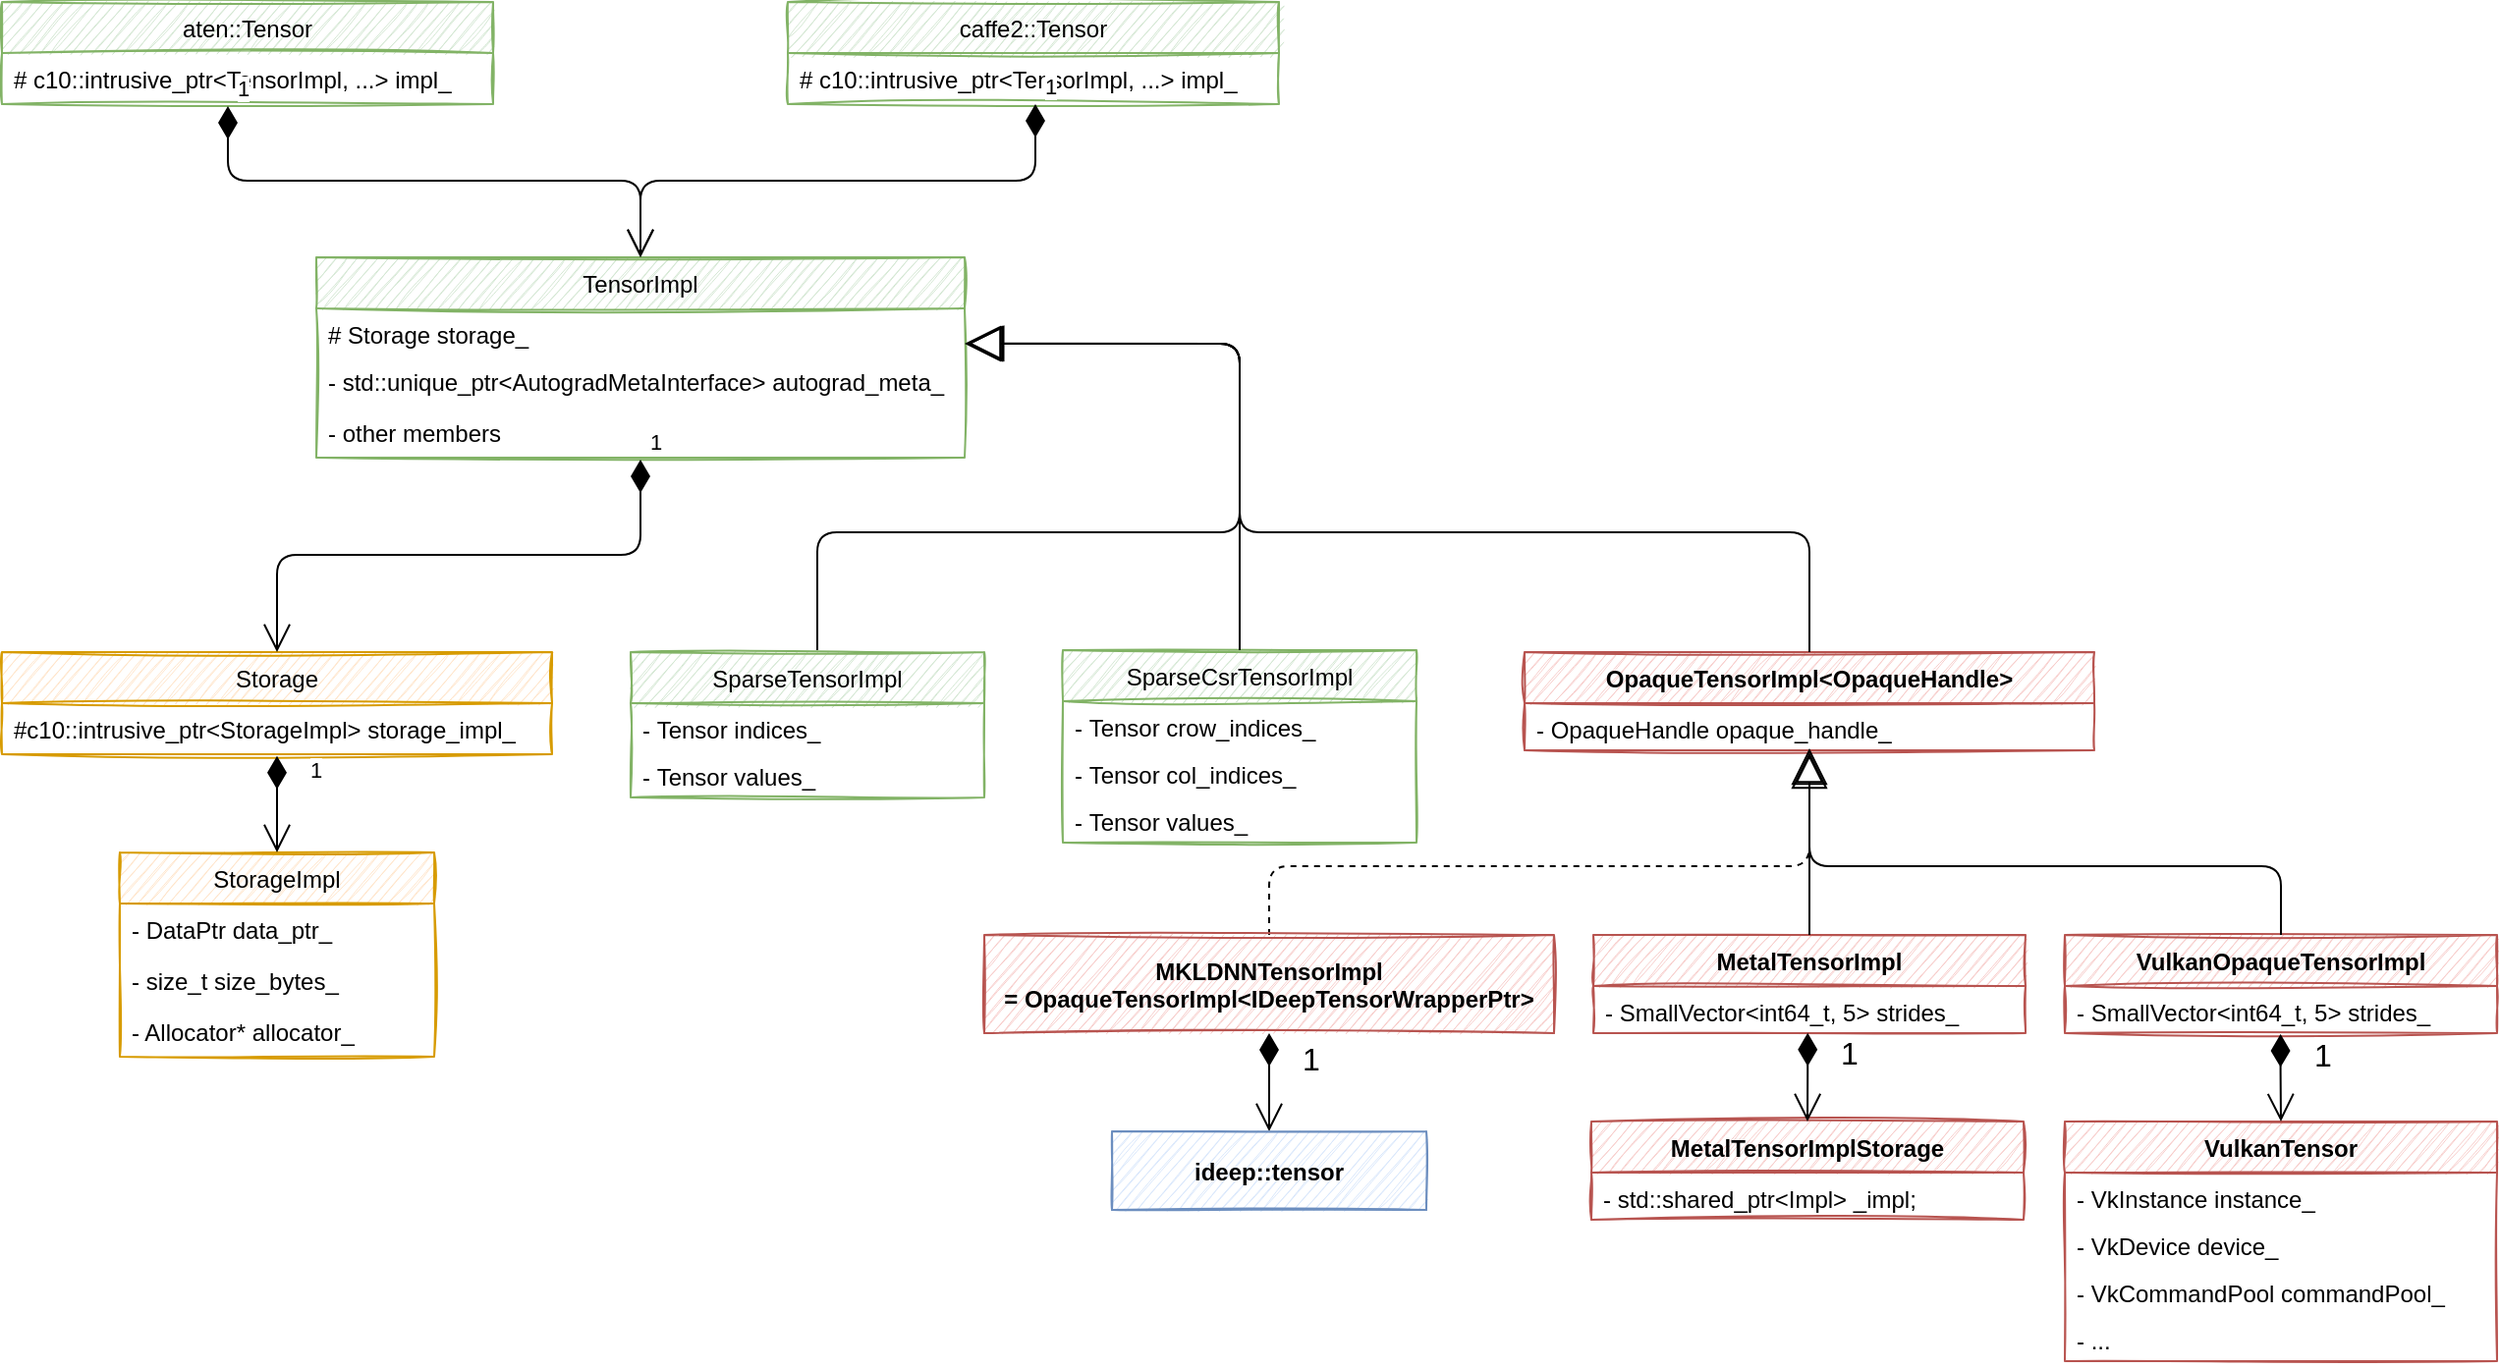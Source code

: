 <mxfile version="18.0.2" type="github" pages="9">
  <diagram id="rkmyW1WvGG2G9KnQgsLw" name="torch-tensor">
    <mxGraphModel dx="946" dy="613" grid="1" gridSize="10" guides="1" tooltips="1" connect="1" arrows="1" fold="1" page="1" pageScale="1" pageWidth="827" pageHeight="1169" math="0" shadow="0">
      <root>
        <mxCell id="3fNZ-PsQ090tszZ4NCdx-0" />
        <mxCell id="3fNZ-PsQ090tszZ4NCdx-1" parent="3fNZ-PsQ090tszZ4NCdx-0" />
        <mxCell id="3fNZ-PsQ090tszZ4NCdx-6" value="TensorImpl" style="swimlane;fontStyle=0;childLayout=stackLayout;horizontal=1;startSize=26;fillColor=#d5e8d4;horizontalStack=0;resizeParent=1;resizeParentMax=0;resizeLast=0;collapsible=1;marginBottom=0;strokeColor=#82b366;sketch=1;" parent="3fNZ-PsQ090tszZ4NCdx-1" vertex="1">
          <mxGeometry x="340" y="240" width="330" height="102" as="geometry" />
        </mxCell>
        <mxCell id="3fNZ-PsQ090tszZ4NCdx-7" value="# Storage storage_" style="text;strokeColor=none;fillColor=none;align=left;verticalAlign=top;spacingLeft=4;spacingRight=4;overflow=hidden;rotatable=0;points=[[0,0.5],[1,0.5]];portConstraint=eastwest;sketch=1;" parent="3fNZ-PsQ090tszZ4NCdx-6" vertex="1">
          <mxGeometry y="26" width="330" height="24" as="geometry" />
        </mxCell>
        <mxCell id="3fNZ-PsQ090tszZ4NCdx-9" value="- std::unique_ptr&lt;AutogradMetaInterface&gt; autograd_meta_" style="text;strokeColor=none;fillColor=none;align=left;verticalAlign=top;spacingLeft=4;spacingRight=4;overflow=hidden;rotatable=0;points=[[0,0.5],[1,0.5]];portConstraint=eastwest;sketch=1;" parent="3fNZ-PsQ090tszZ4NCdx-6" vertex="1">
          <mxGeometry y="50" width="330" height="26" as="geometry" />
        </mxCell>
        <mxCell id="3fNZ-PsQ090tszZ4NCdx-10" value="- other members" style="text;strokeColor=none;fillColor=none;align=left;verticalAlign=top;spacingLeft=4;spacingRight=4;overflow=hidden;rotatable=0;points=[[0,0.5],[1,0.5]];portConstraint=eastwest;sketch=1;" parent="3fNZ-PsQ090tszZ4NCdx-6" vertex="1">
          <mxGeometry y="76" width="330" height="26" as="geometry" />
        </mxCell>
        <mxCell id="3fNZ-PsQ090tszZ4NCdx-11" value="Storage" style="swimlane;fontStyle=0;childLayout=stackLayout;horizontal=1;startSize=26;fillColor=#ffe6cc;horizontalStack=0;resizeParent=1;resizeParentMax=0;resizeLast=0;collapsible=1;marginBottom=0;strokeColor=#d79b00;sketch=1;" parent="3fNZ-PsQ090tszZ4NCdx-1" vertex="1">
          <mxGeometry x="180" y="441" width="280" height="52" as="geometry" />
        </mxCell>
        <mxCell id="3fNZ-PsQ090tszZ4NCdx-12" value="#c10::intrusive_ptr&lt;StorageImpl&gt; storage_impl_" style="text;strokeColor=none;fillColor=none;align=left;verticalAlign=top;spacingLeft=4;spacingRight=4;overflow=hidden;rotatable=0;points=[[0,0.5],[1,0.5]];portConstraint=eastwest;sketch=1;" parent="3fNZ-PsQ090tszZ4NCdx-11" vertex="1">
          <mxGeometry y="26" width="280" height="26" as="geometry" />
        </mxCell>
        <mxCell id="3fNZ-PsQ090tszZ4NCdx-13" value="StorageImpl" style="swimlane;fontStyle=0;childLayout=stackLayout;horizontal=1;startSize=26;fillColor=#ffe6cc;horizontalStack=0;resizeParent=1;resizeParentMax=0;resizeLast=0;collapsible=1;marginBottom=0;strokeColor=#d79b00;sketch=1;" parent="3fNZ-PsQ090tszZ4NCdx-1" vertex="1">
          <mxGeometry x="240" y="543" width="160" height="104" as="geometry" />
        </mxCell>
        <mxCell id="3fNZ-PsQ090tszZ4NCdx-14" value="- DataPtr data_ptr_" style="text;strokeColor=none;fillColor=none;align=left;verticalAlign=top;spacingLeft=4;spacingRight=4;overflow=hidden;rotatable=0;points=[[0,0.5],[1,0.5]];portConstraint=eastwest;sketch=1;" parent="3fNZ-PsQ090tszZ4NCdx-13" vertex="1">
          <mxGeometry y="26" width="160" height="26" as="geometry" />
        </mxCell>
        <mxCell id="3fNZ-PsQ090tszZ4NCdx-16" value="- size_t size_bytes_" style="text;strokeColor=none;fillColor=none;align=left;verticalAlign=top;spacingLeft=4;spacingRight=4;overflow=hidden;rotatable=0;points=[[0,0.5],[1,0.5]];portConstraint=eastwest;sketch=1;" parent="3fNZ-PsQ090tszZ4NCdx-13" vertex="1">
          <mxGeometry y="52" width="160" height="26" as="geometry" />
        </mxCell>
        <mxCell id="3fNZ-PsQ090tszZ4NCdx-17" value="- Allocator* allocator_" style="text;strokeColor=none;fillColor=none;align=left;verticalAlign=top;spacingLeft=4;spacingRight=4;overflow=hidden;rotatable=0;points=[[0,0.5],[1,0.5]];portConstraint=eastwest;sketch=1;" parent="3fNZ-PsQ090tszZ4NCdx-13" vertex="1">
          <mxGeometry y="78" width="160" height="26" as="geometry" />
        </mxCell>
        <mxCell id="ziE_FYRYKj2eNercVcnd-0" value="1" style="endArrow=open;html=1;endSize=12;startArrow=diamondThin;startSize=14;startFill=1;edgeStyle=orthogonalEdgeStyle;align=left;verticalAlign=bottom;entryX=0.5;entryY=0;entryDx=0;entryDy=0;exitX=0.5;exitY=1.034;exitDx=0;exitDy=0;exitPerimeter=0;" parent="3fNZ-PsQ090tszZ4NCdx-1" source="3fNZ-PsQ090tszZ4NCdx-12" target="3fNZ-PsQ090tszZ4NCdx-13" edge="1">
          <mxGeometry x="-0.355" y="15" relative="1" as="geometry">
            <mxPoint x="320" y="500" as="sourcePoint" />
            <mxPoint x="315" y="721" as="targetPoint" />
            <mxPoint as="offset" />
          </mxGeometry>
        </mxCell>
        <mxCell id="ziE_FYRYKj2eNercVcnd-2" value="1" style="endArrow=open;html=1;endSize=12;startArrow=diamondThin;startSize=14;startFill=1;edgeStyle=orthogonalEdgeStyle;align=left;verticalAlign=bottom;exitX=0.5;exitY=1.038;exitDx=0;exitDy=0;exitPerimeter=0;" parent="3fNZ-PsQ090tszZ4NCdx-1" source="3fNZ-PsQ090tszZ4NCdx-10" target="3fNZ-PsQ090tszZ4NCdx-11" edge="1">
          <mxGeometry x="-1" y="3" relative="1" as="geometry">
            <mxPoint x="505" y="360" as="sourcePoint" />
            <mxPoint x="350" y="390" as="targetPoint" />
          </mxGeometry>
        </mxCell>
        <mxCell id="uop4ZLeQS_SM-GHOvkWw-0" value="aten::Tensor" style="swimlane;fontStyle=0;childLayout=stackLayout;horizontal=1;startSize=26;fillColor=#d5e8d4;horizontalStack=0;resizeParent=1;resizeParentMax=0;resizeLast=0;collapsible=1;marginBottom=0;strokeColor=#82b366;sketch=1;" parent="3fNZ-PsQ090tszZ4NCdx-1" vertex="1">
          <mxGeometry x="180" y="110" width="250" height="52" as="geometry" />
        </mxCell>
        <mxCell id="uop4ZLeQS_SM-GHOvkWw-1" value="# c10::intrusive_ptr&lt;TensorImpl, ...&gt; impl_" style="text;strokeColor=none;fillColor=none;align=left;verticalAlign=top;spacingLeft=4;spacingRight=4;overflow=hidden;rotatable=0;points=[[0,0.5],[1,0.5]];portConstraint=eastwest;sketch=1;" parent="uop4ZLeQS_SM-GHOvkWw-0" vertex="1">
          <mxGeometry y="26" width="250" height="26" as="geometry" />
        </mxCell>
        <mxCell id="uop4ZLeQS_SM-GHOvkWw-2" value="caffe2::Tensor" style="swimlane;fontStyle=0;childLayout=stackLayout;horizontal=1;startSize=26;fillColor=#d5e8d4;horizontalStack=0;resizeParent=1;resizeParentMax=0;resizeLast=0;collapsible=1;marginBottom=0;strokeColor=#82b366;sketch=1;" parent="3fNZ-PsQ090tszZ4NCdx-1" vertex="1">
          <mxGeometry x="580" y="110" width="250" height="52" as="geometry" />
        </mxCell>
        <mxCell id="uop4ZLeQS_SM-GHOvkWw-3" value="# c10::intrusive_ptr&lt;TensorImpl, ...&gt; impl_" style="text;strokeColor=none;fillColor=none;align=left;verticalAlign=top;spacingLeft=4;spacingRight=4;overflow=hidden;rotatable=0;points=[[0,0.5],[1,0.5]];portConstraint=eastwest;sketch=1;" parent="uop4ZLeQS_SM-GHOvkWw-2" vertex="1">
          <mxGeometry y="26" width="250" height="26" as="geometry" />
        </mxCell>
        <mxCell id="uop4ZLeQS_SM-GHOvkWw-4" value="1" style="endArrow=open;html=1;endSize=12;startArrow=diamondThin;startSize=14;startFill=1;edgeStyle=orthogonalEdgeStyle;align=left;verticalAlign=bottom;exitX=0.504;exitY=1;exitDx=0;exitDy=0;exitPerimeter=0;entryX=0.5;entryY=0;entryDx=0;entryDy=0;" parent="3fNZ-PsQ090tszZ4NCdx-1" source="uop4ZLeQS_SM-GHOvkWw-3" target="3fNZ-PsQ090tszZ4NCdx-6" edge="1">
          <mxGeometry x="-1" y="3" relative="1" as="geometry">
            <mxPoint x="380" y="510" as="sourcePoint" />
            <mxPoint x="520" y="250" as="targetPoint" />
          </mxGeometry>
        </mxCell>
        <mxCell id="uop4ZLeQS_SM-GHOvkWw-5" value="1" style="endArrow=open;html=1;endSize=12;startArrow=diamondThin;startSize=14;startFill=1;edgeStyle=orthogonalEdgeStyle;align=left;verticalAlign=bottom;exitX=0.46;exitY=1.038;exitDx=0;exitDy=0;exitPerimeter=0;entryX=0.5;entryY=0;entryDx=0;entryDy=0;" parent="3fNZ-PsQ090tszZ4NCdx-1" source="uop4ZLeQS_SM-GHOvkWw-1" target="3fNZ-PsQ090tszZ4NCdx-6" edge="1">
          <mxGeometry x="-1" y="3" relative="1" as="geometry">
            <mxPoint x="310" y="500" as="sourcePoint" />
            <mxPoint x="530" y="240" as="targetPoint" />
          </mxGeometry>
        </mxCell>
        <mxCell id="uop4ZLeQS_SM-GHOvkWw-16" value="SparseTensorImpl" style="swimlane;fontStyle=0;childLayout=stackLayout;horizontal=1;startSize=26;fillColor=#d5e8d4;horizontalStack=0;resizeParent=1;resizeParentMax=0;resizeLast=0;collapsible=1;marginBottom=0;strokeColor=#82b366;sketch=1;" parent="3fNZ-PsQ090tszZ4NCdx-1" vertex="1">
          <mxGeometry x="500" y="441" width="180" height="74" as="geometry" />
        </mxCell>
        <mxCell id="uop4ZLeQS_SM-GHOvkWw-17" value="- Tensor indices_" style="text;strokeColor=none;fillColor=none;align=left;verticalAlign=top;spacingLeft=4;spacingRight=4;overflow=hidden;rotatable=0;points=[[0,0.5],[1,0.5]];portConstraint=eastwest;sketch=1;" parent="uop4ZLeQS_SM-GHOvkWw-16" vertex="1">
          <mxGeometry y="26" width="180" height="24" as="geometry" />
        </mxCell>
        <mxCell id="uop4ZLeQS_SM-GHOvkWw-20" value="- Tensor values_" style="text;strokeColor=none;fillColor=none;align=left;verticalAlign=top;spacingLeft=4;spacingRight=4;overflow=hidden;rotatable=0;points=[[0,0.5],[1,0.5]];portConstraint=eastwest;sketch=1;" parent="uop4ZLeQS_SM-GHOvkWw-16" vertex="1">
          <mxGeometry y="50" width="180" height="24" as="geometry" />
        </mxCell>
        <mxCell id="uop4ZLeQS_SM-GHOvkWw-21" value="SparseCsrTensorImpl" style="swimlane;fontStyle=0;childLayout=stackLayout;horizontal=1;startSize=26;fillColor=#d5e8d4;horizontalStack=0;resizeParent=1;resizeParentMax=0;resizeLast=0;collapsible=1;marginBottom=0;strokeColor=#82b366;sketch=1;" parent="3fNZ-PsQ090tszZ4NCdx-1" vertex="1">
          <mxGeometry x="720" y="440" width="180" height="98" as="geometry" />
        </mxCell>
        <mxCell id="uop4ZLeQS_SM-GHOvkWw-22" value="- Tensor crow_indices_" style="text;strokeColor=none;fillColor=none;align=left;verticalAlign=top;spacingLeft=4;spacingRight=4;overflow=hidden;rotatable=0;points=[[0,0.5],[1,0.5]];portConstraint=eastwest;sketch=1;" parent="uop4ZLeQS_SM-GHOvkWw-21" vertex="1">
          <mxGeometry y="26" width="180" height="24" as="geometry" />
        </mxCell>
        <mxCell id="uop4ZLeQS_SM-GHOvkWw-24" value="- Tensor col_indices_" style="text;strokeColor=none;fillColor=none;align=left;verticalAlign=top;spacingLeft=4;spacingRight=4;overflow=hidden;rotatable=0;points=[[0,0.5],[1,0.5]];portConstraint=eastwest;sketch=1;" parent="uop4ZLeQS_SM-GHOvkWw-21" vertex="1">
          <mxGeometry y="50" width="180" height="24" as="geometry" />
        </mxCell>
        <mxCell id="uop4ZLeQS_SM-GHOvkWw-23" value="- Tensor values_" style="text;strokeColor=none;fillColor=none;align=left;verticalAlign=top;spacingLeft=4;spacingRight=4;overflow=hidden;rotatable=0;points=[[0,0.5],[1,0.5]];portConstraint=eastwest;sketch=1;" parent="uop4ZLeQS_SM-GHOvkWw-21" vertex="1">
          <mxGeometry y="74" width="180" height="24" as="geometry" />
        </mxCell>
        <mxCell id="uop4ZLeQS_SM-GHOvkWw-25" value="OpaqueTensorImpl&lt;OpaqueHandle&gt;" style="swimlane;fontStyle=1;childLayout=stackLayout;horizontal=1;startSize=26;fillColor=#f8cecc;horizontalStack=0;resizeParent=1;resizeParentMax=0;resizeLast=0;collapsible=1;marginBottom=0;strokeColor=#b85450;sketch=1;" parent="3fNZ-PsQ090tszZ4NCdx-1" vertex="1">
          <mxGeometry x="955" y="441" width="290" height="50" as="geometry" />
        </mxCell>
        <mxCell id="uop4ZLeQS_SM-GHOvkWw-26" value="- OpaqueHandle opaque_handle_" style="text;strokeColor=none;fillColor=none;align=left;verticalAlign=top;spacingLeft=4;spacingRight=4;overflow=hidden;rotatable=0;points=[[0,0.5],[1,0.5]];portConstraint=eastwest;sketch=1;" parent="uop4ZLeQS_SM-GHOvkWw-25" vertex="1">
          <mxGeometry y="26" width="290" height="24" as="geometry" />
        </mxCell>
        <mxCell id="uop4ZLeQS_SM-GHOvkWw-28" value="" style="endArrow=block;endSize=16;endFill=0;html=1;fontSize=16;exitX=0.5;exitY=0;exitDx=0;exitDy=0;entryX=1.005;entryY=0.744;entryDx=0;entryDy=0;entryPerimeter=0;" parent="3fNZ-PsQ090tszZ4NCdx-1" target="3fNZ-PsQ090tszZ4NCdx-7" edge="1">
          <mxGeometry x="1" y="-264" width="160" relative="1" as="geometry">
            <mxPoint x="595" y="440" as="sourcePoint" />
            <mxPoint x="676" y="283" as="targetPoint" />
            <Array as="points">
              <mxPoint x="595" y="380" />
              <mxPoint x="810" y="380" />
              <mxPoint x="810" y="284" />
            </Array>
            <mxPoint x="16" y="-38" as="offset" />
          </mxGeometry>
        </mxCell>
        <mxCell id="uop4ZLeQS_SM-GHOvkWw-29" value="" style="endArrow=block;endSize=16;endFill=0;html=1;fontSize=16;exitX=0.5;exitY=0;exitDx=0;exitDy=0;" parent="3fNZ-PsQ090tszZ4NCdx-1" source="uop4ZLeQS_SM-GHOvkWw-21" edge="1">
          <mxGeometry x="-0.554" y="-68" width="160" relative="1" as="geometry">
            <mxPoint x="830" y="310" as="sourcePoint" />
            <mxPoint x="671" y="284" as="targetPoint" />
            <Array as="points">
              <mxPoint x="810" y="284" />
            </Array>
            <mxPoint as="offset" />
          </mxGeometry>
        </mxCell>
        <mxCell id="uop4ZLeQS_SM-GHOvkWw-30" value="" style="endArrow=block;endSize=16;endFill=0;html=1;fontSize=16;exitX=0.5;exitY=0;exitDx=0;exitDy=0;" parent="3fNZ-PsQ090tszZ4NCdx-1" edge="1">
          <mxGeometry x="-0.554" y="-68" width="160" relative="1" as="geometry">
            <mxPoint x="810" y="440" as="sourcePoint" />
            <mxPoint x="671" y="284" as="targetPoint" />
            <Array as="points">
              <mxPoint x="810" y="284" />
            </Array>
            <mxPoint as="offset" />
          </mxGeometry>
        </mxCell>
        <mxCell id="uop4ZLeQS_SM-GHOvkWw-31" value="" style="endArrow=block;endSize=16;endFill=0;html=1;fontSize=16;exitX=0.5;exitY=0;exitDx=0;exitDy=0;" parent="3fNZ-PsQ090tszZ4NCdx-1" source="uop4ZLeQS_SM-GHOvkWw-25" edge="1">
          <mxGeometry x="-0.554" y="-68" width="160" relative="1" as="geometry">
            <mxPoint x="859" y="440" as="sourcePoint" />
            <mxPoint x="670" y="284" as="targetPoint" />
            <Array as="points">
              <mxPoint x="1100" y="380" />
              <mxPoint x="810" y="380" />
              <mxPoint x="810" y="284" />
            </Array>
            <mxPoint as="offset" />
          </mxGeometry>
        </mxCell>
        <mxCell id="uop4ZLeQS_SM-GHOvkWw-32" value="" style="endArrow=block;dashed=1;endFill=0;endSize=12;html=1;fontSize=16;exitX=0.5;exitY=0;exitDx=0;exitDy=0;" parent="3fNZ-PsQ090tszZ4NCdx-1" source="uop4ZLeQS_SM-GHOvkWw-36" edge="1">
          <mxGeometry width="160" relative="1" as="geometry">
            <mxPoint x="880" y="590" as="sourcePoint" />
            <mxPoint x="1100" y="493" as="targetPoint" />
            <Array as="points">
              <mxPoint x="825" y="550" />
              <mxPoint x="1100" y="550" />
            </Array>
          </mxGeometry>
        </mxCell>
        <mxCell id="uop4ZLeQS_SM-GHOvkWw-36" value="MKLDNNTensorImpl&#xa;= OpaqueTensorImpl&lt;IDeepTensorWrapperPtr&gt;" style="swimlane;fontStyle=1;childLayout=stackLayout;horizontal=1;startSize=70;fillColor=#f8cecc;horizontalStack=0;resizeParent=1;resizeParentMax=0;resizeLast=0;collapsible=1;marginBottom=0;strokeColor=#b85450;sketch=1;" parent="3fNZ-PsQ090tszZ4NCdx-1" vertex="1">
          <mxGeometry x="680" y="585" width="290" height="50" as="geometry" />
        </mxCell>
        <mxCell id="uop4ZLeQS_SM-GHOvkWw-38" value="1" style="endArrow=open;html=1;endSize=12;startArrow=diamondThin;startSize=14;startFill=1;edgeStyle=orthogonalEdgeStyle;align=left;verticalAlign=bottom;fontSize=16;exitX=0.5;exitY=1;exitDx=0;exitDy=0;entryX=0.5;entryY=0;entryDx=0;entryDy=0;" parent="3fNZ-PsQ090tszZ4NCdx-1" source="uop4ZLeQS_SM-GHOvkWw-36" target="uop4ZLeQS_SM-GHOvkWw-39" edge="1">
          <mxGeometry y="15" relative="1" as="geometry">
            <mxPoint x="690" y="735" as="sourcePoint" />
            <mxPoint x="825" y="685" as="targetPoint" />
            <mxPoint as="offset" />
          </mxGeometry>
        </mxCell>
        <mxCell id="uop4ZLeQS_SM-GHOvkWw-39" value="ideep::tensor" style="swimlane;fontStyle=1;childLayout=stackLayout;horizontal=1;startSize=70;fillColor=#dae8fc;horizontalStack=0;resizeParent=1;resizeParentMax=0;resizeLast=0;collapsible=1;marginBottom=0;strokeColor=#6c8ebf;sketch=1;" parent="3fNZ-PsQ090tszZ4NCdx-1" vertex="1">
          <mxGeometry x="745" y="685" width="160" height="40" as="geometry" />
        </mxCell>
        <mxCell id="uop4ZLeQS_SM-GHOvkWw-40" value="MetalTensorImpl" style="swimlane;fontStyle=1;childLayout=stackLayout;horizontal=1;startSize=26;fillColor=#f8cecc;horizontalStack=0;resizeParent=1;resizeParentMax=0;resizeLast=0;collapsible=1;marginBottom=0;strokeColor=#b85450;sketch=1;" parent="3fNZ-PsQ090tszZ4NCdx-1" vertex="1">
          <mxGeometry x="990" y="585" width="220" height="50" as="geometry" />
        </mxCell>
        <mxCell id="uop4ZLeQS_SM-GHOvkWw-41" value="- SmallVector&lt;int64_t, 5&gt; strides_" style="text;strokeColor=none;fillColor=none;align=left;verticalAlign=top;spacingLeft=4;spacingRight=4;overflow=hidden;rotatable=0;points=[[0,0.5],[1,0.5]];portConstraint=eastwest;sketch=1;" parent="uop4ZLeQS_SM-GHOvkWw-40" vertex="1">
          <mxGeometry y="26" width="220" height="24" as="geometry" />
        </mxCell>
        <mxCell id="uop4ZLeQS_SM-GHOvkWw-42" value="VulkanOpaqueTensorImpl" style="swimlane;fontStyle=1;childLayout=stackLayout;horizontal=1;startSize=26;fillColor=#f8cecc;horizontalStack=0;resizeParent=1;resizeParentMax=0;resizeLast=0;collapsible=1;marginBottom=0;strokeColor=#b85450;sketch=1;" parent="3fNZ-PsQ090tszZ4NCdx-1" vertex="1">
          <mxGeometry x="1230" y="585" width="220" height="50" as="geometry" />
        </mxCell>
        <mxCell id="uop4ZLeQS_SM-GHOvkWw-43" value="- SmallVector&lt;int64_t, 5&gt; strides_" style="text;strokeColor=none;fillColor=none;align=left;verticalAlign=top;spacingLeft=4;spacingRight=4;overflow=hidden;rotatable=0;points=[[0,0.5],[1,0.5]];portConstraint=eastwest;sketch=1;" parent="uop4ZLeQS_SM-GHOvkWw-42" vertex="1">
          <mxGeometry y="26" width="220" height="24" as="geometry" />
        </mxCell>
        <mxCell id="uop4ZLeQS_SM-GHOvkWw-45" value="MetalTensorImplStorage" style="swimlane;fontStyle=1;childLayout=stackLayout;horizontal=1;startSize=26;fillColor=#f8cecc;horizontalStack=0;resizeParent=1;resizeParentMax=0;resizeLast=0;collapsible=1;marginBottom=0;strokeColor=#b85450;sketch=1;" parent="3fNZ-PsQ090tszZ4NCdx-1" vertex="1">
          <mxGeometry x="989" y="680" width="220" height="50" as="geometry" />
        </mxCell>
        <mxCell id="uop4ZLeQS_SM-GHOvkWw-46" value="- std::shared_ptr&lt;Impl&gt; _impl;" style="text;strokeColor=none;fillColor=none;align=left;verticalAlign=top;spacingLeft=4;spacingRight=4;overflow=hidden;rotatable=0;points=[[0,0.5],[1,0.5]];portConstraint=eastwest;sketch=1;" parent="uop4ZLeQS_SM-GHOvkWw-45" vertex="1">
          <mxGeometry y="26" width="220" height="24" as="geometry" />
        </mxCell>
        <mxCell id="uop4ZLeQS_SM-GHOvkWw-47" value="VulkanTensor" style="swimlane;fontStyle=1;childLayout=stackLayout;horizontal=1;startSize=26;fillColor=#f8cecc;horizontalStack=0;resizeParent=1;resizeParentMax=0;resizeLast=0;collapsible=1;marginBottom=0;strokeColor=#b85450;sketch=1;" parent="3fNZ-PsQ090tszZ4NCdx-1" vertex="1">
          <mxGeometry x="1230" y="680" width="220" height="122" as="geometry" />
        </mxCell>
        <mxCell id="uop4ZLeQS_SM-GHOvkWw-48" value="- VkInstance instance_" style="text;strokeColor=none;fillColor=none;align=left;verticalAlign=top;spacingLeft=4;spacingRight=4;overflow=hidden;rotatable=0;points=[[0,0.5],[1,0.5]];portConstraint=eastwest;sketch=1;" parent="uop4ZLeQS_SM-GHOvkWw-47" vertex="1">
          <mxGeometry y="26" width="220" height="24" as="geometry" />
        </mxCell>
        <mxCell id="uop4ZLeQS_SM-GHOvkWw-49" value="- VkDevice device_" style="text;strokeColor=none;fillColor=none;align=left;verticalAlign=top;spacingLeft=4;spacingRight=4;overflow=hidden;rotatable=0;points=[[0,0.5],[1,0.5]];portConstraint=eastwest;sketch=1;" parent="uop4ZLeQS_SM-GHOvkWw-47" vertex="1">
          <mxGeometry y="50" width="220" height="24" as="geometry" />
        </mxCell>
        <mxCell id="uop4ZLeQS_SM-GHOvkWw-50" value="- VkCommandPool commandPool_" style="text;strokeColor=none;fillColor=none;align=left;verticalAlign=top;spacingLeft=4;spacingRight=4;overflow=hidden;rotatable=0;points=[[0,0.5],[1,0.5]];portConstraint=eastwest;sketch=1;" parent="uop4ZLeQS_SM-GHOvkWw-47" vertex="1">
          <mxGeometry y="74" width="220" height="24" as="geometry" />
        </mxCell>
        <mxCell id="uop4ZLeQS_SM-GHOvkWw-51" value="- ..." style="text;strokeColor=none;fillColor=none;align=left;verticalAlign=top;spacingLeft=4;spacingRight=4;overflow=hidden;rotatable=0;points=[[0,0.5],[1,0.5]];portConstraint=eastwest;sketch=1;" parent="uop4ZLeQS_SM-GHOvkWw-47" vertex="1">
          <mxGeometry y="98" width="220" height="24" as="geometry" />
        </mxCell>
        <mxCell id="uop4ZLeQS_SM-GHOvkWw-53" value="" style="endArrow=block;endSize=16;endFill=0;html=1;fontSize=16;entryX=0.5;entryY=1.042;entryDx=0;entryDy=0;entryPerimeter=0;exitX=0.5;exitY=0;exitDx=0;exitDy=0;" parent="3fNZ-PsQ090tszZ4NCdx-1" source="uop4ZLeQS_SM-GHOvkWw-40" target="uop4ZLeQS_SM-GHOvkWw-26" edge="1">
          <mxGeometry x="-0.032" y="-20" width="160" relative="1" as="geometry">
            <mxPoint x="900" y="620" as="sourcePoint" />
            <mxPoint x="1060" y="620" as="targetPoint" />
            <mxPoint as="offset" />
          </mxGeometry>
        </mxCell>
        <mxCell id="uop4ZLeQS_SM-GHOvkWw-54" value="" style="endArrow=block;endSize=16;endFill=0;html=1;fontSize=16;entryX=0.5;entryY=0.958;entryDx=0;entryDy=0;entryPerimeter=0;exitX=0.5;exitY=0;exitDx=0;exitDy=0;" parent="3fNZ-PsQ090tszZ4NCdx-1" source="uop4ZLeQS_SM-GHOvkWw-42" target="uop4ZLeQS_SM-GHOvkWw-26" edge="1">
          <mxGeometry x="-0.032" y="-20" width="160" relative="1" as="geometry">
            <mxPoint x="1110" y="595" as="sourcePoint" />
            <mxPoint x="1110" y="502.008" as="targetPoint" />
            <mxPoint as="offset" />
            <Array as="points">
              <mxPoint x="1340" y="550" />
              <mxPoint x="1100" y="550" />
            </Array>
          </mxGeometry>
        </mxCell>
        <mxCell id="uop4ZLeQS_SM-GHOvkWw-55" value="1" style="endArrow=open;html=1;endSize=12;startArrow=diamondThin;startSize=14;startFill=1;edgeStyle=orthogonalEdgeStyle;align=left;verticalAlign=bottom;fontSize=16;entryX=0.5;entryY=0;entryDx=0;entryDy=0;exitX=0.496;exitY=0.995;exitDx=0;exitDy=0;exitPerimeter=0;" parent="3fNZ-PsQ090tszZ4NCdx-1" source="uop4ZLeQS_SM-GHOvkWw-41" target="uop4ZLeQS_SM-GHOvkWw-45" edge="1">
          <mxGeometry y="15" relative="1" as="geometry">
            <mxPoint x="1100" y="640" as="sourcePoint" />
            <mxPoint x="835" y="695" as="targetPoint" />
            <mxPoint as="offset" />
          </mxGeometry>
        </mxCell>
        <mxCell id="uop4ZLeQS_SM-GHOvkWw-58" value="1" style="endArrow=open;html=1;endSize=12;startArrow=diamondThin;startSize=14;startFill=1;edgeStyle=orthogonalEdgeStyle;align=left;verticalAlign=bottom;fontSize=16;exitX=0.499;exitY=1.019;exitDx=0;exitDy=0;exitPerimeter=0;" parent="3fNZ-PsQ090tszZ4NCdx-1" source="uop4ZLeQS_SM-GHOvkWw-43" target="uop4ZLeQS_SM-GHOvkWw-47" edge="1">
          <mxGeometry y="15" relative="1" as="geometry">
            <mxPoint x="1340" y="650" as="sourcePoint" />
            <mxPoint x="835" y="695" as="targetPoint" />
            <mxPoint as="offset" />
          </mxGeometry>
        </mxCell>
      </root>
    </mxGraphModel>
  </diagram>
  <diagram id="t_aBljZlN9d7UNasqOFk" name="design-v0">
    <mxGraphModel dx="2066" dy="1153" grid="1" gridSize="10" guides="1" tooltips="1" connect="1" arrows="1" fold="1" page="1" pageScale="1" pageWidth="827" pageHeight="1169" math="0" shadow="0">
      <root>
        <mxCell id="iBEAWXsy8XB5qBdqJZX1-0" />
        <mxCell id="iBEAWXsy8XB5qBdqJZX1-1" parent="iBEAWXsy8XB5qBdqJZX1-0" />
        <mxCell id="iBEAWXsy8XB5qBdqJZX1-2" value="TensorImpl" style="swimlane;fontStyle=0;childLayout=stackLayout;horizontal=1;startSize=26;fillColor=#d5e8d4;horizontalStack=0;resizeParent=1;resizeParentMax=0;resizeLast=0;collapsible=1;marginBottom=0;strokeColor=#82b366;sketch=1;" parent="iBEAWXsy8XB5qBdqJZX1-1" vertex="1">
          <mxGeometry x="340" y="240" width="330" height="102" as="geometry" />
        </mxCell>
        <mxCell id="iBEAWXsy8XB5qBdqJZX1-3" value="- std::shared_ptr&lt;Allocation&gt; holder_;" style="text;strokeColor=none;fillColor=none;align=left;verticalAlign=top;spacingLeft=4;spacingRight=4;overflow=hidden;rotatable=0;points=[[0,0.5],[1,0.5]];portConstraint=eastwest;sketch=1;" parent="iBEAWXsy8XB5qBdqJZX1-2" vertex="1">
          <mxGeometry y="26" width="330" height="24" as="geometry" />
        </mxCell>
        <mxCell id="iBEAWXsy8XB5qBdqJZX1-4" value="- std::unique_ptr&lt;AutogradMetaInterface&gt; autograd_meta_" style="text;strokeColor=none;fillColor=none;align=left;verticalAlign=top;spacingLeft=4;spacingRight=4;overflow=hidden;rotatable=0;points=[[0,0.5],[1,0.5]];portConstraint=eastwest;sketch=1;" parent="iBEAWXsy8XB5qBdqJZX1-2" vertex="1">
          <mxGeometry y="50" width="330" height="26" as="geometry" />
        </mxCell>
        <mxCell id="iBEAWXsy8XB5qBdqJZX1-5" value="- other members" style="text;strokeColor=none;fillColor=none;align=left;verticalAlign=top;spacingLeft=4;spacingRight=4;overflow=hidden;rotatable=0;points=[[0,0.5],[1,0.5]];portConstraint=eastwest;sketch=1;" parent="iBEAWXsy8XB5qBdqJZX1-2" vertex="1">
          <mxGeometry y="76" width="330" height="26" as="geometry" />
        </mxCell>
        <mxCell id="iBEAWXsy8XB5qBdqJZX1-8" value="Allocation" style="swimlane;fontStyle=0;childLayout=stackLayout;horizontal=1;startSize=26;fillColor=#ffe6cc;horizontalStack=0;resizeParent=1;resizeParentMax=0;resizeLast=0;collapsible=1;marginBottom=0;strokeColor=#d79b00;sketch=1;" parent="iBEAWXsy8XB5qBdqJZX1-1" vertex="1">
          <mxGeometry x="115" y="426" width="150" height="104" as="geometry" />
        </mxCell>
        <mxCell id="iBEAWXsy8XB5qBdqJZX1-9" value="- void* ptr_" style="text;strokeColor=none;fillColor=none;align=left;verticalAlign=top;spacingLeft=4;spacingRight=4;overflow=hidden;rotatable=0;points=[[0,0.5],[1,0.5]];portConstraint=eastwest;sketch=1;" parent="iBEAWXsy8XB5qBdqJZX1-8" vertex="1">
          <mxGeometry y="26" width="150" height="26" as="geometry" />
        </mxCell>
        <mxCell id="iBEAWXsy8XB5qBdqJZX1-10" value="- size_t size_" style="text;strokeColor=none;fillColor=none;align=left;verticalAlign=top;spacingLeft=4;spacingRight=4;overflow=hidden;rotatable=0;points=[[0,0.5],[1,0.5]];portConstraint=eastwest;sketch=1;" parent="iBEAWXsy8XB5qBdqJZX1-8" vertex="1">
          <mxGeometry y="52" width="150" height="26" as="geometry" />
        </mxCell>
        <mxCell id="iBEAWXsy8XB5qBdqJZX1-11" value="- Place place_" style="text;strokeColor=none;fillColor=none;align=left;verticalAlign=top;spacingLeft=4;spacingRight=4;overflow=hidden;rotatable=0;points=[[0,0.5],[1,0.5]];portConstraint=eastwest;sketch=1;" parent="iBEAWXsy8XB5qBdqJZX1-8" vertex="1">
          <mxGeometry y="78" width="150" height="26" as="geometry" />
        </mxCell>
        <mxCell id="iBEAWXsy8XB5qBdqJZX1-13" value="1" style="endArrow=open;html=1;endSize=12;startArrow=diamondThin;startSize=14;startFill=1;edgeStyle=orthogonalEdgeStyle;align=left;verticalAlign=bottom;exitX=0.5;exitY=1.038;exitDx=0;exitDy=0;exitPerimeter=0;entryX=0.5;entryY=0;entryDx=0;entryDy=0;" parent="iBEAWXsy8XB5qBdqJZX1-1" source="iBEAWXsy8XB5qBdqJZX1-5" target="iBEAWXsy8XB5qBdqJZX1-8" edge="1">
          <mxGeometry x="-0.808" y="15" relative="1" as="geometry">
            <mxPoint x="505" y="360" as="sourcePoint" />
            <mxPoint x="320" y="420" as="targetPoint" />
            <Array as="points">
              <mxPoint x="505" y="380" />
              <mxPoint x="190" y="380" />
            </Array>
            <mxPoint as="offset" />
          </mxGeometry>
        </mxCell>
        <mxCell id="iBEAWXsy8XB5qBdqJZX1-14" value="paddle::Tensor" style="swimlane;fontStyle=0;childLayout=stackLayout;horizontal=1;startSize=26;fillColor=#d5e8d4;horizontalStack=0;resizeParent=1;resizeParentMax=0;resizeLast=0;collapsible=1;marginBottom=0;strokeColor=#82b366;sketch=1;" parent="iBEAWXsy8XB5qBdqJZX1-1" vertex="1">
          <mxGeometry x="390" y="130" width="250" height="52" as="geometry" />
        </mxCell>
        <mxCell id="iBEAWXsy8XB5qBdqJZX1-15" value="# std::shared_ptr&lt;TensorImpl&gt; impl_" style="text;strokeColor=none;fillColor=none;align=left;verticalAlign=top;spacingLeft=4;spacingRight=4;overflow=hidden;rotatable=0;points=[[0,0.5],[1,0.5]];portConstraint=eastwest;sketch=1;" parent="iBEAWXsy8XB5qBdqJZX1-14" vertex="1">
          <mxGeometry y="26" width="250" height="26" as="geometry" />
        </mxCell>
        <mxCell id="iBEAWXsy8XB5qBdqJZX1-19" value="1" style="endArrow=open;html=1;endSize=12;startArrow=diamondThin;startSize=14;startFill=1;edgeStyle=orthogonalEdgeStyle;align=left;verticalAlign=bottom;exitX=0.46;exitY=1.038;exitDx=0;exitDy=0;exitPerimeter=0;entryX=0.5;entryY=0;entryDx=0;entryDy=0;" parent="iBEAWXsy8XB5qBdqJZX1-1" source="iBEAWXsy8XB5qBdqJZX1-15" target="iBEAWXsy8XB5qBdqJZX1-2" edge="1">
          <mxGeometry x="-0.052" y="15" relative="1" as="geometry">
            <mxPoint x="310" y="500" as="sourcePoint" />
            <mxPoint x="530" y="240" as="targetPoint" />
            <mxPoint as="offset" />
          </mxGeometry>
        </mxCell>
        <mxCell id="iBEAWXsy8XB5qBdqJZX1-20" value="LoDTensorImpl" style="swimlane;fontStyle=0;childLayout=stackLayout;horizontal=1;startSize=26;fillColor=#d5e8d4;horizontalStack=0;resizeParent=1;resizeParentMax=0;resizeLast=0;collapsible=1;marginBottom=0;strokeColor=#82b366;sketch=1;" parent="iBEAWXsy8XB5qBdqJZX1-1" vertex="1">
          <mxGeometry x="320" y="480" width="140" height="50" as="geometry" />
        </mxCell>
        <mxCell id="iBEAWXsy8XB5qBdqJZX1-21" value="- LoD lod_" style="text;strokeColor=none;fillColor=none;align=left;verticalAlign=top;spacingLeft=4;spacingRight=4;overflow=hidden;rotatable=0;points=[[0,0.5],[1,0.5]];portConstraint=eastwest;sketch=1;" parent="iBEAWXsy8XB5qBdqJZX1-20" vertex="1">
          <mxGeometry y="26" width="140" height="24" as="geometry" />
        </mxCell>
        <mxCell id="iBEAWXsy8XB5qBdqJZX1-23" value="SelectedRowsImpl" style="swimlane;fontStyle=0;childLayout=stackLayout;horizontal=1;startSize=26;fillColor=#d5e8d4;horizontalStack=0;resizeParent=1;resizeParentMax=0;resizeLast=0;collapsible=1;marginBottom=0;strokeColor=#82b366;sketch=1;" parent="iBEAWXsy8XB5qBdqJZX1-1" vertex="1">
          <mxGeometry x="510" y="480" width="190" height="74" as="geometry" />
        </mxCell>
        <mxCell id="iBEAWXsy8XB5qBdqJZX1-24" value="- Vector&lt;int64_t&gt; rows_" style="text;strokeColor=none;fillColor=none;align=left;verticalAlign=top;spacingLeft=4;spacingRight=4;overflow=hidden;rotatable=0;points=[[0,0.5],[1,0.5]];portConstraint=eastwest;sketch=1;" parent="iBEAWXsy8XB5qBdqJZX1-23" vertex="1">
          <mxGeometry y="26" width="190" height="24" as="geometry" />
        </mxCell>
        <mxCell id="iBEAWXsy8XB5qBdqJZX1-25" value="- int64_t height_" style="text;strokeColor=none;fillColor=none;align=left;verticalAlign=top;spacingLeft=4;spacingRight=4;overflow=hidden;rotatable=0;points=[[0,0.5],[1,0.5]];portConstraint=eastwest;sketch=1;" parent="iBEAWXsy8XB5qBdqJZX1-23" vertex="1">
          <mxGeometry y="50" width="190" height="24" as="geometry" />
        </mxCell>
        <mxCell id="iBEAWXsy8XB5qBdqJZX1-27" value="CustomTensorImpl&lt;AllocationHandle&gt;" style="swimlane;fontStyle=1;childLayout=stackLayout;horizontal=1;startSize=26;fillColor=#f8cecc;horizontalStack=0;resizeParent=1;resizeParentMax=0;resizeLast=0;collapsible=1;marginBottom=0;strokeColor=#b85450;sketch=1;" parent="iBEAWXsy8XB5qBdqJZX1-1" vertex="1">
          <mxGeometry x="970" y="480" width="290" height="50" as="geometry" />
        </mxCell>
        <mxCell id="iBEAWXsy8XB5qBdqJZX1-28" value="- AllocationHandle allocation_handle_" style="text;strokeColor=none;fillColor=none;align=left;verticalAlign=top;spacingLeft=4;spacingRight=4;overflow=hidden;rotatable=0;points=[[0,0.5],[1,0.5]];portConstraint=eastwest;sketch=1;" parent="iBEAWXsy8XB5qBdqJZX1-27" vertex="1">
          <mxGeometry y="26" width="290" height="24" as="geometry" />
        </mxCell>
        <mxCell id="iBEAWXsy8XB5qBdqJZX1-29" value="" style="endArrow=block;endSize=16;endFill=0;html=1;fontSize=16;entryX=1.005;entryY=0.744;entryDx=0;entryDy=0;entryPerimeter=0;exitX=0.5;exitY=0;exitDx=0;exitDy=0;" parent="iBEAWXsy8XB5qBdqJZX1-1" source="iBEAWXsy8XB5qBdqJZX1-20" target="iBEAWXsy8XB5qBdqJZX1-3" edge="1">
          <mxGeometry x="1" y="-264" width="160" relative="1" as="geometry">
            <mxPoint x="595" y="440" as="sourcePoint" />
            <mxPoint x="676" y="283" as="targetPoint" />
            <Array as="points">
              <mxPoint x="390" y="430" />
              <mxPoint x="810" y="430" />
              <mxPoint x="810" y="284" />
            </Array>
            <mxPoint x="16" y="-38" as="offset" />
          </mxGeometry>
        </mxCell>
        <mxCell id="iBEAWXsy8XB5qBdqJZX1-31" value="" style="endArrow=block;endSize=16;endFill=0;html=1;fontSize=16;exitX=0.5;exitY=0;exitDx=0;exitDy=0;" parent="iBEAWXsy8XB5qBdqJZX1-1" source="iBEAWXsy8XB5qBdqJZX1-23" edge="1">
          <mxGeometry x="-0.554" y="-68" width="160" relative="1" as="geometry">
            <mxPoint x="810" y="440" as="sourcePoint" />
            <mxPoint x="671" y="284" as="targetPoint" />
            <Array as="points">
              <mxPoint x="605" y="430" />
              <mxPoint x="810" y="430" />
              <mxPoint x="810" y="284" />
            </Array>
            <mxPoint as="offset" />
          </mxGeometry>
        </mxCell>
        <mxCell id="iBEAWXsy8XB5qBdqJZX1-32" value="" style="endArrow=block;endSize=16;endFill=0;html=1;fontSize=16;exitX=0.5;exitY=0;exitDx=0;exitDy=0;" parent="iBEAWXsy8XB5qBdqJZX1-1" source="iBEAWXsy8XB5qBdqJZX1-27" edge="1">
          <mxGeometry x="-0.554" y="-68" width="160" relative="1" as="geometry">
            <mxPoint x="859" y="440" as="sourcePoint" />
            <mxPoint x="670" y="284" as="targetPoint" />
            <Array as="points">
              <mxPoint x="1115" y="430" />
              <mxPoint x="810" y="430" />
              <mxPoint x="810" y="284" />
            </Array>
            <mxPoint as="offset" />
          </mxGeometry>
        </mxCell>
        <mxCell id="iBEAWXsy8XB5qBdqJZX1-37" value="MetalTensorImpl" style="swimlane;fontStyle=1;childLayout=stackLayout;horizontal=1;startSize=26;fillColor=#f8cecc;horizontalStack=0;resizeParent=1;resizeParentMax=0;resizeLast=0;collapsible=1;marginBottom=0;strokeColor=#b85450;sketch=1;" parent="iBEAWXsy8XB5qBdqJZX1-1" vertex="1">
          <mxGeometry x="871" y="625" width="220" height="50" as="geometry" />
        </mxCell>
        <mxCell id="iBEAWXsy8XB5qBdqJZX1-38" value="- ..." style="text;strokeColor=none;fillColor=none;align=left;verticalAlign=top;spacingLeft=4;spacingRight=4;overflow=hidden;rotatable=0;points=[[0,0.5],[1,0.5]];portConstraint=eastwest;sketch=1;" parent="iBEAWXsy8XB5qBdqJZX1-37" vertex="1">
          <mxGeometry y="26" width="220" height="24" as="geometry" />
        </mxCell>
        <mxCell id="iBEAWXsy8XB5qBdqJZX1-39" value="OpenCLTensorImpl" style="swimlane;fontStyle=1;childLayout=stackLayout;horizontal=1;startSize=26;fillColor=#f8cecc;horizontalStack=0;resizeParent=1;resizeParentMax=0;resizeLast=0;collapsible=1;marginBottom=0;strokeColor=#b85450;sketch=1;" parent="iBEAWXsy8XB5qBdqJZX1-1" vertex="1">
          <mxGeometry x="1150" y="625" width="220" height="50" as="geometry" />
        </mxCell>
        <mxCell id="iBEAWXsy8XB5qBdqJZX1-40" value="- ..." style="text;strokeColor=none;fillColor=none;align=left;verticalAlign=top;spacingLeft=4;spacingRight=4;overflow=hidden;rotatable=0;points=[[0,0.5],[1,0.5]];portConstraint=eastwest;sketch=1;" parent="iBEAWXsy8XB5qBdqJZX1-39" vertex="1">
          <mxGeometry y="26" width="220" height="24" as="geometry" />
        </mxCell>
        <mxCell id="iBEAWXsy8XB5qBdqJZX1-41" value="MetalTensorImplAllocation" style="swimlane;fontStyle=1;childLayout=stackLayout;horizontal=1;startSize=26;fillColor=#f8cecc;horizontalStack=0;resizeParent=1;resizeParentMax=0;resizeLast=0;collapsible=1;marginBottom=0;strokeColor=#b85450;sketch=1;" parent="iBEAWXsy8XB5qBdqJZX1-1" vertex="1">
          <mxGeometry x="870" y="730" width="220" height="50" as="geometry" />
        </mxCell>
        <mxCell id="iBEAWXsy8XB5qBdqJZX1-42" value="- ..." style="text;strokeColor=none;fillColor=none;align=left;verticalAlign=top;spacingLeft=4;spacingRight=4;overflow=hidden;rotatable=0;points=[[0,0.5],[1,0.5]];portConstraint=eastwest;sketch=1;" parent="iBEAWXsy8XB5qBdqJZX1-41" vertex="1">
          <mxGeometry y="26" width="220" height="24" as="geometry" />
        </mxCell>
        <mxCell id="iBEAWXsy8XB5qBdqJZX1-43" value="OpenCLTensorImplAllocation" style="swimlane;fontStyle=1;childLayout=stackLayout;horizontal=1;startSize=26;fillColor=#f8cecc;horizontalStack=0;resizeParent=1;resizeParentMax=0;resizeLast=0;collapsible=1;marginBottom=0;strokeColor=#b85450;sketch=1;" parent="iBEAWXsy8XB5qBdqJZX1-1" vertex="1">
          <mxGeometry x="1150" y="730" width="220" height="50" as="geometry" />
        </mxCell>
        <mxCell id="iBEAWXsy8XB5qBdqJZX1-44" value="- ..." style="text;strokeColor=none;fillColor=none;align=left;verticalAlign=top;spacingLeft=4;spacingRight=4;overflow=hidden;rotatable=0;points=[[0,0.5],[1,0.5]];portConstraint=eastwest;sketch=1;" parent="iBEAWXsy8XB5qBdqJZX1-43" vertex="1">
          <mxGeometry y="26" width="220" height="24" as="geometry" />
        </mxCell>
        <mxCell id="iBEAWXsy8XB5qBdqJZX1-48" value="" style="endArrow=block;endSize=16;endFill=0;html=1;fontSize=16;entryX=0.5;entryY=1.042;entryDx=0;entryDy=0;entryPerimeter=0;exitX=0.467;exitY=0.021;exitDx=0;exitDy=0;exitPerimeter=0;" parent="iBEAWXsy8XB5qBdqJZX1-1" source="iBEAWXsy8XB5qBdqJZX1-37" edge="1">
          <mxGeometry x="-0.032" y="-20" width="160" relative="1" as="geometry">
            <mxPoint x="1115" y="624" as="sourcePoint" />
            <mxPoint x="1115" y="530.008" as="targetPoint" />
            <mxPoint as="offset" />
            <Array as="points">
              <mxPoint x="974" y="580" />
              <mxPoint x="1115" y="580" />
            </Array>
          </mxGeometry>
        </mxCell>
        <mxCell id="iBEAWXsy8XB5qBdqJZX1-49" value="" style="endArrow=block;endSize=16;endFill=0;html=1;fontSize=16;exitX=0.5;exitY=0;exitDx=0;exitDy=0;" parent="iBEAWXsy8XB5qBdqJZX1-1" source="iBEAWXsy8XB5qBdqJZX1-39" edge="1">
          <mxGeometry x="-0.032" y="-20" width="160" relative="1" as="geometry">
            <mxPoint x="1110" y="635" as="sourcePoint" />
            <mxPoint x="1115" y="529" as="targetPoint" />
            <mxPoint as="offset" />
            <Array as="points">
              <mxPoint x="1260" y="580" />
              <mxPoint x="1115" y="580" />
            </Array>
          </mxGeometry>
        </mxCell>
        <mxCell id="iBEAWXsy8XB5qBdqJZX1-50" value="1" style="endArrow=open;html=1;endSize=12;startArrow=diamondThin;startSize=14;startFill=1;edgeStyle=orthogonalEdgeStyle;align=left;verticalAlign=bottom;fontSize=16;entryX=0.5;entryY=0;entryDx=0;entryDy=0;exitX=0.496;exitY=0.995;exitDx=0;exitDy=0;exitPerimeter=0;" parent="iBEAWXsy8XB5qBdqJZX1-1" source="iBEAWXsy8XB5qBdqJZX1-38" target="iBEAWXsy8XB5qBdqJZX1-41" edge="1">
          <mxGeometry y="15" relative="1" as="geometry">
            <mxPoint x="966" y="680" as="sourcePoint" />
            <mxPoint x="701" y="735" as="targetPoint" />
            <mxPoint as="offset" />
          </mxGeometry>
        </mxCell>
        <mxCell id="iBEAWXsy8XB5qBdqJZX1-51" value="1" style="endArrow=open;html=1;endSize=12;startArrow=diamondThin;startSize=14;startFill=1;edgeStyle=orthogonalEdgeStyle;align=left;verticalAlign=bottom;fontSize=16;exitX=0.499;exitY=1.019;exitDx=0;exitDy=0;exitPerimeter=0;" parent="iBEAWXsy8XB5qBdqJZX1-1" source="iBEAWXsy8XB5qBdqJZX1-40" target="iBEAWXsy8XB5qBdqJZX1-43" edge="1">
          <mxGeometry y="15" relative="1" as="geometry">
            <mxPoint x="1360" y="690" as="sourcePoint" />
            <mxPoint x="855" y="735" as="targetPoint" />
            <mxPoint as="offset" />
          </mxGeometry>
        </mxCell>
        <mxCell id="iBEAWXsy8XB5qBdqJZX1-53" value="MKLDNNTensorImpl" style="swimlane;fontStyle=0;childLayout=stackLayout;horizontal=1;startSize=26;fillColor=#d5e8d4;horizontalStack=0;resizeParent=1;resizeParentMax=0;resizeLast=0;collapsible=1;marginBottom=0;strokeColor=#82b366;sketch=1;" parent="iBEAWXsy8XB5qBdqJZX1-1" vertex="1">
          <mxGeometry x="740" y="480" width="180" height="50" as="geometry" />
        </mxCell>
        <mxCell id="iBEAWXsy8XB5qBdqJZX1-54" value="- format_tag format_" style="text;strokeColor=none;fillColor=none;align=left;verticalAlign=top;spacingLeft=4;spacingRight=4;overflow=hidden;rotatable=0;points=[[0,0.5],[1,0.5]];portConstraint=eastwest;sketch=1;" parent="iBEAWXsy8XB5qBdqJZX1-53" vertex="1">
          <mxGeometry y="26" width="180" height="24" as="geometry" />
        </mxCell>
        <mxCell id="iBEAWXsy8XB5qBdqJZX1-56" value="" style="endArrow=block;endSize=16;endFill=0;html=1;fontSize=16;exitX=0.5;exitY=0;exitDx=0;exitDy=0;entryX=1.002;entryY=-0.197;entryDx=0;entryDy=0;entryPerimeter=0;" parent="iBEAWXsy8XB5qBdqJZX1-1" source="iBEAWXsy8XB5qBdqJZX1-53" target="iBEAWXsy8XB5qBdqJZX1-4" edge="1">
          <mxGeometry x="-0.554" y="-68" width="160" relative="1" as="geometry">
            <mxPoint x="615" y="490" as="sourcePoint" />
            <mxPoint x="681.0" y="294" as="targetPoint" />
            <Array as="points">
              <mxPoint x="830" y="430" />
              <mxPoint x="810" y="430" />
              <mxPoint x="810" y="285" />
            </Array>
            <mxPoint as="offset" />
          </mxGeometry>
        </mxCell>
      </root>
    </mxGraphModel>
  </diagram>
  <diagram id="fPeEREhieaTNz1J8WeKO" name="design-v1">
    <mxGraphModel dx="2066" dy="1153" grid="1" gridSize="10" guides="1" tooltips="1" connect="1" arrows="1" fold="1" page="1" pageScale="1" pageWidth="827" pageHeight="1169" math="0" shadow="0">
      <root>
        <mxCell id="l_N8zFf3a3DttV2apxN2-0" />
        <mxCell id="l_N8zFf3a3DttV2apxN2-1" parent="l_N8zFf3a3DttV2apxN2-0" />
        <mxCell id="Hp61pD_gglInkdTPDImZ-0" value="BaseTensor" style="swimlane;fontStyle=0;childLayout=stackLayout;horizontal=1;startSize=26;fillColor=#d5e8d4;horizontalStack=0;resizeParent=1;resizeParentMax=0;resizeLast=0;collapsible=1;marginBottom=0;strokeColor=#82b366;sketch=1;" parent="l_N8zFf3a3DttV2apxN2-1" vertex="1">
          <mxGeometry x="610" y="450" width="240" height="76" as="geometry" />
        </mxCell>
        <mxCell id="Hp61pD_gglInkdTPDImZ-1" value="- std::shared_ptr&lt;Allocation&gt; data_" style="text;strokeColor=none;fillColor=none;align=left;verticalAlign=top;spacingLeft=4;spacingRight=4;overflow=hidden;rotatable=0;points=[[0,0.5],[1,0.5]];portConstraint=eastwest;sketch=1;" parent="Hp61pD_gglInkdTPDImZ-0" vertex="1">
          <mxGeometry y="26" width="240" height="24" as="geometry" />
        </mxCell>
        <mxCell id="Hp61pD_gglInkdTPDImZ-3" value="- TensorMeta meta_" style="text;strokeColor=none;fillColor=none;align=left;verticalAlign=top;spacingLeft=4;spacingRight=4;overflow=hidden;rotatable=0;points=[[0,0.5],[1,0.5]];portConstraint=eastwest;sketch=1;" parent="Hp61pD_gglInkdTPDImZ-0" vertex="1">
          <mxGeometry y="50" width="240" height="26" as="geometry" />
        </mxCell>
        <mxCell id="Hp61pD_gglInkdTPDImZ-4" value="Allocation" style="swimlane;fontStyle=0;childLayout=stackLayout;horizontal=1;startSize=26;fillColor=#ffe6cc;horizontalStack=0;resizeParent=1;resizeParentMax=0;resizeLast=0;collapsible=1;marginBottom=0;strokeColor=#d79b00;sketch=1;" parent="l_N8zFf3a3DttV2apxN2-1" vertex="1">
          <mxGeometry x="370" y="436" width="150" height="104" as="geometry" />
        </mxCell>
        <mxCell id="Hp61pD_gglInkdTPDImZ-5" value="- void* ptr_" style="text;strokeColor=none;fillColor=none;align=left;verticalAlign=top;spacingLeft=4;spacingRight=4;overflow=hidden;rotatable=0;points=[[0,0.5],[1,0.5]];portConstraint=eastwest;sketch=1;" parent="Hp61pD_gglInkdTPDImZ-4" vertex="1">
          <mxGeometry y="26" width="150" height="26" as="geometry" />
        </mxCell>
        <mxCell id="Hp61pD_gglInkdTPDImZ-6" value="- size_t size_" style="text;strokeColor=none;fillColor=none;align=left;verticalAlign=top;spacingLeft=4;spacingRight=4;overflow=hidden;rotatable=0;points=[[0,0.5],[1,0.5]];portConstraint=eastwest;sketch=1;" parent="Hp61pD_gglInkdTPDImZ-4" vertex="1">
          <mxGeometry y="52" width="150" height="26" as="geometry" />
        </mxCell>
        <mxCell id="Hp61pD_gglInkdTPDImZ-7" value="- Place place_" style="text;strokeColor=none;fillColor=none;align=left;verticalAlign=top;spacingLeft=4;spacingRight=4;overflow=hidden;rotatable=0;points=[[0,0.5],[1,0.5]];portConstraint=eastwest;sketch=1;" parent="Hp61pD_gglInkdTPDImZ-4" vertex="1">
          <mxGeometry y="78" width="150" height="26" as="geometry" />
        </mxCell>
        <mxCell id="Hp61pD_gglInkdTPDImZ-8" value="1" style="endArrow=open;html=1;endSize=12;startArrow=diamondThin;startSize=14;startFill=1;edgeStyle=orthogonalEdgeStyle;align=left;verticalAlign=bottom;exitX=0;exitY=0.5;exitDx=0;exitDy=0;sketch=1;entryX=1;entryY=-0.038;entryDx=0;entryDy=0;entryPerimeter=0;" parent="l_N8zFf3a3DttV2apxN2-1" source="Hp61pD_gglInkdTPDImZ-1" target="Hp61pD_gglInkdTPDImZ-6" edge="1">
          <mxGeometry x="-0.56" y="32" relative="1" as="geometry">
            <mxPoint x="735" y="630" as="sourcePoint" />
            <mxPoint x="520" y="610" as="targetPoint" />
            <Array as="points">
              <mxPoint x="530" y="488" />
            </Array>
            <mxPoint as="offset" />
          </mxGeometry>
        </mxCell>
        <mxCell id="Hp61pD_gglInkdTPDImZ-9" value="paddle::Tensor" style="swimlane;fontStyle=0;childLayout=stackLayout;horizontal=1;startSize=26;fillColor=#d5e8d4;horizontalStack=0;resizeParent=1;resizeParentMax=0;resizeLast=0;collapsible=1;marginBottom=0;strokeColor=#82b366;sketch=1;" parent="l_N8zFf3a3DttV2apxN2-1" vertex="1">
          <mxGeometry x="550" y="190" width="360" height="78" as="geometry" />
        </mxCell>
        <mxCell id="Hp61pD_gglInkdTPDImZ-10" value="# std::shared_ptr&lt;TensorImplInterface&gt; impl_" style="text;strokeColor=none;fillColor=none;align=left;verticalAlign=top;spacingLeft=4;spacingRight=4;overflow=hidden;rotatable=0;points=[[0,0.5],[1,0.5]];portConstraint=eastwest;sketch=1;" parent="Hp61pD_gglInkdTPDImZ-9" vertex="1">
          <mxGeometry y="26" width="360" height="26" as="geometry" />
        </mxCell>
        <mxCell id="Hp61pD_gglInkdTPDImZ-38" value="# std::shared_ptr&lt;AutogradMetaInterface&gt; autograd_meta_" style="text;strokeColor=none;fillColor=none;align=left;verticalAlign=top;spacingLeft=4;spacingRight=4;overflow=hidden;rotatable=0;points=[[0,0.5],[1,0.5]];portConstraint=eastwest;sketch=1;" parent="Hp61pD_gglInkdTPDImZ-9" vertex="1">
          <mxGeometry y="52" width="360" height="26" as="geometry" />
        </mxCell>
        <mxCell id="Hp61pD_gglInkdTPDImZ-11" value="1" style="endArrow=open;html=1;endSize=12;startArrow=diamondThin;startSize=14;startFill=1;edgeStyle=orthogonalEdgeStyle;align=left;verticalAlign=bottom;entryX=0.5;entryY=0;entryDx=0;entryDy=0;sketch=1;exitX=0.499;exitY=0.974;exitDx=0;exitDy=0;exitPerimeter=0;" parent="l_N8zFf3a3DttV2apxN2-1" source="Hp61pD_gglInkdTPDImZ-38" target="Hp61pD_gglInkdTPDImZ-40" edge="1">
          <mxGeometry x="-0.282" y="15" relative="1" as="geometry">
            <mxPoint x="730" y="250" as="sourcePoint" />
            <mxPoint x="755" y="300" as="targetPoint" />
            <mxPoint x="1" as="offset" />
          </mxGeometry>
        </mxCell>
        <mxCell id="Hp61pD_gglInkdTPDImZ-12" value="LoDTensor" style="swimlane;fontStyle=0;childLayout=stackLayout;horizontal=1;startSize=26;fillColor=#d5e8d4;horizontalStack=0;resizeParent=1;resizeParentMax=0;resizeLast=0;collapsible=1;marginBottom=0;strokeColor=#82b366;sketch=1;" parent="l_N8zFf3a3DttV2apxN2-1" vertex="1">
          <mxGeometry x="435" y="620" width="140" height="50" as="geometry" />
        </mxCell>
        <mxCell id="Hp61pD_gglInkdTPDImZ-13" value="- LoD lod_" style="text;strokeColor=none;fillColor=none;align=left;verticalAlign=top;spacingLeft=4;spacingRight=4;overflow=hidden;rotatable=0;points=[[0,0.5],[1,0.5]];portConstraint=eastwest;sketch=1;" parent="Hp61pD_gglInkdTPDImZ-12" vertex="1">
          <mxGeometry y="26" width="140" height="24" as="geometry" />
        </mxCell>
        <mxCell id="Hp61pD_gglInkdTPDImZ-14" value="SelectedRows" style="swimlane;fontStyle=0;childLayout=stackLayout;horizontal=1;startSize=26;fillColor=#d5e8d4;horizontalStack=0;resizeParent=1;resizeParentMax=0;resizeLast=0;collapsible=1;marginBottom=0;strokeColor=#82b366;sketch=1;" parent="l_N8zFf3a3DttV2apxN2-1" vertex="1">
          <mxGeometry x="635" y="620" width="190" height="74" as="geometry" />
        </mxCell>
        <mxCell id="Hp61pD_gglInkdTPDImZ-15" value="- Vector&lt;int64_t&gt; rows_" style="text;strokeColor=none;fillColor=none;align=left;verticalAlign=top;spacingLeft=4;spacingRight=4;overflow=hidden;rotatable=0;points=[[0,0.5],[1,0.5]];portConstraint=eastwest;sketch=1;" parent="Hp61pD_gglInkdTPDImZ-14" vertex="1">
          <mxGeometry y="26" width="190" height="24" as="geometry" />
        </mxCell>
        <mxCell id="Hp61pD_gglInkdTPDImZ-16" value="- int64_t height_" style="text;strokeColor=none;fillColor=none;align=left;verticalAlign=top;spacingLeft=4;spacingRight=4;overflow=hidden;rotatable=0;points=[[0,0.5],[1,0.5]];portConstraint=eastwest;sketch=1;" parent="Hp61pD_gglInkdTPDImZ-14" vertex="1">
          <mxGeometry y="50" width="190" height="24" as="geometry" />
        </mxCell>
        <mxCell id="Hp61pD_gglInkdTPDImZ-19" value="" style="endArrow=block;endSize=16;endFill=0;html=1;fontSize=16;exitX=0.5;exitY=0;exitDx=0;exitDy=0;sketch=1;" parent="l_N8zFf3a3DttV2apxN2-1" source="Hp61pD_gglInkdTPDImZ-12" target="Hp61pD_gglInkdTPDImZ-3" edge="1">
          <mxGeometry x="1" y="-264" width="160" relative="1" as="geometry">
            <mxPoint x="825" y="710" as="sourcePoint" />
            <mxPoint x="730" y="528" as="targetPoint" />
            <Array as="points">
              <mxPoint x="505" y="580" />
              <mxPoint x="730" y="580" />
            </Array>
            <mxPoint x="16" y="-38" as="offset" />
          </mxGeometry>
        </mxCell>
        <mxCell id="Hp61pD_gglInkdTPDImZ-20" value="" style="endArrow=block;endSize=16;endFill=0;html=1;fontSize=16;exitX=0.5;exitY=0;exitDx=0;exitDy=0;sketch=1;entryX=0.499;entryY=0.954;entryDx=0;entryDy=0;entryPerimeter=0;" parent="l_N8zFf3a3DttV2apxN2-1" source="Hp61pD_gglInkdTPDImZ-14" target="Hp61pD_gglInkdTPDImZ-3" edge="1">
          <mxGeometry x="-0.554" y="-68" width="160" relative="1" as="geometry">
            <mxPoint x="1040" y="710" as="sourcePoint" />
            <mxPoint x="730" y="530" as="targetPoint" />
            <Array as="points">
              <mxPoint x="730" y="570" />
            </Array>
            <mxPoint as="offset" />
          </mxGeometry>
        </mxCell>
        <mxCell id="Hp61pD_gglInkdTPDImZ-22" value="MetalTensor" style="swimlane;fontStyle=1;childLayout=stackLayout;horizontal=1;startSize=26;fillColor=#e1d5e7;horizontalStack=0;resizeParent=1;resizeParentMax=0;resizeLast=0;collapsible=1;marginBottom=0;strokeColor=#9673a6;sketch=1;" parent="l_N8zFf3a3DttV2apxN2-1" vertex="1">
          <mxGeometry x="1080" y="620" width="170" height="50" as="geometry" />
        </mxCell>
        <mxCell id="Hp61pD_gglInkdTPDImZ-23" value="- ..." style="text;strokeColor=none;fillColor=none;align=left;verticalAlign=top;spacingLeft=4;spacingRight=4;overflow=hidden;rotatable=0;points=[[0,0.5],[1,0.5]];portConstraint=eastwest;sketch=1;" parent="Hp61pD_gglInkdTPDImZ-22" vertex="1">
          <mxGeometry y="26" width="170" height="24" as="geometry" />
        </mxCell>
        <mxCell id="Hp61pD_gglInkdTPDImZ-24" value="OpenCLTensor" style="swimlane;fontStyle=1;childLayout=stackLayout;horizontal=1;startSize=26;fillColor=#e1d5e7;horizontalStack=0;resizeParent=1;resizeParentMax=0;resizeLast=0;collapsible=1;marginBottom=0;strokeColor=#9673a6;sketch=1;" parent="l_N8zFf3a3DttV2apxN2-1" vertex="1">
          <mxGeometry x="1280" y="620" width="170" height="50" as="geometry" />
        </mxCell>
        <mxCell id="Hp61pD_gglInkdTPDImZ-25" value="- ..." style="text;strokeColor=none;fillColor=none;align=left;verticalAlign=top;spacingLeft=4;spacingRight=4;overflow=hidden;rotatable=0;points=[[0,0.5],[1,0.5]];portConstraint=eastwest;sketch=1;" parent="Hp61pD_gglInkdTPDImZ-24" vertex="1">
          <mxGeometry y="26" width="170" height="24" as="geometry" />
        </mxCell>
        <mxCell id="Hp61pD_gglInkdTPDImZ-34" value="MKLDNNTensor" style="swimlane;fontStyle=0;childLayout=stackLayout;horizontal=1;startSize=26;fillColor=#d5e8d4;horizontalStack=0;resizeParent=1;resizeParentMax=0;resizeLast=0;collapsible=1;marginBottom=0;strokeColor=#82b366;sketch=1;" parent="l_N8zFf3a3DttV2apxN2-1" vertex="1">
          <mxGeometry x="870" y="620" width="180" height="50" as="geometry" />
        </mxCell>
        <mxCell id="Hp61pD_gglInkdTPDImZ-35" value="- format_tag format_" style="text;strokeColor=none;fillColor=none;align=left;verticalAlign=top;spacingLeft=4;spacingRight=4;overflow=hidden;rotatable=0;points=[[0,0.5],[1,0.5]];portConstraint=eastwest;sketch=1;" parent="Hp61pD_gglInkdTPDImZ-34" vertex="1">
          <mxGeometry y="26" width="180" height="24" as="geometry" />
        </mxCell>
        <mxCell id="Hp61pD_gglInkdTPDImZ-36" value="" style="endArrow=block;endSize=16;endFill=0;html=1;fontSize=16;exitX=0.5;exitY=0;exitDx=0;exitDy=0;sketch=1;entryX=0.499;entryY=0.985;entryDx=0;entryDy=0;entryPerimeter=0;" parent="l_N8zFf3a3DttV2apxN2-1" target="Hp61pD_gglInkdTPDImZ-3" edge="1">
          <mxGeometry x="-0.554" y="-68" width="160" relative="1" as="geometry">
            <mxPoint x="945" y="616" as="sourcePoint" />
            <mxPoint x="730" y="530" as="targetPoint" />
            <Array as="points">
              <mxPoint x="945" y="580" />
              <mxPoint x="730" y="580" />
            </Array>
            <mxPoint as="offset" />
          </mxGeometry>
        </mxCell>
        <mxCell id="Hp61pD_gglInkdTPDImZ-40" value="«interface»&lt;br&gt;&lt;b&gt;TensorImplInterface&lt;/b&gt;" style="html=1;sketch=1;fontStyle=0;strokeColor=#82b366;fillColor=#d5e8d4;startSize=26;" parent="l_N8zFf3a3DttV2apxN2-1" vertex="1">
          <mxGeometry x="625" y="330" width="210" height="56" as="geometry" />
        </mxCell>
        <mxCell id="Hp61pD_gglInkdTPDImZ-48" value="" style="endArrow=block;endSize=16;endFill=0;html=1;fontSize=16;exitX=0.5;exitY=0;exitDx=0;exitDy=0;sketch=1;entryX=0.5;entryY=1;entryDx=0;entryDy=0;" parent="l_N8zFf3a3DttV2apxN2-1" source="Hp61pD_gglInkdTPDImZ-0" target="Hp61pD_gglInkdTPDImZ-40" edge="1">
          <mxGeometry x="-0.554" y="-68" width="160" relative="1" as="geometry">
            <mxPoint x="950" y="474.39" as="sourcePoint" />
            <mxPoint x="734.76" y="384.0" as="targetPoint" />
            <Array as="points" />
            <mxPoint as="offset" />
          </mxGeometry>
        </mxCell>
        <mxCell id="Hp61pD_gglInkdTPDImZ-49" value="ScalarTensor" style="swimlane;fontStyle=1;childLayout=stackLayout;horizontal=1;startSize=26;fillColor=#f8cecc;horizontalStack=0;resizeParent=1;resizeParentMax=0;resizeLast=0;collapsible=1;marginBottom=0;strokeColor=#b85450;sketch=1;" parent="l_N8zFf3a3DttV2apxN2-1" vertex="1">
          <mxGeometry x="895" y="465" width="170" height="50" as="geometry" />
        </mxCell>
        <mxCell id="Hp61pD_gglInkdTPDImZ-50" value="- union value_t v_" style="text;strokeColor=none;fillColor=none;align=left;verticalAlign=top;spacingLeft=4;spacingRight=4;overflow=hidden;rotatable=0;points=[[0,0.5],[1,0.5]];portConstraint=eastwest;sketch=1;" parent="Hp61pD_gglInkdTPDImZ-49" vertex="1">
          <mxGeometry y="26" width="170" height="24" as="geometry" />
        </mxCell>
        <mxCell id="Hp61pD_gglInkdTPDImZ-53" value="" style="endArrow=block;endSize=16;endFill=0;html=1;fontSize=16;exitX=0.5;exitY=0;exitDx=0;exitDy=0;sketch=1;entryX=0.5;entryY=1;entryDx=0;entryDy=0;" parent="l_N8zFf3a3DttV2apxN2-1" source="Hp61pD_gglInkdTPDImZ-49" target="Hp61pD_gglInkdTPDImZ-40" edge="1">
          <mxGeometry x="-0.032" y="-20" width="160" relative="1" as="geometry">
            <mxPoint x="1330" y="366" as="sourcePoint" />
            <mxPoint x="730" y="390" as="targetPoint" />
            <mxPoint as="offset" />
            <Array as="points">
              <mxPoint x="980" y="420" />
              <mxPoint x="730" y="420" />
            </Array>
          </mxGeometry>
        </mxCell>
        <mxCell id="Hp61pD_gglInkdTPDImZ-56" value="" style="endArrow=block;endSize=16;endFill=0;html=1;fontSize=16;exitX=0.5;exitY=0;exitDx=0;exitDy=0;sketch=1;entryX=0.504;entryY=0.951;entryDx=0;entryDy=0;entryPerimeter=0;" parent="l_N8zFf3a3DttV2apxN2-1" source="Hp61pD_gglInkdTPDImZ-22" target="Hp61pD_gglInkdTPDImZ-3" edge="1">
          <mxGeometry x="-0.032" y="-20" width="160" relative="1" as="geometry">
            <mxPoint x="990" y="475" as="sourcePoint" />
            <mxPoint x="730" y="530" as="targetPoint" />
            <mxPoint as="offset" />
            <Array as="points">
              <mxPoint x="1165" y="580" />
              <mxPoint x="970" y="580" />
              <mxPoint x="810" y="580" />
              <mxPoint x="730" y="580" />
            </Array>
          </mxGeometry>
        </mxCell>
        <mxCell id="Hp61pD_gglInkdTPDImZ-57" value="" style="endArrow=block;endSize=16;endFill=0;html=1;fontSize=16;exitX=0.5;exitY=0;exitDx=0;exitDy=0;sketch=1;" parent="l_N8zFf3a3DttV2apxN2-1" source="Hp61pD_gglInkdTPDImZ-24" target="Hp61pD_gglInkdTPDImZ-3" edge="1">
          <mxGeometry x="-0.032" y="-20" width="160" relative="1" as="geometry">
            <mxPoint x="1200" y="475" as="sourcePoint" />
            <mxPoint x="730" y="530" as="targetPoint" />
            <mxPoint as="offset" />
            <Array as="points">
              <mxPoint x="1365" y="580" />
              <mxPoint x="1070" y="580" />
              <mxPoint x="730" y="580" />
            </Array>
          </mxGeometry>
        </mxCell>
        <mxCell id="Hp61pD_gglInkdTPDImZ-60" value="1" style="endArrow=open;html=1;endSize=12;startArrow=diamondThin;startSize=14;startFill=1;edgeStyle=orthogonalEdgeStyle;align=left;verticalAlign=bottom;entryX=0.5;entryY=0;entryDx=0;entryDy=0;sketch=1;exitX=0.5;exitY=1.026;exitDx=0;exitDy=0;exitPerimeter=0;" parent="l_N8zFf3a3DttV2apxN2-1" source="Hp61pD_gglInkdTPDImZ-38" target="Hp61pD_gglInkdTPDImZ-61" edge="1">
          <mxGeometry x="-0.744" y="10" relative="1" as="geometry">
            <mxPoint x="845" y="290" as="sourcePoint" />
            <mxPoint x="845" y="350" as="targetPoint" />
            <mxPoint as="offset" />
            <Array as="points">
              <mxPoint x="730" y="300" />
              <mxPoint x="1030" y="300" />
            </Array>
          </mxGeometry>
        </mxCell>
        <mxCell id="Hp61pD_gglInkdTPDImZ-61" value="«interface»&lt;br&gt;&lt;b&gt;AutogradMetaInterface&lt;/b&gt;" style="html=1;sketch=1;fontStyle=0;strokeColor=#6c8ebf;fillColor=#dae8fc;startSize=26;" parent="l_N8zFf3a3DttV2apxN2-1" vertex="1">
          <mxGeometry x="925" y="330" width="210" height="56" as="geometry" />
        </mxCell>
        <mxCell id="Hp61pD_gglInkdTPDImZ-62" value="paddle_infer::Tensor" style="swimlane;fontStyle=0;childLayout=stackLayout;horizontal=1;startSize=26;fillColor=#fff2cc;horizontalStack=0;resizeParent=1;resizeParentMax=0;resizeLast=0;collapsible=1;marginBottom=0;strokeColor=#d6b656;sketch=1;" parent="l_N8zFf3a3DttV2apxN2-1" vertex="1">
          <mxGeometry x="260" y="260" width="260" height="52" as="geometry" />
        </mxCell>
        <mxCell id="Hp61pD_gglInkdTPDImZ-63" value="# std::shared_ptr&lt;TensorImplInterface&gt; impl_" style="text;strokeColor=none;fillColor=none;align=left;verticalAlign=top;spacingLeft=4;spacingRight=4;overflow=hidden;rotatable=0;points=[[0,0.5],[1,0.5]];portConstraint=eastwest;sketch=1;" parent="Hp61pD_gglInkdTPDImZ-62" vertex="1">
          <mxGeometry y="26" width="260" height="26" as="geometry" />
        </mxCell>
        <mxCell id="Hp61pD_gglInkdTPDImZ-65" value="1" style="endArrow=open;html=1;endSize=12;startArrow=diamondThin;startSize=14;startFill=1;edgeStyle=orthogonalEdgeStyle;align=left;verticalAlign=bottom;entryX=0;entryY=0.5;entryDx=0;entryDy=0;sketch=1;exitX=0.52;exitY=1.045;exitDx=0;exitDy=0;exitPerimeter=0;" parent="l_N8zFf3a3DttV2apxN2-1" source="Hp61pD_gglInkdTPDImZ-63" target="Hp61pD_gglInkdTPDImZ-40" edge="1">
          <mxGeometry x="-0.744" y="10" relative="1" as="geometry">
            <mxPoint x="275" y="267.996" as="sourcePoint" />
            <mxPoint x="575" y="329.32" as="targetPoint" />
            <mxPoint as="offset" />
            <Array as="points">
              <mxPoint x="395" y="358" />
            </Array>
          </mxGeometry>
        </mxCell>
        <mxCell id="Hp61pD_gglInkdTPDImZ-71" value="share data" style="text;html=1;strokeColor=none;fillColor=none;align=center;verticalAlign=middle;whiteSpace=wrap;rounded=0;dashed=1;sketch=1;" parent="l_N8zFf3a3DttV2apxN2-1" vertex="1">
          <mxGeometry x="300" y="471" width="40" height="20" as="geometry" />
        </mxCell>
        <mxCell id="Hp61pD_gglInkdTPDImZ-75" value="" style="endArrow=open;endFill=1;endSize=12;html=1;entryX=0;entryY=0.5;entryDx=0;entryDy=0;exitX=1;exitY=0.5;exitDx=0;exitDy=0;" parent="l_N8zFf3a3DttV2apxN2-1" source="Hp61pD_gglInkdTPDImZ-76" target="Hp61pD_gglInkdTPDImZ-6" edge="1">
          <mxGeometry width="160" relative="1" as="geometry">
            <mxPoint x="260.0" y="501" as="sourcePoint" />
            <mxPoint x="310" y="750" as="targetPoint" />
          </mxGeometry>
        </mxCell>
        <mxCell id="Hp61pD_gglInkdTPDImZ-76" value="Other System&lt;br&gt;Tensor" style="html=1;dashed=1;sketch=1;strokeWidth=1;fillColor=#f5f5f5;strokeColor=#666666;fontColor=#333333;" parent="l_N8zFf3a3DttV2apxN2-1" vertex="1">
          <mxGeometry x="160" y="476" width="110" height="50" as="geometry" />
        </mxCell>
        <mxCell id="GvqLLEdYQ8SxsFTO0yjM-0" value="MetalTensorAllocation" style="swimlane;fontStyle=1;childLayout=stackLayout;horizontal=1;startSize=26;fillColor=#e1d5e7;horizontalStack=0;resizeParent=1;resizeParentMax=0;resizeLast=0;collapsible=1;marginBottom=0;strokeColor=#9673a6;sketch=1;" parent="l_N8zFf3a3DttV2apxN2-1" vertex="1">
          <mxGeometry x="1082.5" y="725.12" width="165" height="50" as="geometry" />
        </mxCell>
        <mxCell id="GvqLLEdYQ8SxsFTO0yjM-1" value="- ..." style="text;strokeColor=none;fillColor=none;align=left;verticalAlign=top;spacingLeft=4;spacingRight=4;overflow=hidden;rotatable=0;points=[[0,0.5],[1,0.5]];portConstraint=eastwest;sketch=1;" parent="GvqLLEdYQ8SxsFTO0yjM-0" vertex="1">
          <mxGeometry y="26" width="165" height="24" as="geometry" />
        </mxCell>
        <mxCell id="GvqLLEdYQ8SxsFTO0yjM-2" value="OpenCLTensorAllocation" style="swimlane;fontStyle=1;childLayout=stackLayout;horizontal=1;startSize=26;fillColor=#e1d5e7;horizontalStack=0;resizeParent=1;resizeParentMax=0;resizeLast=0;collapsible=1;marginBottom=0;strokeColor=#9673a6;sketch=1;" parent="l_N8zFf3a3DttV2apxN2-1" vertex="1">
          <mxGeometry x="1284" y="725.12" width="170" height="50" as="geometry" />
        </mxCell>
        <mxCell id="GvqLLEdYQ8SxsFTO0yjM-3" value="- ..." style="text;strokeColor=none;fillColor=none;align=left;verticalAlign=top;spacingLeft=4;spacingRight=4;overflow=hidden;rotatable=0;points=[[0,0.5],[1,0.5]];portConstraint=eastwest;sketch=1;" parent="GvqLLEdYQ8SxsFTO0yjM-2" vertex="1">
          <mxGeometry y="26" width="170" height="24" as="geometry" />
        </mxCell>
        <mxCell id="GvqLLEdYQ8SxsFTO0yjM-4" value="1" style="endArrow=open;html=1;endSize=12;startArrow=diamondThin;startSize=14;startFill=1;edgeStyle=orthogonalEdgeStyle;align=left;verticalAlign=bottom;fontSize=16;entryX=0.5;entryY=0;entryDx=0;entryDy=0;exitX=0.496;exitY=0.995;exitDx=0;exitDy=0;exitPerimeter=0;" parent="l_N8zFf3a3DttV2apxN2-1" target="GvqLLEdYQ8SxsFTO0yjM-0" edge="1">
          <mxGeometry y="15" relative="1" as="geometry">
            <mxPoint x="1165.12" y="670.0" as="sourcePoint" />
            <mxPoint x="886" y="730.12" as="targetPoint" />
            <mxPoint as="offset" />
          </mxGeometry>
        </mxCell>
        <mxCell id="GvqLLEdYQ8SxsFTO0yjM-5" value="1" style="endArrow=open;html=1;endSize=12;startArrow=diamondThin;startSize=14;startFill=1;edgeStyle=orthogonalEdgeStyle;align=left;verticalAlign=bottom;fontSize=16;exitX=0.499;exitY=1.019;exitDx=0;exitDy=0;exitPerimeter=0;" parent="l_N8zFf3a3DttV2apxN2-1" target="GvqLLEdYQ8SxsFTO0yjM-2" edge="1">
          <mxGeometry y="15" relative="1" as="geometry">
            <mxPoint x="1369.78" y="669.996" as="sourcePoint" />
            <mxPoint x="965" y="729.54" as="targetPoint" />
            <mxPoint as="offset" />
          </mxGeometry>
        </mxCell>
        <mxCell id="04H4ybKSBBU70pYUge7e-2" value="ShapeTensor" style="swimlane;fontStyle=1;childLayout=stackLayout;horizontal=1;startSize=26;fillColor=#f8cecc;horizontalStack=0;resizeParent=1;resizeParentMax=0;resizeLast=0;collapsible=1;marginBottom=0;strokeColor=#b85450;sketch=1;" parent="l_N8zFf3a3DttV2apxN2-1" vertex="1">
          <mxGeometry x="1110" y="465" width="170" height="50" as="geometry" />
        </mxCell>
        <mxCell id="04H4ybKSBBU70pYUge7e-3" value="-  std::vector&lt;int64_t&gt; shape_" style="text;strokeColor=none;fillColor=none;align=left;verticalAlign=top;spacingLeft=4;spacingRight=4;overflow=hidden;rotatable=0;points=[[0,0.5],[1,0.5]];portConstraint=eastwest;sketch=1;" parent="04H4ybKSBBU70pYUge7e-2" vertex="1">
          <mxGeometry y="26" width="170" height="24" as="geometry" />
        </mxCell>
        <mxCell id="04H4ybKSBBU70pYUge7e-4" value="" style="endArrow=block;endSize=16;endFill=0;html=1;fontSize=16;exitX=0.5;exitY=0;exitDx=0;exitDy=0;sketch=1;entryX=0.5;entryY=1;entryDx=0;entryDy=0;" parent="l_N8zFf3a3DttV2apxN2-1" source="04H4ybKSBBU70pYUge7e-2" target="Hp61pD_gglInkdTPDImZ-40" edge="1">
          <mxGeometry x="-0.032" y="-20" width="160" relative="1" as="geometry">
            <mxPoint x="990" y="475" as="sourcePoint" />
            <mxPoint x="740" y="396" as="targetPoint" />
            <mxPoint as="offset" />
            <Array as="points">
              <mxPoint x="1195" y="420" />
              <mxPoint x="730" y="420" />
            </Array>
          </mxGeometry>
        </mxCell>
        <mxCell id="DrVV6Wqkr2nS8B-Q6ihK-2" value="ObjectTensor" style="swimlane;fontStyle=1;childLayout=stackLayout;horizontal=1;startSize=26;fillColor=#f8cecc;horizontalStack=0;resizeParent=1;resizeParentMax=0;resizeLast=0;collapsible=1;marginBottom=0;strokeColor=#b85450;sketch=1;" parent="l_N8zFf3a3DttV2apxN2-1" vertex="1">
          <mxGeometry x="1320" y="465" width="170" height="50" as="geometry" />
        </mxCell>
        <mxCell id="DrVV6Wqkr2nS8B-Q6ihK-3" value="- PyObject* obj_" style="text;strokeColor=none;fillColor=none;align=left;verticalAlign=top;spacingLeft=4;spacingRight=4;overflow=hidden;rotatable=0;points=[[0,0.5],[1,0.5]];portConstraint=eastwest;sketch=1;" parent="DrVV6Wqkr2nS8B-Q6ihK-2" vertex="1">
          <mxGeometry y="26" width="170" height="24" as="geometry" />
        </mxCell>
        <mxCell id="fiqMDn59ji4YTz-D-T5N-0" value="" style="endArrow=block;endSize=16;endFill=0;html=1;fontSize=16;exitX=0.5;exitY=0;exitDx=0;exitDy=0;sketch=1;entryX=0.5;entryY=1;entryDx=0;entryDy=0;" parent="l_N8zFf3a3DttV2apxN2-1" source="DrVV6Wqkr2nS8B-Q6ihK-2" target="Hp61pD_gglInkdTPDImZ-40" edge="1">
          <mxGeometry x="-0.032" y="-20" width="160" relative="1" as="geometry">
            <mxPoint x="1205" y="475" as="sourcePoint" />
            <mxPoint x="730" y="380" as="targetPoint" />
            <mxPoint as="offset" />
            <Array as="points">
              <mxPoint x="1405" y="420" />
              <mxPoint x="730" y="420" />
            </Array>
          </mxGeometry>
        </mxCell>
      </root>
    </mxGraphModel>
  </diagram>
  <diagram id="TMAs4esQYRfhDIGDFRNo" name="design-v2">
    <mxGraphModel dx="2066" dy="1153" grid="1" gridSize="10" guides="1" tooltips="1" connect="1" arrows="1" fold="1" page="1" pageScale="1" pageWidth="827" pageHeight="1169" math="0" shadow="0">
      <root>
        <mxCell id="WbEUKOmZ1mT90uE5hQK2-0" />
        <mxCell id="WbEUKOmZ1mT90uE5hQK2-1" parent="WbEUKOmZ1mT90uE5hQK2-0" />
        <mxCell id="BRfx_CDhqA5A1ypoLhO7-0" value="BaseTensor" style="swimlane;fontStyle=0;childLayout=stackLayout;horizontal=1;startSize=26;fillColor=#d5e8d4;horizontalStack=0;resizeParent=1;resizeParentMax=0;resizeLast=0;collapsible=1;marginBottom=0;strokeColor=#82b366;sketch=1;" parent="WbEUKOmZ1mT90uE5hQK2-1" vertex="1">
          <mxGeometry x="610" y="450" width="240" height="76" as="geometry" />
        </mxCell>
        <mxCell id="BRfx_CDhqA5A1ypoLhO7-1" value="- std::shared_ptr&lt;Allocation&gt; data_" style="text;strokeColor=none;fillColor=none;align=left;verticalAlign=top;spacingLeft=4;spacingRight=4;overflow=hidden;rotatable=0;points=[[0,0.5],[1,0.5]];portConstraint=eastwest;sketch=1;" parent="BRfx_CDhqA5A1ypoLhO7-0" vertex="1">
          <mxGeometry y="26" width="240" height="24" as="geometry" />
        </mxCell>
        <mxCell id="BRfx_CDhqA5A1ypoLhO7-2" value="- TensorMeta meta_" style="text;strokeColor=none;fillColor=none;align=left;verticalAlign=top;spacingLeft=4;spacingRight=4;overflow=hidden;rotatable=0;points=[[0,0.5],[1,0.5]];portConstraint=eastwest;sketch=1;" parent="BRfx_CDhqA5A1ypoLhO7-0" vertex="1">
          <mxGeometry y="50" width="240" height="26" as="geometry" />
        </mxCell>
        <mxCell id="BRfx_CDhqA5A1ypoLhO7-3" value="Allocation" style="swimlane;fontStyle=0;childLayout=stackLayout;horizontal=1;startSize=26;fillColor=#ffe6cc;horizontalStack=0;resizeParent=1;resizeParentMax=0;resizeLast=0;collapsible=1;marginBottom=0;strokeColor=#d79b00;sketch=1;" parent="WbEUKOmZ1mT90uE5hQK2-1" vertex="1">
          <mxGeometry x="370" y="436" width="150" height="104" as="geometry" />
        </mxCell>
        <mxCell id="BRfx_CDhqA5A1ypoLhO7-4" value="- void* ptr_" style="text;strokeColor=none;fillColor=none;align=left;verticalAlign=top;spacingLeft=4;spacingRight=4;overflow=hidden;rotatable=0;points=[[0,0.5],[1,0.5]];portConstraint=eastwest;sketch=1;" parent="BRfx_CDhqA5A1ypoLhO7-3" vertex="1">
          <mxGeometry y="26" width="150" height="26" as="geometry" />
        </mxCell>
        <mxCell id="BRfx_CDhqA5A1ypoLhO7-5" value="- size_t size_" style="text;strokeColor=none;fillColor=none;align=left;verticalAlign=top;spacingLeft=4;spacingRight=4;overflow=hidden;rotatable=0;points=[[0,0.5],[1,0.5]];portConstraint=eastwest;sketch=1;" parent="BRfx_CDhqA5A1ypoLhO7-3" vertex="1">
          <mxGeometry y="52" width="150" height="26" as="geometry" />
        </mxCell>
        <mxCell id="BRfx_CDhqA5A1ypoLhO7-6" value="- Place place_" style="text;strokeColor=none;fillColor=none;align=left;verticalAlign=top;spacingLeft=4;spacingRight=4;overflow=hidden;rotatable=0;points=[[0,0.5],[1,0.5]];portConstraint=eastwest;sketch=1;" parent="BRfx_CDhqA5A1ypoLhO7-3" vertex="1">
          <mxGeometry y="78" width="150" height="26" as="geometry" />
        </mxCell>
        <mxCell id="BRfx_CDhqA5A1ypoLhO7-7" value="1" style="endArrow=open;html=1;endSize=12;startArrow=diamondThin;startSize=14;startFill=1;edgeStyle=orthogonalEdgeStyle;align=left;verticalAlign=bottom;exitX=0;exitY=0.5;exitDx=0;exitDy=0;sketch=1;entryX=1;entryY=-0.038;entryDx=0;entryDy=0;entryPerimeter=0;" parent="WbEUKOmZ1mT90uE5hQK2-1" source="BRfx_CDhqA5A1ypoLhO7-1" target="BRfx_CDhqA5A1ypoLhO7-5" edge="1">
          <mxGeometry x="-0.56" y="32" relative="1" as="geometry">
            <mxPoint x="735" y="630" as="sourcePoint" />
            <mxPoint x="520" y="610" as="targetPoint" />
            <Array as="points">
              <mxPoint x="530" y="488" />
            </Array>
            <mxPoint as="offset" />
          </mxGeometry>
        </mxCell>
        <mxCell id="BRfx_CDhqA5A1ypoLhO7-8" value="paddle::Tensor" style="swimlane;fontStyle=0;childLayout=stackLayout;horizontal=1;startSize=26;fillColor=#d5e8d4;horizontalStack=0;resizeParent=1;resizeParentMax=0;resizeLast=0;collapsible=1;marginBottom=0;strokeColor=#82b366;sketch=1;" parent="WbEUKOmZ1mT90uE5hQK2-1" vertex="1">
          <mxGeometry x="550" y="190" width="360" height="78" as="geometry" />
        </mxCell>
        <mxCell id="BRfx_CDhqA5A1ypoLhO7-9" value="# std::shared_ptr&lt;TensorImplInterface&gt; impl_" style="text;strokeColor=none;fillColor=none;align=left;verticalAlign=top;spacingLeft=4;spacingRight=4;overflow=hidden;rotatable=0;points=[[0,0.5],[1,0.5]];portConstraint=eastwest;sketch=1;" parent="BRfx_CDhqA5A1ypoLhO7-8" vertex="1">
          <mxGeometry y="26" width="360" height="26" as="geometry" />
        </mxCell>
        <mxCell id="BRfx_CDhqA5A1ypoLhO7-10" value="# std::shared_ptr&lt;AutogradMetaInterface&gt; autograd_meta_" style="text;strokeColor=none;fillColor=none;align=left;verticalAlign=top;spacingLeft=4;spacingRight=4;overflow=hidden;rotatable=0;points=[[0,0.5],[1,0.5]];portConstraint=eastwest;sketch=1;" parent="BRfx_CDhqA5A1ypoLhO7-8" vertex="1">
          <mxGeometry y="52" width="360" height="26" as="geometry" />
        </mxCell>
        <mxCell id="BRfx_CDhqA5A1ypoLhO7-11" value="1" style="endArrow=open;html=1;endSize=12;startArrow=diamondThin;startSize=14;startFill=1;edgeStyle=orthogonalEdgeStyle;align=left;verticalAlign=bottom;entryX=0.5;entryY=0;entryDx=0;entryDy=0;sketch=1;exitX=0.499;exitY=0.974;exitDx=0;exitDy=0;exitPerimeter=0;" parent="WbEUKOmZ1mT90uE5hQK2-1" source="BRfx_CDhqA5A1ypoLhO7-10" target="BRfx_CDhqA5A1ypoLhO7-26" edge="1">
          <mxGeometry x="-0.282" y="15" relative="1" as="geometry">
            <mxPoint x="730" y="250" as="sourcePoint" />
            <mxPoint x="755" y="300" as="targetPoint" />
            <mxPoint x="1" as="offset" />
          </mxGeometry>
        </mxCell>
        <mxCell id="BRfx_CDhqA5A1ypoLhO7-12" value="LoDTensor" style="swimlane;fontStyle=0;childLayout=stackLayout;horizontal=1;startSize=26;fillColor=#d5e8d4;horizontalStack=0;resizeParent=1;resizeParentMax=0;resizeLast=0;collapsible=1;marginBottom=0;strokeColor=#82b366;sketch=1;" parent="WbEUKOmZ1mT90uE5hQK2-1" vertex="1">
          <mxGeometry x="435" y="620" width="140" height="50" as="geometry" />
        </mxCell>
        <mxCell id="BRfx_CDhqA5A1ypoLhO7-13" value="- LoD lod_" style="text;strokeColor=none;fillColor=none;align=left;verticalAlign=top;spacingLeft=4;spacingRight=4;overflow=hidden;rotatable=0;points=[[0,0.5],[1,0.5]];portConstraint=eastwest;sketch=1;" parent="BRfx_CDhqA5A1ypoLhO7-12" vertex="1">
          <mxGeometry y="26" width="140" height="24" as="geometry" />
        </mxCell>
        <mxCell id="BRfx_CDhqA5A1ypoLhO7-14" value="SelectedRows" style="swimlane;fontStyle=0;childLayout=stackLayout;horizontal=1;startSize=26;fillColor=#d5e8d4;horizontalStack=0;resizeParent=1;resizeParentMax=0;resizeLast=0;collapsible=1;marginBottom=0;strokeColor=#82b366;sketch=1;" parent="WbEUKOmZ1mT90uE5hQK2-1" vertex="1">
          <mxGeometry x="635" y="620" width="190" height="74" as="geometry" />
        </mxCell>
        <mxCell id="BRfx_CDhqA5A1ypoLhO7-15" value="- Vector&lt;int64_t&gt; rows_" style="text;strokeColor=none;fillColor=none;align=left;verticalAlign=top;spacingLeft=4;spacingRight=4;overflow=hidden;rotatable=0;points=[[0,0.5],[1,0.5]];portConstraint=eastwest;sketch=1;" parent="BRfx_CDhqA5A1ypoLhO7-14" vertex="1">
          <mxGeometry y="26" width="190" height="24" as="geometry" />
        </mxCell>
        <mxCell id="BRfx_CDhqA5A1ypoLhO7-16" value="- int64_t height_" style="text;strokeColor=none;fillColor=none;align=left;verticalAlign=top;spacingLeft=4;spacingRight=4;overflow=hidden;rotatable=0;points=[[0,0.5],[1,0.5]];portConstraint=eastwest;sketch=1;" parent="BRfx_CDhqA5A1ypoLhO7-14" vertex="1">
          <mxGeometry y="50" width="190" height="24" as="geometry" />
        </mxCell>
        <mxCell id="BRfx_CDhqA5A1ypoLhO7-17" value="" style="endArrow=block;endSize=16;endFill=0;html=1;fontSize=16;exitX=0.5;exitY=0;exitDx=0;exitDy=0;sketch=1;" parent="WbEUKOmZ1mT90uE5hQK2-1" source="BRfx_CDhqA5A1ypoLhO7-12" target="BRfx_CDhqA5A1ypoLhO7-2" edge="1">
          <mxGeometry x="1" y="-264" width="160" relative="1" as="geometry">
            <mxPoint x="825" y="710" as="sourcePoint" />
            <mxPoint x="730" y="528" as="targetPoint" />
            <Array as="points">
              <mxPoint x="505" y="580" />
              <mxPoint x="730" y="580" />
            </Array>
            <mxPoint x="16" y="-38" as="offset" />
          </mxGeometry>
        </mxCell>
        <mxCell id="BRfx_CDhqA5A1ypoLhO7-18" value="" style="endArrow=block;endSize=16;endFill=0;html=1;fontSize=16;exitX=0.5;exitY=0;exitDx=0;exitDy=0;sketch=1;entryX=0.499;entryY=0.954;entryDx=0;entryDy=0;entryPerimeter=0;" parent="WbEUKOmZ1mT90uE5hQK2-1" source="BRfx_CDhqA5A1ypoLhO7-14" target="BRfx_CDhqA5A1ypoLhO7-2" edge="1">
          <mxGeometry x="-0.554" y="-68" width="160" relative="1" as="geometry">
            <mxPoint x="1040" y="710" as="sourcePoint" />
            <mxPoint x="730" y="530" as="targetPoint" />
            <Array as="points">
              <mxPoint x="730" y="570" />
            </Array>
            <mxPoint as="offset" />
          </mxGeometry>
        </mxCell>
        <mxCell id="BRfx_CDhqA5A1ypoLhO7-19" value="MetalTensor" style="swimlane;fontStyle=1;childLayout=stackLayout;horizontal=1;startSize=26;fillColor=#e1d5e7;horizontalStack=0;resizeParent=1;resizeParentMax=0;resizeLast=0;collapsible=1;marginBottom=0;strokeColor=#9673a6;sketch=1;" parent="WbEUKOmZ1mT90uE5hQK2-1" vertex="1">
          <mxGeometry x="1080" y="620" width="170" height="50" as="geometry" />
        </mxCell>
        <mxCell id="BRfx_CDhqA5A1ypoLhO7-20" value="- ..." style="text;strokeColor=none;fillColor=none;align=left;verticalAlign=top;spacingLeft=4;spacingRight=4;overflow=hidden;rotatable=0;points=[[0,0.5],[1,0.5]];portConstraint=eastwest;sketch=1;" parent="BRfx_CDhqA5A1ypoLhO7-19" vertex="1">
          <mxGeometry y="26" width="170" height="24" as="geometry" />
        </mxCell>
        <mxCell id="BRfx_CDhqA5A1ypoLhO7-21" value="OpenCLTensor" style="swimlane;fontStyle=1;childLayout=stackLayout;horizontal=1;startSize=26;fillColor=#e1d5e7;horizontalStack=0;resizeParent=1;resizeParentMax=0;resizeLast=0;collapsible=1;marginBottom=0;strokeColor=#9673a6;sketch=1;" parent="WbEUKOmZ1mT90uE5hQK2-1" vertex="1">
          <mxGeometry x="1280" y="620" width="170" height="50" as="geometry" />
        </mxCell>
        <mxCell id="BRfx_CDhqA5A1ypoLhO7-22" value="- ..." style="text;strokeColor=none;fillColor=none;align=left;verticalAlign=top;spacingLeft=4;spacingRight=4;overflow=hidden;rotatable=0;points=[[0,0.5],[1,0.5]];portConstraint=eastwest;sketch=1;" parent="BRfx_CDhqA5A1ypoLhO7-21" vertex="1">
          <mxGeometry y="26" width="170" height="24" as="geometry" />
        </mxCell>
        <mxCell id="BRfx_CDhqA5A1ypoLhO7-23" value="MKLDNNTensor" style="swimlane;fontStyle=0;childLayout=stackLayout;horizontal=1;startSize=26;fillColor=#d5e8d4;horizontalStack=0;resizeParent=1;resizeParentMax=0;resizeLast=0;collapsible=1;marginBottom=0;strokeColor=#82b366;sketch=1;" parent="WbEUKOmZ1mT90uE5hQK2-1" vertex="1">
          <mxGeometry x="870" y="620" width="180" height="50" as="geometry" />
        </mxCell>
        <mxCell id="BRfx_CDhqA5A1ypoLhO7-24" value="- format_tag format_" style="text;strokeColor=none;fillColor=none;align=left;verticalAlign=top;spacingLeft=4;spacingRight=4;overflow=hidden;rotatable=0;points=[[0,0.5],[1,0.5]];portConstraint=eastwest;sketch=1;" parent="BRfx_CDhqA5A1ypoLhO7-23" vertex="1">
          <mxGeometry y="26" width="180" height="24" as="geometry" />
        </mxCell>
        <mxCell id="BRfx_CDhqA5A1ypoLhO7-25" value="" style="endArrow=block;endSize=16;endFill=0;html=1;fontSize=16;exitX=0.5;exitY=0;exitDx=0;exitDy=0;sketch=1;entryX=0.499;entryY=0.985;entryDx=0;entryDy=0;entryPerimeter=0;" parent="WbEUKOmZ1mT90uE5hQK2-1" target="BRfx_CDhqA5A1ypoLhO7-2" edge="1">
          <mxGeometry x="-0.554" y="-68" width="160" relative="1" as="geometry">
            <mxPoint x="945" y="616" as="sourcePoint" />
            <mxPoint x="730" y="530" as="targetPoint" />
            <Array as="points">
              <mxPoint x="945" y="580" />
              <mxPoint x="730" y="580" />
            </Array>
            <mxPoint as="offset" />
          </mxGeometry>
        </mxCell>
        <mxCell id="BRfx_CDhqA5A1ypoLhO7-26" value="«interface»&lt;br&gt;&lt;b&gt;TensorImplInterface&lt;/b&gt;" style="html=1;sketch=1;fontStyle=0;strokeColor=#82b366;fillColor=#d5e8d4;startSize=26;" parent="WbEUKOmZ1mT90uE5hQK2-1" vertex="1">
          <mxGeometry x="625" y="330" width="210" height="56" as="geometry" />
        </mxCell>
        <mxCell id="BRfx_CDhqA5A1ypoLhO7-27" value="" style="endArrow=block;endSize=16;endFill=0;html=1;fontSize=16;exitX=0.5;exitY=0;exitDx=0;exitDy=0;sketch=1;entryX=0.5;entryY=1;entryDx=0;entryDy=0;" parent="WbEUKOmZ1mT90uE5hQK2-1" source="BRfx_CDhqA5A1ypoLhO7-0" target="BRfx_CDhqA5A1ypoLhO7-26" edge="1">
          <mxGeometry x="-0.554" y="-68" width="160" relative="1" as="geometry">
            <mxPoint x="950" y="474.39" as="sourcePoint" />
            <mxPoint x="734.76" y="384.0" as="targetPoint" />
            <Array as="points" />
            <mxPoint as="offset" />
          </mxGeometry>
        </mxCell>
        <mxCell id="BRfx_CDhqA5A1ypoLhO7-31" value="" style="endArrow=block;endSize=16;endFill=0;html=1;fontSize=16;exitX=0.5;exitY=0;exitDx=0;exitDy=0;sketch=1;entryX=0.504;entryY=0.951;entryDx=0;entryDy=0;entryPerimeter=0;" parent="WbEUKOmZ1mT90uE5hQK2-1" source="BRfx_CDhqA5A1ypoLhO7-19" target="BRfx_CDhqA5A1ypoLhO7-2" edge="1">
          <mxGeometry x="-0.032" y="-20" width="160" relative="1" as="geometry">
            <mxPoint x="990" y="475" as="sourcePoint" />
            <mxPoint x="730" y="530" as="targetPoint" />
            <mxPoint as="offset" />
            <Array as="points">
              <mxPoint x="1165" y="580" />
              <mxPoint x="970" y="580" />
              <mxPoint x="810" y="580" />
              <mxPoint x="730" y="580" />
            </Array>
          </mxGeometry>
        </mxCell>
        <mxCell id="BRfx_CDhqA5A1ypoLhO7-32" value="" style="endArrow=block;endSize=16;endFill=0;html=1;fontSize=16;exitX=0.5;exitY=0;exitDx=0;exitDy=0;sketch=1;" parent="WbEUKOmZ1mT90uE5hQK2-1" source="BRfx_CDhqA5A1ypoLhO7-21" target="BRfx_CDhqA5A1ypoLhO7-2" edge="1">
          <mxGeometry x="-0.032" y="-20" width="160" relative="1" as="geometry">
            <mxPoint x="1200" y="475" as="sourcePoint" />
            <mxPoint x="730" y="530" as="targetPoint" />
            <mxPoint as="offset" />
            <Array as="points">
              <mxPoint x="1365" y="580" />
              <mxPoint x="1070" y="580" />
              <mxPoint x="730" y="580" />
            </Array>
          </mxGeometry>
        </mxCell>
        <mxCell id="BRfx_CDhqA5A1ypoLhO7-33" value="1" style="endArrow=open;html=1;endSize=12;startArrow=diamondThin;startSize=14;startFill=1;edgeStyle=orthogonalEdgeStyle;align=left;verticalAlign=bottom;entryX=0.5;entryY=0;entryDx=0;entryDy=0;sketch=1;exitX=0.5;exitY=1.026;exitDx=0;exitDy=0;exitPerimeter=0;" parent="WbEUKOmZ1mT90uE5hQK2-1" source="BRfx_CDhqA5A1ypoLhO7-10" target="BRfx_CDhqA5A1ypoLhO7-34" edge="1">
          <mxGeometry x="-0.744" y="10" relative="1" as="geometry">
            <mxPoint x="845" y="290" as="sourcePoint" />
            <mxPoint x="845" y="350" as="targetPoint" />
            <mxPoint as="offset" />
            <Array as="points">
              <mxPoint x="730" y="300" />
              <mxPoint x="1030" y="300" />
            </Array>
          </mxGeometry>
        </mxCell>
        <mxCell id="BRfx_CDhqA5A1ypoLhO7-34" value="«interface»&lt;br&gt;&lt;b&gt;AutogradMetaInterface&lt;/b&gt;" style="html=1;sketch=1;fontStyle=0;strokeColor=#6c8ebf;fillColor=#dae8fc;startSize=26;" parent="WbEUKOmZ1mT90uE5hQK2-1" vertex="1">
          <mxGeometry x="925" y="330" width="210" height="56" as="geometry" />
        </mxCell>
        <mxCell id="BRfx_CDhqA5A1ypoLhO7-38" value="share data" style="text;html=1;strokeColor=none;fillColor=none;align=center;verticalAlign=middle;whiteSpace=wrap;rounded=0;dashed=1;sketch=1;" parent="WbEUKOmZ1mT90uE5hQK2-1" vertex="1">
          <mxGeometry x="300" y="471" width="40" height="20" as="geometry" />
        </mxCell>
        <mxCell id="BRfx_CDhqA5A1ypoLhO7-39" value="" style="endArrow=open;endFill=1;endSize=12;html=1;entryX=0;entryY=0.5;entryDx=0;entryDy=0;exitX=1;exitY=0.5;exitDx=0;exitDy=0;" parent="WbEUKOmZ1mT90uE5hQK2-1" source="BRfx_CDhqA5A1ypoLhO7-40" target="BRfx_CDhqA5A1ypoLhO7-5" edge="1">
          <mxGeometry width="160" relative="1" as="geometry">
            <mxPoint x="260.0" y="501" as="sourcePoint" />
            <mxPoint x="310" y="750" as="targetPoint" />
          </mxGeometry>
        </mxCell>
        <mxCell id="BRfx_CDhqA5A1ypoLhO7-40" value="Other System&lt;br&gt;Tensor" style="html=1;dashed=1;sketch=1;strokeWidth=1;fillColor=#f5f5f5;strokeColor=#666666;fontColor=#333333;" parent="WbEUKOmZ1mT90uE5hQK2-1" vertex="1">
          <mxGeometry x="160" y="476" width="110" height="50" as="geometry" />
        </mxCell>
        <mxCell id="BRfx_CDhqA5A1ypoLhO7-41" value="MetalTensorAllocation" style="swimlane;fontStyle=1;childLayout=stackLayout;horizontal=1;startSize=26;fillColor=#e1d5e7;horizontalStack=0;resizeParent=1;resizeParentMax=0;resizeLast=0;collapsible=1;marginBottom=0;strokeColor=#9673a6;sketch=1;" parent="WbEUKOmZ1mT90uE5hQK2-1" vertex="1">
          <mxGeometry x="1082.5" y="725.12" width="165" height="50" as="geometry" />
        </mxCell>
        <mxCell id="BRfx_CDhqA5A1ypoLhO7-42" value="- ..." style="text;strokeColor=none;fillColor=none;align=left;verticalAlign=top;spacingLeft=4;spacingRight=4;overflow=hidden;rotatable=0;points=[[0,0.5],[1,0.5]];portConstraint=eastwest;sketch=1;" parent="BRfx_CDhqA5A1ypoLhO7-41" vertex="1">
          <mxGeometry y="26" width="165" height="24" as="geometry" />
        </mxCell>
        <mxCell id="BRfx_CDhqA5A1ypoLhO7-43" value="OpenCLTensorAllocation" style="swimlane;fontStyle=1;childLayout=stackLayout;horizontal=1;startSize=26;fillColor=#e1d5e7;horizontalStack=0;resizeParent=1;resizeParentMax=0;resizeLast=0;collapsible=1;marginBottom=0;strokeColor=#9673a6;sketch=1;" parent="WbEUKOmZ1mT90uE5hQK2-1" vertex="1">
          <mxGeometry x="1284" y="725.12" width="170" height="50" as="geometry" />
        </mxCell>
        <mxCell id="BRfx_CDhqA5A1ypoLhO7-44" value="- ..." style="text;strokeColor=none;fillColor=none;align=left;verticalAlign=top;spacingLeft=4;spacingRight=4;overflow=hidden;rotatable=0;points=[[0,0.5],[1,0.5]];portConstraint=eastwest;sketch=1;" parent="BRfx_CDhqA5A1ypoLhO7-43" vertex="1">
          <mxGeometry y="26" width="170" height="24" as="geometry" />
        </mxCell>
        <mxCell id="BRfx_CDhqA5A1ypoLhO7-45" value="1" style="endArrow=open;html=1;endSize=12;startArrow=diamondThin;startSize=14;startFill=1;edgeStyle=orthogonalEdgeStyle;align=left;verticalAlign=bottom;fontSize=16;entryX=0.5;entryY=0;entryDx=0;entryDy=0;exitX=0.496;exitY=0.995;exitDx=0;exitDy=0;exitPerimeter=0;" parent="WbEUKOmZ1mT90uE5hQK2-1" target="BRfx_CDhqA5A1ypoLhO7-41" edge="1">
          <mxGeometry y="15" relative="1" as="geometry">
            <mxPoint x="1165.12" y="670" as="sourcePoint" />
            <mxPoint x="886" y="730.12" as="targetPoint" />
            <mxPoint as="offset" />
          </mxGeometry>
        </mxCell>
        <mxCell id="BRfx_CDhqA5A1ypoLhO7-46" value="1" style="endArrow=open;html=1;endSize=12;startArrow=diamondThin;startSize=14;startFill=1;edgeStyle=orthogonalEdgeStyle;align=left;verticalAlign=bottom;fontSize=16;exitX=0.499;exitY=1.019;exitDx=0;exitDy=0;exitPerimeter=0;" parent="WbEUKOmZ1mT90uE5hQK2-1" target="BRfx_CDhqA5A1ypoLhO7-43" edge="1">
          <mxGeometry y="15" relative="1" as="geometry">
            <mxPoint x="1369.78" y="669.996" as="sourcePoint" />
            <mxPoint x="965" y="729.54" as="targetPoint" />
            <mxPoint as="offset" />
          </mxGeometry>
        </mxCell>
        <mxCell id="BRfx_CDhqA5A1ypoLhO7-50" value="ObjectTensor" style="swimlane;fontStyle=1;childLayout=stackLayout;horizontal=1;startSize=26;fillColor=#f8cecc;horizontalStack=0;resizeParent=1;resizeParentMax=0;resizeLast=0;collapsible=1;marginBottom=0;strokeColor=#b85450;sketch=1;" parent="WbEUKOmZ1mT90uE5hQK2-1" vertex="1">
          <mxGeometry x="900" y="465" width="170" height="50" as="geometry" />
        </mxCell>
        <mxCell id="BRfx_CDhqA5A1ypoLhO7-51" value="- PyObject* obj_" style="text;strokeColor=none;fillColor=none;align=left;verticalAlign=top;spacingLeft=4;spacingRight=4;overflow=hidden;rotatable=0;points=[[0,0.5],[1,0.5]];portConstraint=eastwest;sketch=1;" parent="BRfx_CDhqA5A1ypoLhO7-50" vertex="1">
          <mxGeometry y="26" width="170" height="24" as="geometry" />
        </mxCell>
        <mxCell id="BRfx_CDhqA5A1ypoLhO7-52" value="" style="endArrow=block;endSize=16;endFill=0;html=1;fontSize=16;exitX=0.5;exitY=0;exitDx=0;exitDy=0;sketch=1;entryX=0.5;entryY=1;entryDx=0;entryDy=0;" parent="WbEUKOmZ1mT90uE5hQK2-1" source="BRfx_CDhqA5A1ypoLhO7-50" target="BRfx_CDhqA5A1ypoLhO7-26" edge="1">
          <mxGeometry x="-0.032" y="-20" width="160" relative="1" as="geometry">
            <mxPoint x="1205" y="475" as="sourcePoint" />
            <mxPoint x="730" y="380" as="targetPoint" />
            <mxPoint as="offset" />
            <Array as="points">
              <mxPoint x="985" y="420" />
              <mxPoint x="730" y="420" />
            </Array>
          </mxGeometry>
        </mxCell>
        <mxCell id="BRfx_CDhqA5A1ypoLhO7-53" value="以防万一，如果某种Tensor的概念显著区别于传统概念，但又必须统一API" style="text;html=1;strokeColor=none;fillColor=none;align=center;verticalAlign=middle;whiteSpace=wrap;rounded=0;" parent="WbEUKOmZ1mT90uE5hQK2-1" vertex="1">
          <mxGeometry x="1000" y="430" width="230" height="20" as="geometry" />
        </mxCell>
      </root>
    </mxGraphModel>
  </diagram>
  <diagram id="91tyqETHyCGsau2UWP6T" name="design-v3">
    <mxGraphModel dx="946" dy="613" grid="1" gridSize="10" guides="1" tooltips="1" connect="1" arrows="1" fold="1" page="1" pageScale="1" pageWidth="827" pageHeight="1169" math="0" shadow="0">
      <root>
        <mxCell id="wZulakJZBy3D4Ly5kJ1o-0" />
        <mxCell id="wZulakJZBy3D4Ly5kJ1o-1" parent="wZulakJZBy3D4Ly5kJ1o-0" />
        <mxCell id="0d6bVzQWWg7MbXUk0Itc-0" value="DenseTensor" style="swimlane;fontStyle=1;childLayout=stackLayout;horizontal=1;startSize=26;fillColor=#d5e8d4;horizontalStack=0;resizeParent=1;resizeParentMax=0;resizeLast=0;collapsible=1;marginBottom=0;strokeColor=#82b366;" parent="wZulakJZBy3D4Ly5kJ1o-1" vertex="1">
          <mxGeometry x="610" y="470" width="240" height="102" as="geometry" />
        </mxCell>
        <mxCell id="0d6bVzQWWg7MbXUk0Itc-1" value="- data_: std::shared_ptr&lt;Allocation&gt; " style="text;strokeColor=none;fillColor=none;align=left;verticalAlign=top;spacingLeft=4;spacingRight=4;overflow=hidden;rotatable=0;points=[[0,0.5],[1,0.5]];portConstraint=eastwest;" parent="0d6bVzQWWg7MbXUk0Itc-0" vertex="1">
          <mxGeometry y="26" width="240" height="24" as="geometry" />
        </mxCell>
        <mxCell id="0d6bVzQWWg7MbXUk0Itc-2" value="- meta_: std::unique_ptr&lt;TensorMeta&gt;" style="text;strokeColor=none;fillColor=none;align=left;verticalAlign=top;spacingLeft=4;spacingRight=4;overflow=hidden;rotatable=0;points=[[0,0.5],[1,0.5]];portConstraint=eastwest;" parent="0d6bVzQWWg7MbXUk0Itc-0" vertex="1">
          <mxGeometry y="50" width="240" height="26" as="geometry" />
        </mxCell>
        <mxCell id="0d6bVzQWWg7MbXUk0Itc-59" value="- status_: std::unique_ptr&lt;TensorStatus&gt; " style="text;strokeColor=none;fillColor=none;align=left;verticalAlign=top;spacingLeft=4;spacingRight=4;overflow=hidden;rotatable=0;points=[[0,0.5],[1,0.5]];portConstraint=eastwest;" parent="0d6bVzQWWg7MbXUk0Itc-0" vertex="1">
          <mxGeometry y="76" width="240" height="26" as="geometry" />
        </mxCell>
        <mxCell id="0d6bVzQWWg7MbXUk0Itc-3" value="Allocation" style="swimlane;fontStyle=1;childLayout=stackLayout;horizontal=1;startSize=26;fillColor=#d5e8d4;horizontalStack=0;resizeParent=1;resizeParentMax=0;resizeLast=0;collapsible=1;marginBottom=0;strokeColor=#82b366;" parent="wZulakJZBy3D4Ly5kJ1o-1" vertex="1">
          <mxGeometry x="450" y="640" width="150" height="104" as="geometry" />
        </mxCell>
        <mxCell id="0d6bVzQWWg7MbXUk0Itc-4" value="- ptr_: void*" style="text;strokeColor=none;fillColor=none;align=left;verticalAlign=top;spacingLeft=4;spacingRight=4;overflow=hidden;rotatable=0;points=[[0,0.5],[1,0.5]];portConstraint=eastwest;" parent="0d6bVzQWWg7MbXUk0Itc-3" vertex="1">
          <mxGeometry y="26" width="150" height="26" as="geometry" />
        </mxCell>
        <mxCell id="0d6bVzQWWg7MbXUk0Itc-5" value="- size_: size_t" style="text;strokeColor=none;fillColor=none;align=left;verticalAlign=top;spacingLeft=4;spacingRight=4;overflow=hidden;rotatable=0;points=[[0,0.5],[1,0.5]];portConstraint=eastwest;" parent="0d6bVzQWWg7MbXUk0Itc-3" vertex="1">
          <mxGeometry y="52" width="150" height="26" as="geometry" />
        </mxCell>
        <mxCell id="0d6bVzQWWg7MbXUk0Itc-6" value="- place_: Place" style="text;strokeColor=none;fillColor=none;align=left;verticalAlign=top;spacingLeft=4;spacingRight=4;overflow=hidden;rotatable=0;points=[[0,0.5],[1,0.5]];portConstraint=eastwest;" parent="0d6bVzQWWg7MbXUk0Itc-3" vertex="1">
          <mxGeometry y="78" width="150" height="26" as="geometry" />
        </mxCell>
        <mxCell id="0d6bVzQWWg7MbXUk0Itc-7" value="1" style="endArrow=open;html=1;endSize=12;startArrow=diamondThin;startSize=14;startFill=1;edgeStyle=orthogonalEdgeStyle;align=left;verticalAlign=bottom;exitX=0.478;exitY=0.943;exitDx=0;exitDy=0;exitPerimeter=0;entryX=0.5;entryY=0;entryDx=0;entryDy=0;" parent="wZulakJZBy3D4Ly5kJ1o-1" source="0d6bVzQWWg7MbXUk0Itc-59" target="0d6bVzQWWg7MbXUk0Itc-3" edge="1">
          <mxGeometry x="-0.523" y="-20" relative="1" as="geometry">
            <mxPoint x="600" y="901" as="sourcePoint" />
            <mxPoint x="530" y="691" as="targetPoint" />
            <Array as="points">
              <mxPoint x="725" y="610" />
              <mxPoint x="525" y="610" />
            </Array>
            <mxPoint as="offset" />
          </mxGeometry>
        </mxCell>
        <mxCell id="0d6bVzQWWg7MbXUk0Itc-8" value="paddle::Tensor" style="swimlane;fontStyle=1;childLayout=stackLayout;horizontal=1;startSize=26;fillColor=#d5e8d4;horizontalStack=0;resizeParent=1;resizeParentMax=0;resizeLast=0;collapsible=1;marginBottom=0;strokeColor=#82b366;" parent="wZulakJZBy3D4Ly5kJ1o-1" vertex="1">
          <mxGeometry x="550" y="190" width="360" height="78" as="geometry" />
        </mxCell>
        <mxCell id="0d6bVzQWWg7MbXUk0Itc-9" value="# impl_: std::shared_ptr&lt;TensorImpl&gt; " style="text;strokeColor=none;fillColor=none;align=left;verticalAlign=top;spacingLeft=4;spacingRight=4;overflow=hidden;rotatable=0;points=[[0,0.5],[1,0.5]];portConstraint=eastwest;" parent="0d6bVzQWWg7MbXUk0Itc-8" vertex="1">
          <mxGeometry y="26" width="360" height="26" as="geometry" />
        </mxCell>
        <mxCell id="0d6bVzQWWg7MbXUk0Itc-10" value="# autograd_meta_: std::shared_ptr&lt;AutogradMetaInterface&gt; " style="text;strokeColor=none;fillColor=none;align=left;verticalAlign=top;spacingLeft=4;spacingRight=4;overflow=hidden;rotatable=0;points=[[0,0.5],[1,0.5]];portConstraint=eastwest;" parent="0d6bVzQWWg7MbXUk0Itc-8" vertex="1">
          <mxGeometry y="52" width="360" height="26" as="geometry" />
        </mxCell>
        <mxCell id="0d6bVzQWWg7MbXUk0Itc-11" value="1" style="endArrow=open;html=1;endSize=12;startArrow=diamondThin;startSize=14;startFill=1;edgeStyle=orthogonalEdgeStyle;align=left;verticalAlign=bottom;entryX=0.5;entryY=0;entryDx=0;entryDy=0;exitX=0.499;exitY=0.974;exitDx=0;exitDy=0;exitPerimeter=0;" parent="wZulakJZBy3D4Ly5kJ1o-1" source="0d6bVzQWWg7MbXUk0Itc-10" target="0d6bVzQWWg7MbXUk0Itc-26" edge="1">
          <mxGeometry x="-0.282" y="15" relative="1" as="geometry">
            <mxPoint x="730" y="250" as="sourcePoint" />
            <mxPoint x="755" y="300" as="targetPoint" />
            <mxPoint x="1" as="offset" />
          </mxGeometry>
        </mxCell>
        <mxCell id="0d6bVzQWWg7MbXUk0Itc-14" value="SelectedRowsTensor" style="swimlane;fontStyle=1;childLayout=stackLayout;horizontal=1;startSize=26;fillColor=#d5e8d4;horizontalStack=0;resizeParent=1;resizeParentMax=0;resizeLast=0;collapsible=1;marginBottom=0;strokeColor=#82b366;" parent="wZulakJZBy3D4Ly5kJ1o-1" vertex="1">
          <mxGeometry x="360" y="470" width="190" height="100" as="geometry" />
        </mxCell>
        <mxCell id="T-TFaasM0qDin42Y7Kvh-0" value="- value_: DenseTensor" style="text;strokeColor=none;fillColor=none;align=left;verticalAlign=top;spacingLeft=4;spacingRight=4;overflow=hidden;rotatable=0;points=[[0,0.5],[1,0.5]];portConstraint=eastwest;" parent="0d6bVzQWWg7MbXUk0Itc-14" vertex="1">
          <mxGeometry y="26" width="190" height="26" as="geometry" />
        </mxCell>
        <mxCell id="0d6bVzQWWg7MbXUk0Itc-15" value="- rows_: Vector&lt;int64_t&gt;" style="text;strokeColor=none;fillColor=none;align=left;verticalAlign=top;spacingLeft=4;spacingRight=4;overflow=hidden;rotatable=0;points=[[0,0.5],[1,0.5]];portConstraint=eastwest;" parent="0d6bVzQWWg7MbXUk0Itc-14" vertex="1">
          <mxGeometry y="52" width="190" height="24" as="geometry" />
        </mxCell>
        <mxCell id="0d6bVzQWWg7MbXUk0Itc-16" value="- height_: int64_t" style="text;strokeColor=none;fillColor=none;align=left;verticalAlign=top;spacingLeft=4;spacingRight=4;overflow=hidden;rotatable=0;points=[[0,0.5],[1,0.5]];portConstraint=eastwest;" parent="0d6bVzQWWg7MbXUk0Itc-14" vertex="1">
          <mxGeometry y="76" width="190" height="24" as="geometry" />
        </mxCell>
        <mxCell id="0d6bVzQWWg7MbXUk0Itc-18" value="" style="endArrow=block;endSize=16;endFill=0;html=1;fontSize=16;exitX=0.5;exitY=0;exitDx=0;exitDy=0;entryX=0.5;entryY=1;entryDx=0;entryDy=0;" parent="wZulakJZBy3D4Ly5kJ1o-1" source="0d6bVzQWWg7MbXUk0Itc-14" target="0d6bVzQWWg7MbXUk0Itc-26" edge="1">
          <mxGeometry x="-0.554" y="-68" width="160" relative="1" as="geometry">
            <mxPoint x="1640" y="974.27" as="sourcePoint" />
            <mxPoint x="1085" y="553" as="targetPoint" />
            <Array as="points">
              <mxPoint x="455" y="440" />
              <mxPoint x="730" y="440" />
            </Array>
            <mxPoint as="offset" />
          </mxGeometry>
        </mxCell>
        <mxCell id="0d6bVzQWWg7MbXUk0Itc-26" value="«interface»&lt;br&gt;&lt;b&gt;TensorImpl&lt;/b&gt;" style="html=1;fontStyle=0;strokeColor=#82b366;fillColor=#d5e8d4;startSize=26;" parent="wZulakJZBy3D4Ly5kJ1o-1" vertex="1">
          <mxGeometry x="625" y="330" width="210" height="56" as="geometry" />
        </mxCell>
        <mxCell id="0d6bVzQWWg7MbXUk0Itc-27" value="" style="endArrow=block;endSize=16;endFill=0;html=1;fontSize=16;exitX=0.5;exitY=0;exitDx=0;exitDy=0;entryX=0.5;entryY=1;entryDx=0;entryDy=0;" parent="wZulakJZBy3D4Ly5kJ1o-1" source="0d6bVzQWWg7MbXUk0Itc-0" edge="1">
          <mxGeometry x="-0.554" y="-68" width="160" relative="1" as="geometry">
            <mxPoint x="950" y="474.39" as="sourcePoint" />
            <mxPoint x="730" y="386" as="targetPoint" />
            <Array as="points" />
            <mxPoint as="offset" />
          </mxGeometry>
        </mxCell>
        <mxCell id="0d6bVzQWWg7MbXUk0Itc-33" value="1" style="endArrow=open;html=1;endSize=12;startArrow=diamondThin;startSize=14;startFill=1;edgeStyle=orthogonalEdgeStyle;align=left;verticalAlign=bottom;entryX=0.5;entryY=0;entryDx=0;entryDy=0;exitX=0.5;exitY=1.026;exitDx=0;exitDy=0;exitPerimeter=0;" parent="wZulakJZBy3D4Ly5kJ1o-1" source="0d6bVzQWWg7MbXUk0Itc-10" target="0d6bVzQWWg7MbXUk0Itc-34" edge="1">
          <mxGeometry x="-0.744" y="10" relative="1" as="geometry">
            <mxPoint x="845" y="290" as="sourcePoint" />
            <mxPoint x="845" y="350" as="targetPoint" />
            <mxPoint as="offset" />
            <Array as="points">
              <mxPoint x="730" y="300" />
              <mxPoint x="395" y="300" />
            </Array>
          </mxGeometry>
        </mxCell>
        <mxCell id="0d6bVzQWWg7MbXUk0Itc-34" value="«interface»&lt;br&gt;&lt;b&gt;AutogradMetaInterface&lt;/b&gt;" style="html=1;fontStyle=0;strokeColor=#6c8ebf;fillColor=#dae8fc;startSize=26;" parent="wZulakJZBy3D4Ly5kJ1o-1" vertex="1">
          <mxGeometry x="290" y="330" width="210" height="56" as="geometry" />
        </mxCell>
        <mxCell id="0d6bVzQWWg7MbXUk0Itc-35" value="paddle_infer::Tensor" style="swimlane;fontStyle=1;childLayout=stackLayout;horizontal=1;startSize=26;fillColor=#dae8fc;horizontalStack=0;resizeParent=1;resizeParentMax=0;resizeLast=0;collapsible=1;marginBottom=0;strokeColor=#6c8ebf;" parent="wZulakJZBy3D4Ly5kJ1o-1" vertex="1">
          <mxGeometry x="970" y="210" width="260" height="52" as="geometry" />
        </mxCell>
        <mxCell id="0d6bVzQWWg7MbXUk0Itc-36" value="# impl_: std::shared_ptr&lt;TensorImpl&gt; " style="text;strokeColor=none;fillColor=none;align=left;verticalAlign=top;spacingLeft=4;spacingRight=4;overflow=hidden;rotatable=0;points=[[0,0.5],[1,0.5]];portConstraint=eastwest;" parent="0d6bVzQWWg7MbXUk0Itc-35" vertex="1">
          <mxGeometry y="26" width="260" height="26" as="geometry" />
        </mxCell>
        <mxCell id="0d6bVzQWWg7MbXUk0Itc-37" value="1" style="endArrow=open;html=1;endSize=12;startArrow=diamondThin;startSize=14;startFill=1;edgeStyle=orthogonalEdgeStyle;align=left;verticalAlign=bottom;entryX=1;entryY=0.5;entryDx=0;entryDy=0;exitX=0.52;exitY=1.045;exitDx=0;exitDy=0;exitPerimeter=0;" parent="wZulakJZBy3D4Ly5kJ1o-1" source="0d6bVzQWWg7MbXUk0Itc-36" target="0d6bVzQWWg7MbXUk0Itc-26" edge="1">
          <mxGeometry x="-0.744" y="10" relative="1" as="geometry">
            <mxPoint x="1315" y="332.996" as="sourcePoint" />
            <mxPoint x="1665" y="423" as="targetPoint" />
            <mxPoint as="offset" />
            <Array as="points">
              <mxPoint x="1105" y="358" />
            </Array>
          </mxGeometry>
        </mxCell>
        <mxCell id="0d6bVzQWWg7MbXUk0Itc-62" value="TensorMeta" style="swimlane;fontStyle=1;childLayout=stackLayout;horizontal=1;startSize=26;fillColor=#ffe6cc;horizontalStack=0;resizeParent=1;resizeParentMax=0;resizeLast=0;collapsible=1;marginBottom=0;strokeColor=#d79b00;" parent="wZulakJZBy3D4Ly5kJ1o-1" vertex="1">
          <mxGeometry x="648" y="640" width="150" height="180" as="geometry" />
        </mxCell>
        <mxCell id="0d6bVzQWWg7MbXUk0Itc-76" value="+ lod: LoD" style="text;strokeColor=none;fillColor=none;align=left;verticalAlign=top;spacingLeft=4;spacingRight=4;overflow=hidden;rotatable=0;points=[[0,0.5],[1,0.5]];portConstraint=eastwest;" parent="0d6bVzQWWg7MbXUk0Itc-62" vertex="1">
          <mxGeometry y="26" width="150" height="26" as="geometry" />
        </mxCell>
        <mxCell id="0d6bVzQWWg7MbXUk0Itc-63" value="+ dims: DDim" style="text;strokeColor=none;fillColor=none;align=left;verticalAlign=top;spacingLeft=4;spacingRight=4;overflow=hidden;rotatable=0;points=[[0,0.5],[1,0.5]];portConstraint=eastwest;" parent="0d6bVzQWWg7MbXUk0Itc-62" vertex="1">
          <mxGeometry y="52" width="150" height="24" as="geometry" />
        </mxCell>
        <mxCell id="0d6bVzQWWg7MbXUk0Itc-64" value="+ backend: Backend" style="text;strokeColor=none;fillColor=none;align=left;verticalAlign=top;spacingLeft=4;spacingRight=4;overflow=hidden;rotatable=0;points=[[0,0.5],[1,0.5]];portConstraint=eastwest;" parent="0d6bVzQWWg7MbXUk0Itc-62" vertex="1">
          <mxGeometry y="76" width="150" height="26" as="geometry" />
        </mxCell>
        <mxCell id="0d6bVzQWWg7MbXUk0Itc-65" value="+ type: DataType&#xa;" style="text;strokeColor=none;fillColor=none;align=left;verticalAlign=top;spacingLeft=4;spacingRight=4;overflow=hidden;rotatable=0;points=[[0,0.5],[1,0.5]];portConstraint=eastwest;" parent="0d6bVzQWWg7MbXUk0Itc-62" vertex="1">
          <mxGeometry y="102" width="150" height="26" as="geometry" />
        </mxCell>
        <mxCell id="0d6bVzQWWg7MbXUk0Itc-66" value="+ layout: DataLayout" style="text;strokeColor=none;fillColor=none;align=left;verticalAlign=top;spacingLeft=4;spacingRight=4;overflow=hidden;rotatable=0;points=[[0,0.5],[1,0.5]];portConstraint=eastwest;" parent="0d6bVzQWWg7MbXUk0Itc-62" vertex="1">
          <mxGeometry y="128" width="150" height="26" as="geometry" />
        </mxCell>
        <mxCell id="0d6bVzQWWg7MbXUk0Itc-67" value="+ offset: size_t" style="text;strokeColor=none;fillColor=none;align=left;verticalAlign=top;spacingLeft=4;spacingRight=4;overflow=hidden;rotatable=0;points=[[0,0.5],[1,0.5]];portConstraint=eastwest;" parent="0d6bVzQWWg7MbXUk0Itc-62" vertex="1">
          <mxGeometry y="154" width="150" height="26" as="geometry" />
        </mxCell>
        <mxCell id="0d6bVzQWWg7MbXUk0Itc-68" value="TensorStatus" style="swimlane;fontStyle=1;childLayout=stackLayout;horizontal=1;startSize=26;fillColor=#ffe6cc;horizontalStack=0;resizeParent=1;resizeParentMax=0;resizeLast=0;collapsible=1;marginBottom=0;strokeColor=#d79b00;" parent="wZulakJZBy3D4Ly5kJ1o-1" vertex="1">
          <mxGeometry x="850" y="640" width="150" height="52" as="geometry" />
        </mxCell>
        <mxCell id="0d6bVzQWWg7MbXUk0Itc-69" value="+ version: InplaceVersion" style="text;strokeColor=none;fillColor=none;align=left;verticalAlign=top;spacingLeft=4;spacingRight=4;overflow=hidden;rotatable=0;points=[[0,0.5],[1,0.5]];portConstraint=eastwest;" parent="0d6bVzQWWg7MbXUk0Itc-68" vertex="1">
          <mxGeometry y="26" width="150" height="26" as="geometry" />
        </mxCell>
        <mxCell id="0d6bVzQWWg7MbXUk0Itc-74" value="1" style="endArrow=open;html=1;endSize=12;startArrow=diamondThin;startSize=14;startFill=1;edgeStyle=orthogonalEdgeStyle;align=left;verticalAlign=bottom;entryX=0.5;entryY=0;entryDx=0;entryDy=0;exitX=0.475;exitY=1.023;exitDx=0;exitDy=0;exitPerimeter=0;" parent="wZulakJZBy3D4Ly5kJ1o-1" source="0d6bVzQWWg7MbXUk0Itc-59" target="0d6bVzQWWg7MbXUk0Itc-62" edge="1">
          <mxGeometry x="-0.49" y="-24" relative="1" as="geometry">
            <mxPoint x="910" y="840" as="sourcePoint" />
            <mxPoint x="480" y="911.012" as="targetPoint" />
            <Array as="points">
              <mxPoint x="724" y="610" />
              <mxPoint x="723" y="610" />
            </Array>
            <mxPoint as="offset" />
          </mxGeometry>
        </mxCell>
        <mxCell id="0d6bVzQWWg7MbXUk0Itc-75" value="1" style="endArrow=open;html=1;endSize=12;startArrow=diamondThin;startSize=14;startFill=1;edgeStyle=orthogonalEdgeStyle;align=left;verticalAlign=bottom;entryX=0.5;entryY=0;entryDx=0;entryDy=0;" parent="wZulakJZBy3D4Ly5kJ1o-1" target="0d6bVzQWWg7MbXUk0Itc-68" edge="1">
          <mxGeometry x="-0.842" y="-25" relative="1" as="geometry">
            <mxPoint x="725" y="572" as="sourcePoint" />
            <mxPoint x="470" y="1092.0" as="targetPoint" />
            <Array as="points">
              <mxPoint x="725" y="610" />
              <mxPoint x="925" y="610" />
            </Array>
            <mxPoint as="offset" />
          </mxGeometry>
        </mxCell>
        <mxCell id="0d6bVzQWWg7MbXUk0Itc-77" value="MKLDNNTensorMeta" style="swimlane;fontStyle=1;childLayout=stackLayout;horizontal=1;startSize=26;fillColor=#e1d5e7;horizontalStack=0;resizeParent=1;resizeParentMax=0;resizeLast=0;collapsible=1;marginBottom=0;strokeColor=#9673a6;" parent="wZulakJZBy3D4Ly5kJ1o-1" vertex="1">
          <mxGeometry x="638" y="860" width="170" height="52" as="geometry" />
        </mxCell>
        <mxCell id="0d6bVzQWWg7MbXUk0Itc-78" value="+ format: mkldnn::format_tag" style="text;strokeColor=none;fillColor=none;align=left;verticalAlign=top;spacingLeft=4;spacingRight=4;overflow=hidden;rotatable=0;points=[[0,0.5],[1,0.5]];portConstraint=eastwest;" parent="0d6bVzQWWg7MbXUk0Itc-77" vertex="1">
          <mxGeometry y="26" width="170" height="26" as="geometry" />
        </mxCell>
        <mxCell id="0d6bVzQWWg7MbXUk0Itc-84" value="" style="endArrow=block;endSize=16;endFill=0;html=1;fontSize=16;entryX=0.488;entryY=1.06;entryDx=0;entryDy=0;entryPerimeter=0;" parent="wZulakJZBy3D4Ly5kJ1o-1" source="0d6bVzQWWg7MbXUk0Itc-77" target="0d6bVzQWWg7MbXUk0Itc-67" edge="1">
          <mxGeometry x="-0.554" y="-68" width="160" relative="1" as="geometry">
            <mxPoint x="975" y="1295.27" as="sourcePoint" />
            <mxPoint x="974.76" y="1200.074" as="targetPoint" />
            <Array as="points" />
            <mxPoint as="offset" />
          </mxGeometry>
        </mxCell>
        <mxCell id="I_ZNShAEx3zc1teG9rKH-0" value="SparseTensor" style="swimlane;fontStyle=0;childLayout=stackLayout;horizontal=1;startSize=26;fillColor=#e1d5e7;horizontalStack=0;resizeParent=1;resizeParentMax=0;resizeLast=0;collapsible=1;marginBottom=0;strokeColor=#9673a6;" parent="wZulakJZBy3D4Ly5kJ1o-1" vertex="1">
          <mxGeometry x="120" y="470" width="190" height="74" as="geometry" />
        </mxCell>
        <mxCell id="I_ZNShAEx3zc1teG9rKH-1" value="- indices_: DenseTensor" style="text;strokeColor=none;fillColor=none;align=left;verticalAlign=top;spacingLeft=4;spacingRight=4;overflow=hidden;rotatable=0;points=[[0,0.5],[1,0.5]];portConstraint=eastwest;" parent="I_ZNShAEx3zc1teG9rKH-0" vertex="1">
          <mxGeometry y="26" width="190" height="24" as="geometry" />
        </mxCell>
        <mxCell id="I_ZNShAEx3zc1teG9rKH-2" value="- value_: DenseTensor" style="text;strokeColor=none;fillColor=none;align=left;verticalAlign=top;spacingLeft=4;spacingRight=4;overflow=hidden;rotatable=0;points=[[0,0.5],[1,0.5]];portConstraint=eastwest;" parent="I_ZNShAEx3zc1teG9rKH-0" vertex="1">
          <mxGeometry y="50" width="190" height="24" as="geometry" />
        </mxCell>
        <mxCell id="T-TFaasM0qDin42Y7Kvh-1" value="" style="endArrow=block;endSize=16;endFill=0;html=1;fontSize=16;exitX=0.5;exitY=0;exitDx=0;exitDy=0;entryX=0.5;entryY=1;entryDx=0;entryDy=0;" parent="wZulakJZBy3D4Ly5kJ1o-1" source="I_ZNShAEx3zc1teG9rKH-0" target="0d6bVzQWWg7MbXUk0Itc-26" edge="1">
          <mxGeometry x="-0.554" y="-68" width="160" relative="1" as="geometry">
            <mxPoint x="465" y="480" as="sourcePoint" />
            <mxPoint x="730" y="390" as="targetPoint" />
            <Array as="points">
              <mxPoint x="215" y="440" />
              <mxPoint x="730" y="440" />
            </Array>
            <mxPoint as="offset" />
          </mxGeometry>
        </mxCell>
        <mxCell id="8MM1GTeruzwGJGiXB8z6-0" value="SpatialTensor&lt;AllocationType&gt;" style="swimlane;fontStyle=1;childLayout=stackLayout;horizontal=1;startSize=26;fillColor=#f8cecc;horizontalStack=0;resizeParent=1;resizeParentMax=0;resizeLast=0;collapsible=1;marginBottom=0;strokeColor=#b85450;" parent="wZulakJZBy3D4Ly5kJ1o-1" vertex="1">
          <mxGeometry x="1050" y="640" width="290" height="50" as="geometry" />
        </mxCell>
        <mxCell id="8MM1GTeruzwGJGiXB8z6-1" value="- data_: std::shared_ptr&lt;AllocationType&gt;" style="text;strokeColor=none;fillColor=none;align=left;verticalAlign=top;spacingLeft=4;spacingRight=4;overflow=hidden;rotatable=0;points=[[0,0.5],[1,0.5]];portConstraint=eastwest;" parent="8MM1GTeruzwGJGiXB8z6-0" vertex="1">
          <mxGeometry y="26" width="290" height="24" as="geometry" />
        </mxCell>
        <mxCell id="8MM1GTeruzwGJGiXB8z6-2" value="" style="endArrow=block;endSize=16;endFill=0;html=1;fontSize=16;exitX=0.5;exitY=0;exitDx=0;exitDy=0;entryX=1.009;entryY=0.25;entryDx=0;entryDy=0;entryPerimeter=0;" parent="wZulakJZBy3D4Ly5kJ1o-1" source="8MM1GTeruzwGJGiXB8z6-0" target="0d6bVzQWWg7MbXUk0Itc-2" edge="1">
          <mxGeometry x="-0.032" y="-20" width="160" relative="1" as="geometry">
            <mxPoint x="1725" y="514" as="sourcePoint" />
            <mxPoint x="1090" y="420" as="targetPoint" />
            <mxPoint as="offset" />
            <Array as="points">
              <mxPoint x="1195" y="580" />
              <mxPoint x="1195" y="527" />
            </Array>
          </mxGeometry>
        </mxCell>
        <mxCell id="5DGqlWdO2HvKrf5Y3Oo4-0" value="MetalTensor" style="swimlane;fontStyle=1;childLayout=stackLayout;horizontal=1;startSize=26;fillColor=#f8cecc;horizontalStack=0;resizeParent=1;resizeParentMax=0;resizeLast=0;collapsible=1;marginBottom=0;strokeColor=#b85450;" parent="wZulakJZBy3D4Ly5kJ1o-1" vertex="1">
          <mxGeometry x="981" y="770" width="189" height="50" as="geometry" />
        </mxCell>
        <mxCell id="5DGqlWdO2HvKrf5Y3Oo4-1" value="- ..." style="text;strokeColor=none;fillColor=none;align=left;verticalAlign=top;spacingLeft=4;spacingRight=4;overflow=hidden;rotatable=0;points=[[0,0.5],[1,0.5]];portConstraint=eastwest;" parent="5DGqlWdO2HvKrf5Y3Oo4-0" vertex="1">
          <mxGeometry y="26" width="189" height="24" as="geometry" />
        </mxCell>
        <mxCell id="5DGqlWdO2HvKrf5Y3Oo4-2" value="OpenCLTensor" style="swimlane;fontStyle=1;childLayout=stackLayout;horizontal=1;startSize=26;fillColor=#f8cecc;horizontalStack=0;resizeParent=1;resizeParentMax=0;resizeLast=0;collapsible=1;marginBottom=0;strokeColor=#b85450;" parent="wZulakJZBy3D4Ly5kJ1o-1" vertex="1">
          <mxGeometry x="1230" y="770" width="180" height="50" as="geometry" />
        </mxCell>
        <mxCell id="5DGqlWdO2HvKrf5Y3Oo4-3" value="- ..." style="text;strokeColor=none;fillColor=none;align=left;verticalAlign=top;spacingLeft=4;spacingRight=4;overflow=hidden;rotatable=0;points=[[0,0.5],[1,0.5]];portConstraint=eastwest;" parent="5DGqlWdO2HvKrf5Y3Oo4-2" vertex="1">
          <mxGeometry y="26" width="180" height="24" as="geometry" />
        </mxCell>
        <mxCell id="5DGqlWdO2HvKrf5Y3Oo4-4" value="MetalAllocation" style="swimlane;fontStyle=1;childLayout=stackLayout;horizontal=1;startSize=26;fillColor=#f8cecc;horizontalStack=0;resizeParent=1;resizeParentMax=0;resizeLast=0;collapsible=1;marginBottom=0;strokeColor=#b85450;" parent="wZulakJZBy3D4Ly5kJ1o-1" vertex="1">
          <mxGeometry x="980" y="870" width="190" height="50" as="geometry" />
        </mxCell>
        <mxCell id="5DGqlWdO2HvKrf5Y3Oo4-5" value="- ..." style="text;strokeColor=none;fillColor=none;align=left;verticalAlign=top;spacingLeft=4;spacingRight=4;overflow=hidden;rotatable=0;points=[[0,0.5],[1,0.5]];portConstraint=eastwest;" parent="5DGqlWdO2HvKrf5Y3Oo4-4" vertex="1">
          <mxGeometry y="26" width="190" height="24" as="geometry" />
        </mxCell>
        <mxCell id="5DGqlWdO2HvKrf5Y3Oo4-6" value="OpenCLAllocation" style="swimlane;fontStyle=1;childLayout=stackLayout;horizontal=1;startSize=26;fillColor=#f8cecc;horizontalStack=0;resizeParent=1;resizeParentMax=0;resizeLast=0;collapsible=1;marginBottom=0;strokeColor=#b85450;" parent="wZulakJZBy3D4Ly5kJ1o-1" vertex="1">
          <mxGeometry x="1230" y="870" width="180" height="50" as="geometry" />
        </mxCell>
        <mxCell id="5DGqlWdO2HvKrf5Y3Oo4-7" value="- ..." style="text;strokeColor=none;fillColor=none;align=left;verticalAlign=top;spacingLeft=4;spacingRight=4;overflow=hidden;rotatable=0;points=[[0,0.5],[1,0.5]];portConstraint=eastwest;" parent="5DGqlWdO2HvKrf5Y3Oo4-6" vertex="1">
          <mxGeometry y="26" width="180" height="24" as="geometry" />
        </mxCell>
        <mxCell id="5DGqlWdO2HvKrf5Y3Oo4-8" value="" style="endArrow=block;endSize=16;endFill=0;html=1;fontSize=16;entryX=0.5;entryY=1.042;entryDx=0;entryDy=0;entryPerimeter=0;exitX=0.467;exitY=0.021;exitDx=0;exitDy=0;exitPerimeter=0;" parent="wZulakJZBy3D4Ly5kJ1o-1" source="5DGqlWdO2HvKrf5Y3Oo4-0" edge="1">
          <mxGeometry x="-0.032" y="-20" width="160" relative="1" as="geometry">
            <mxPoint x="1195" y="785" as="sourcePoint" />
            <mxPoint x="1195" y="691.008" as="targetPoint" />
            <mxPoint as="offset" />
            <Array as="points">
              <mxPoint x="1069" y="730" />
              <mxPoint x="1130" y="730" />
              <mxPoint x="1195" y="730" />
            </Array>
          </mxGeometry>
        </mxCell>
        <mxCell id="5DGqlWdO2HvKrf5Y3Oo4-9" value="" style="endArrow=block;endSize=16;endFill=0;html=1;fontSize=16;exitX=0.5;exitY=0;exitDx=0;exitDy=0;" parent="wZulakJZBy3D4Ly5kJ1o-1" source="5DGqlWdO2HvKrf5Y3Oo4-2" edge="1">
          <mxGeometry x="-0.032" y="-20" width="160" relative="1" as="geometry">
            <mxPoint x="1190" y="796" as="sourcePoint" />
            <mxPoint x="1195" y="690" as="targetPoint" />
            <mxPoint as="offset" />
            <Array as="points">
              <mxPoint x="1320" y="730" />
              <mxPoint x="1195" y="730" />
            </Array>
          </mxGeometry>
        </mxCell>
        <mxCell id="5DGqlWdO2HvKrf5Y3Oo4-10" value="1" style="endArrow=open;html=1;endSize=12;startArrow=diamondThin;startSize=14;startFill=1;edgeStyle=orthogonalEdgeStyle;align=left;verticalAlign=bottom;fontSize=16;entryX=0.5;entryY=0;entryDx=0;entryDy=0;exitX=0.496;exitY=0.995;exitDx=0;exitDy=0;exitPerimeter=0;" parent="wZulakJZBy3D4Ly5kJ1o-1" source="5DGqlWdO2HvKrf5Y3Oo4-1" target="5DGqlWdO2HvKrf5Y3Oo4-4" edge="1">
          <mxGeometry x="0.009" y="15" relative="1" as="geometry">
            <mxPoint x="1076" y="825" as="sourcePoint" />
            <mxPoint x="811" y="880" as="targetPoint" />
            <mxPoint as="offset" />
          </mxGeometry>
        </mxCell>
        <mxCell id="5DGqlWdO2HvKrf5Y3Oo4-11" value="1" style="endArrow=open;html=1;endSize=12;startArrow=diamondThin;startSize=14;startFill=1;edgeStyle=orthogonalEdgeStyle;align=left;verticalAlign=bottom;fontSize=16;exitX=0.499;exitY=1.019;exitDx=0;exitDy=0;exitPerimeter=0;" parent="wZulakJZBy3D4Ly5kJ1o-1" source="5DGqlWdO2HvKrf5Y3Oo4-3" target="5DGqlWdO2HvKrf5Y3Oo4-6" edge="1">
          <mxGeometry x="-0.006" y="10" relative="1" as="geometry">
            <mxPoint x="1440" y="835" as="sourcePoint" />
            <mxPoint x="935" y="880" as="targetPoint" />
            <mxPoint as="offset" />
          </mxGeometry>
        </mxCell>
        <mxCell id="5DGqlWdO2HvKrf5Y3Oo4-22" value="«interface»&lt;br&gt;&lt;b&gt;Allocator&lt;/b&gt;" style="html=1;fontStyle=0;strokeColor=#d79b00;fillColor=#ffe6cc;startSize=26;" parent="wZulakJZBy3D4Ly5kJ1o-1" vertex="1">
          <mxGeometry x="180" y="664" width="160" height="56" as="geometry" />
        </mxCell>
        <mxCell id="5DGqlWdO2HvKrf5Y3Oo4-23" value="" style="endArrow=open;endFill=1;endSize=12;html=1;" parent="wZulakJZBy3D4Ly5kJ1o-1" edge="1">
          <mxGeometry width="160" relative="1" as="geometry">
            <mxPoint x="340" y="692" as="sourcePoint" />
            <mxPoint x="450" y="692" as="targetPoint" />
          </mxGeometry>
        </mxCell>
      </root>
    </mxGraphModel>
  </diagram>
  <diagram id="EoSXNR8UMMWnL0nObkLI" name="design-v4">
    <mxGraphModel dx="946" dy="613" grid="1" gridSize="10" guides="1" tooltips="1" connect="1" arrows="1" fold="1" page="1" pageScale="1" pageWidth="827" pageHeight="1169" math="0" shadow="0">
      <root>
        <mxCell id="_Nm_4Vf3Ua6iPqpD_vwr-0" />
        <mxCell id="_Nm_4Vf3Ua6iPqpD_vwr-1" parent="_Nm_4Vf3Ua6iPqpD_vwr-0" />
        <mxCell id="58_3fTOLl56hywWe0D8T-0" value="DenseTensor" style="swimlane;fontStyle=1;childLayout=stackLayout;horizontal=1;startSize=26;fillColor=#d5e8d4;horizontalStack=0;resizeParent=1;resizeParentMax=0;resizeLast=0;collapsible=1;marginBottom=0;strokeColor=#82b366;" parent="_Nm_4Vf3Ua6iPqpD_vwr-1" vertex="1">
          <mxGeometry x="610" y="470" width="240" height="102" as="geometry" />
        </mxCell>
        <mxCell id="58_3fTOLl56hywWe0D8T-1" value="- data_: std::shared_ptr&lt;Allocation&gt; " style="text;strokeColor=none;fillColor=none;align=left;verticalAlign=top;spacingLeft=4;spacingRight=4;overflow=hidden;rotatable=0;points=[[0,0.5],[1,0.5]];portConstraint=eastwest;" parent="58_3fTOLl56hywWe0D8T-0" vertex="1">
          <mxGeometry y="26" width="240" height="24" as="geometry" />
        </mxCell>
        <mxCell id="58_3fTOLl56hywWe0D8T-2" value="- meta_: std::unique_ptr&lt;TensorMeta&gt;" style="text;strokeColor=none;fillColor=none;align=left;verticalAlign=top;spacingLeft=4;spacingRight=4;overflow=hidden;rotatable=0;points=[[0,0.5],[1,0.5]];portConstraint=eastwest;" parent="58_3fTOLl56hywWe0D8T-0" vertex="1">
          <mxGeometry y="50" width="240" height="26" as="geometry" />
        </mxCell>
        <mxCell id="58_3fTOLl56hywWe0D8T-3" value="- status_: std::unique_ptr&lt;TensorStatus&gt; " style="text;strokeColor=none;fillColor=none;align=left;verticalAlign=top;spacingLeft=4;spacingRight=4;overflow=hidden;rotatable=0;points=[[0,0.5],[1,0.5]];portConstraint=eastwest;" parent="58_3fTOLl56hywWe0D8T-0" vertex="1">
          <mxGeometry y="76" width="240" height="26" as="geometry" />
        </mxCell>
        <mxCell id="58_3fTOLl56hywWe0D8T-4" value="Allocation" style="swimlane;fontStyle=1;childLayout=stackLayout;horizontal=1;startSize=26;fillColor=#d5e8d4;horizontalStack=0;resizeParent=1;resizeParentMax=0;resizeLast=0;collapsible=1;marginBottom=0;strokeColor=#82b366;" parent="_Nm_4Vf3Ua6iPqpD_vwr-1" vertex="1">
          <mxGeometry x="450" y="640" width="150" height="104" as="geometry" />
        </mxCell>
        <mxCell id="58_3fTOLl56hywWe0D8T-5" value="- ptr_: void*" style="text;strokeColor=none;fillColor=none;align=left;verticalAlign=top;spacingLeft=4;spacingRight=4;overflow=hidden;rotatable=0;points=[[0,0.5],[1,0.5]];portConstraint=eastwest;" parent="58_3fTOLl56hywWe0D8T-4" vertex="1">
          <mxGeometry y="26" width="150" height="26" as="geometry" />
        </mxCell>
        <mxCell id="58_3fTOLl56hywWe0D8T-6" value="- size_: size_t" style="text;strokeColor=none;fillColor=none;align=left;verticalAlign=top;spacingLeft=4;spacingRight=4;overflow=hidden;rotatable=0;points=[[0,0.5],[1,0.5]];portConstraint=eastwest;" parent="58_3fTOLl56hywWe0D8T-4" vertex="1">
          <mxGeometry y="52" width="150" height="26" as="geometry" />
        </mxCell>
        <mxCell id="58_3fTOLl56hywWe0D8T-7" value="- place_: Place" style="text;strokeColor=none;fillColor=none;align=left;verticalAlign=top;spacingLeft=4;spacingRight=4;overflow=hidden;rotatable=0;points=[[0,0.5],[1,0.5]];portConstraint=eastwest;" parent="58_3fTOLl56hywWe0D8T-4" vertex="1">
          <mxGeometry y="78" width="150" height="26" as="geometry" />
        </mxCell>
        <mxCell id="58_3fTOLl56hywWe0D8T-8" value="1" style="endArrow=open;html=1;endSize=12;startArrow=diamondThin;startSize=14;startFill=1;edgeStyle=orthogonalEdgeStyle;align=left;verticalAlign=bottom;exitX=0.478;exitY=0.943;exitDx=0;exitDy=0;exitPerimeter=0;entryX=0.5;entryY=0;entryDx=0;entryDy=0;" parent="_Nm_4Vf3Ua6iPqpD_vwr-1" source="58_3fTOLl56hywWe0D8T-3" target="58_3fTOLl56hywWe0D8T-4" edge="1">
          <mxGeometry x="-0.523" y="-20" relative="1" as="geometry">
            <mxPoint x="600" y="901" as="sourcePoint" />
            <mxPoint x="530" y="691" as="targetPoint" />
            <Array as="points">
              <mxPoint x="725" y="610" />
              <mxPoint x="525" y="610" />
            </Array>
            <mxPoint as="offset" />
          </mxGeometry>
        </mxCell>
        <mxCell id="58_3fTOLl56hywWe0D8T-9" value="paddle::Tensor" style="swimlane;fontStyle=1;childLayout=stackLayout;horizontal=1;startSize=26;fillColor=#d5e8d4;horizontalStack=0;resizeParent=1;resizeParentMax=0;resizeLast=0;collapsible=1;marginBottom=0;strokeColor=#82b366;" parent="_Nm_4Vf3Ua6iPqpD_vwr-1" vertex="1">
          <mxGeometry x="550" y="190" width="360" height="78" as="geometry" />
        </mxCell>
        <mxCell id="58_3fTOLl56hywWe0D8T-10" value="# impl_: std::shared_ptr&lt;TensorImplInterface&gt; " style="text;strokeColor=none;fillColor=none;align=left;verticalAlign=top;spacingLeft=4;spacingRight=4;overflow=hidden;rotatable=0;points=[[0,0.5],[1,0.5]];portConstraint=eastwest;" parent="58_3fTOLl56hywWe0D8T-9" vertex="1">
          <mxGeometry y="26" width="360" height="26" as="geometry" />
        </mxCell>
        <mxCell id="58_3fTOLl56hywWe0D8T-11" value="# autograd_meta_: std::unique_ptr&lt;AutogradMetaInterface&gt; " style="text;strokeColor=none;fillColor=none;align=left;verticalAlign=top;spacingLeft=4;spacingRight=4;overflow=hidden;rotatable=0;points=[[0,0.5],[1,0.5]];portConstraint=eastwest;" parent="58_3fTOLl56hywWe0D8T-9" vertex="1">
          <mxGeometry y="52" width="360" height="26" as="geometry" />
        </mxCell>
        <mxCell id="58_3fTOLl56hywWe0D8T-12" value="1" style="endArrow=open;html=1;endSize=12;startArrow=diamondThin;startSize=14;startFill=1;edgeStyle=orthogonalEdgeStyle;align=left;verticalAlign=bottom;entryX=0.5;entryY=0;entryDx=0;entryDy=0;exitX=0.499;exitY=0.974;exitDx=0;exitDy=0;exitPerimeter=0;" parent="_Nm_4Vf3Ua6iPqpD_vwr-1" source="58_3fTOLl56hywWe0D8T-11" target="58_3fTOLl56hywWe0D8T-18" edge="1">
          <mxGeometry x="-0.282" y="15" relative="1" as="geometry">
            <mxPoint x="730" y="250" as="sourcePoint" />
            <mxPoint x="755" y="300" as="targetPoint" />
            <mxPoint x="1" as="offset" />
          </mxGeometry>
        </mxCell>
        <mxCell id="58_3fTOLl56hywWe0D8T-13" value="SelectedRowsTensor" style="swimlane;fontStyle=1;childLayout=stackLayout;horizontal=1;startSize=26;fillColor=#d5e8d4;horizontalStack=0;resizeParent=1;resizeParentMax=0;resizeLast=0;collapsible=1;marginBottom=0;strokeColor=#82b366;" parent="_Nm_4Vf3Ua6iPqpD_vwr-1" vertex="1">
          <mxGeometry x="360" y="470" width="190" height="100" as="geometry" />
        </mxCell>
        <mxCell id="58_3fTOLl56hywWe0D8T-14" value="- value_: DenseTensor" style="text;strokeColor=none;fillColor=none;align=left;verticalAlign=top;spacingLeft=4;spacingRight=4;overflow=hidden;rotatable=0;points=[[0,0.5],[1,0.5]];portConstraint=eastwest;" parent="58_3fTOLl56hywWe0D8T-13" vertex="1">
          <mxGeometry y="26" width="190" height="26" as="geometry" />
        </mxCell>
        <mxCell id="58_3fTOLl56hywWe0D8T-15" value="- rows_: Vector&lt;int64_t&gt;" style="text;strokeColor=none;fillColor=none;align=left;verticalAlign=top;spacingLeft=4;spacingRight=4;overflow=hidden;rotatable=0;points=[[0,0.5],[1,0.5]];portConstraint=eastwest;" parent="58_3fTOLl56hywWe0D8T-13" vertex="1">
          <mxGeometry y="52" width="190" height="24" as="geometry" />
        </mxCell>
        <mxCell id="58_3fTOLl56hywWe0D8T-16" value="- height_: int64_t" style="text;strokeColor=none;fillColor=none;align=left;verticalAlign=top;spacingLeft=4;spacingRight=4;overflow=hidden;rotatable=0;points=[[0,0.5],[1,0.5]];portConstraint=eastwest;" parent="58_3fTOLl56hywWe0D8T-13" vertex="1">
          <mxGeometry y="76" width="190" height="24" as="geometry" />
        </mxCell>
        <mxCell id="58_3fTOLl56hywWe0D8T-17" value="" style="endArrow=block;endSize=16;endFill=0;html=1;fontSize=16;exitX=0.5;exitY=0;exitDx=0;exitDy=0;entryX=0.5;entryY=1;entryDx=0;entryDy=0;" parent="_Nm_4Vf3Ua6iPqpD_vwr-1" source="58_3fTOLl56hywWe0D8T-13" target="58_3fTOLl56hywWe0D8T-18" edge="1">
          <mxGeometry x="-0.554" y="-68" width="160" relative="1" as="geometry">
            <mxPoint x="1640" y="974.27" as="sourcePoint" />
            <mxPoint x="1085" y="553" as="targetPoint" />
            <Array as="points">
              <mxPoint x="455" y="440" />
              <mxPoint x="730" y="440" />
            </Array>
            <mxPoint as="offset" />
          </mxGeometry>
        </mxCell>
        <mxCell id="58_3fTOLl56hywWe0D8T-18" value="«interface»&lt;br&gt;&lt;b&gt;TensorInterface&lt;/b&gt;" style="html=1;fontStyle=0;strokeColor=#82b366;fillColor=#d5e8d4;startSize=26;" parent="_Nm_4Vf3Ua6iPqpD_vwr-1" vertex="1">
          <mxGeometry x="625" y="330" width="210" height="56" as="geometry" />
        </mxCell>
        <mxCell id="58_3fTOLl56hywWe0D8T-19" value="" style="endArrow=block;endSize=16;endFill=0;html=1;fontSize=16;exitX=0.5;exitY=0;exitDx=0;exitDy=0;entryX=0.5;entryY=1;entryDx=0;entryDy=0;" parent="_Nm_4Vf3Ua6iPqpD_vwr-1" source="58_3fTOLl56hywWe0D8T-0" edge="1">
          <mxGeometry x="-0.554" y="-68" width="160" relative="1" as="geometry">
            <mxPoint x="950" y="474.39" as="sourcePoint" />
            <mxPoint x="730" y="386" as="targetPoint" />
            <Array as="points" />
            <mxPoint as="offset" />
          </mxGeometry>
        </mxCell>
        <mxCell id="58_3fTOLl56hywWe0D8T-20" value="1" style="endArrow=open;html=1;endSize=12;startArrow=diamondThin;startSize=14;startFill=1;edgeStyle=orthogonalEdgeStyle;align=left;verticalAlign=bottom;entryX=0.5;entryY=0;entryDx=0;entryDy=0;exitX=0.5;exitY=1.026;exitDx=0;exitDy=0;exitPerimeter=0;" parent="_Nm_4Vf3Ua6iPqpD_vwr-1" source="58_3fTOLl56hywWe0D8T-11" target="58_3fTOLl56hywWe0D8T-21" edge="1">
          <mxGeometry x="-0.744" y="10" relative="1" as="geometry">
            <mxPoint x="845" y="290" as="sourcePoint" />
            <mxPoint x="845" y="350" as="targetPoint" />
            <mxPoint as="offset" />
            <Array as="points">
              <mxPoint x="730" y="300" />
              <mxPoint x="395" y="300" />
            </Array>
          </mxGeometry>
        </mxCell>
        <mxCell id="58_3fTOLl56hywWe0D8T-21" value="«interface»&lt;br&gt;&lt;b&gt;AutogradMetaInterface&lt;/b&gt;" style="html=1;fontStyle=0;strokeColor=#6c8ebf;fillColor=#dae8fc;startSize=26;" parent="_Nm_4Vf3Ua6iPqpD_vwr-1" vertex="1">
          <mxGeometry x="290" y="330" width="210" height="56" as="geometry" />
        </mxCell>
        <mxCell id="58_3fTOLl56hywWe0D8T-22" value="paddle_infer::Tensor" style="swimlane;fontStyle=1;childLayout=stackLayout;horizontal=1;startSize=26;fillColor=#dae8fc;horizontalStack=0;resizeParent=1;resizeParentMax=0;resizeLast=0;collapsible=1;marginBottom=0;strokeColor=#6c8ebf;" parent="_Nm_4Vf3Ua6iPqpD_vwr-1" vertex="1">
          <mxGeometry x="970" y="210" width="260" height="52" as="geometry" />
        </mxCell>
        <mxCell id="58_3fTOLl56hywWe0D8T-23" value="# impl_: std::shared_ptr&lt;TensorImpl&gt; " style="text;strokeColor=none;fillColor=none;align=left;verticalAlign=top;spacingLeft=4;spacingRight=4;overflow=hidden;rotatable=0;points=[[0,0.5],[1,0.5]];portConstraint=eastwest;" parent="58_3fTOLl56hywWe0D8T-22" vertex="1">
          <mxGeometry y="26" width="260" height="26" as="geometry" />
        </mxCell>
        <mxCell id="58_3fTOLl56hywWe0D8T-24" value="1" style="endArrow=open;html=1;endSize=12;startArrow=diamondThin;startSize=14;startFill=1;edgeStyle=orthogonalEdgeStyle;align=left;verticalAlign=bottom;entryX=1;entryY=0.5;entryDx=0;entryDy=0;exitX=0.52;exitY=1.045;exitDx=0;exitDy=0;exitPerimeter=0;" parent="_Nm_4Vf3Ua6iPqpD_vwr-1" source="58_3fTOLl56hywWe0D8T-23" target="58_3fTOLl56hywWe0D8T-18" edge="1">
          <mxGeometry x="-0.744" y="10" relative="1" as="geometry">
            <mxPoint x="1315" y="332.996" as="sourcePoint" />
            <mxPoint x="1665" y="423" as="targetPoint" />
            <mxPoint as="offset" />
            <Array as="points">
              <mxPoint x="1105" y="358" />
            </Array>
          </mxGeometry>
        </mxCell>
        <mxCell id="58_3fTOLl56hywWe0D8T-25" value="TensorMeta" style="swimlane;fontStyle=1;childLayout=stackLayout;horizontal=1;startSize=26;fillColor=#ffe6cc;horizontalStack=0;resizeParent=1;resizeParentMax=0;resizeLast=0;collapsible=1;marginBottom=0;strokeColor=#d79b00;" parent="_Nm_4Vf3Ua6iPqpD_vwr-1" vertex="1">
          <mxGeometry x="648" y="640" width="150" height="206" as="geometry" />
        </mxCell>
        <mxCell id="58_3fTOLl56hywWe0D8T-26" value="+ lod: LoD" style="text;strokeColor=none;fillColor=none;align=left;verticalAlign=top;spacingLeft=4;spacingRight=4;overflow=hidden;rotatable=0;points=[[0,0.5],[1,0.5]];portConstraint=eastwest;" parent="58_3fTOLl56hywWe0D8T-25" vertex="1">
          <mxGeometry y="26" width="150" height="26" as="geometry" />
        </mxCell>
        <mxCell id="58_3fTOLl56hywWe0D8T-27" value="+ dims: DDim" style="text;strokeColor=none;fillColor=none;align=left;verticalAlign=top;spacingLeft=4;spacingRight=4;overflow=hidden;rotatable=0;points=[[0,0.5],[1,0.5]];portConstraint=eastwest;" parent="58_3fTOLl56hywWe0D8T-25" vertex="1">
          <mxGeometry y="52" width="150" height="24" as="geometry" />
        </mxCell>
        <mxCell id="58_3fTOLl56hywWe0D8T-61" value="+ numel: int64_t" style="text;strokeColor=none;fillColor=none;align=left;verticalAlign=top;spacingLeft=4;spacingRight=4;overflow=hidden;rotatable=0;points=[[0,0.5],[1,0.5]];portConstraint=eastwest;" parent="58_3fTOLl56hywWe0D8T-25" vertex="1">
          <mxGeometry y="76" width="150" height="26" as="geometry" />
        </mxCell>
        <mxCell id="58_3fTOLl56hywWe0D8T-28" value="+ backend: Backend" style="text;strokeColor=none;fillColor=none;align=left;verticalAlign=top;spacingLeft=4;spacingRight=4;overflow=hidden;rotatable=0;points=[[0,0.5],[1,0.5]];portConstraint=eastwest;" parent="58_3fTOLl56hywWe0D8T-25" vertex="1">
          <mxGeometry y="102" width="150" height="26" as="geometry" />
        </mxCell>
        <mxCell id="58_3fTOLl56hywWe0D8T-29" value="+ type: DataType&#xa;" style="text;strokeColor=none;fillColor=none;align=left;verticalAlign=top;spacingLeft=4;spacingRight=4;overflow=hidden;rotatable=0;points=[[0,0.5],[1,0.5]];portConstraint=eastwest;" parent="58_3fTOLl56hywWe0D8T-25" vertex="1">
          <mxGeometry y="128" width="150" height="26" as="geometry" />
        </mxCell>
        <mxCell id="58_3fTOLl56hywWe0D8T-30" value="+ layout: DataLayout" style="text;strokeColor=none;fillColor=none;align=left;verticalAlign=top;spacingLeft=4;spacingRight=4;overflow=hidden;rotatable=0;points=[[0,0.5],[1,0.5]];portConstraint=eastwest;" parent="58_3fTOLl56hywWe0D8T-25" vertex="1">
          <mxGeometry y="154" width="150" height="26" as="geometry" />
        </mxCell>
        <mxCell id="58_3fTOLl56hywWe0D8T-31" value="+ offset: size_t" style="text;strokeColor=none;fillColor=none;align=left;verticalAlign=top;spacingLeft=4;spacingRight=4;overflow=hidden;rotatable=0;points=[[0,0.5],[1,0.5]];portConstraint=eastwest;" parent="58_3fTOLl56hywWe0D8T-25" vertex="1">
          <mxGeometry y="180" width="150" height="26" as="geometry" />
        </mxCell>
        <mxCell id="58_3fTOLl56hywWe0D8T-32" value="TensorStatus" style="swimlane;fontStyle=1;childLayout=stackLayout;horizontal=1;startSize=26;fillColor=#ffe6cc;horizontalStack=0;resizeParent=1;resizeParentMax=0;resizeLast=0;collapsible=1;marginBottom=0;strokeColor=#d79b00;" parent="_Nm_4Vf3Ua6iPqpD_vwr-1" vertex="1">
          <mxGeometry x="850" y="640" width="150" height="78" as="geometry" />
        </mxCell>
        <mxCell id="58_3fTOLl56hywWe0D8T-33" value="+ version: InplaceVersion&#xa;" style="text;strokeColor=none;fillColor=none;align=left;verticalAlign=top;spacingLeft=4;spacingRight=4;overflow=hidden;rotatable=0;points=[[0,0.5],[1,0.5]];portConstraint=eastwest;" parent="58_3fTOLl56hywWe0D8T-32" vertex="1">
          <mxGeometry y="26" width="150" height="26" as="geometry" />
        </mxCell>
        <mxCell id="58_3fTOLl56hywWe0D8T-60" value="+ is_scalar: bool" style="text;strokeColor=none;fillColor=none;align=left;verticalAlign=top;spacingLeft=4;spacingRight=4;overflow=hidden;rotatable=0;points=[[0,0.5],[1,0.5]];portConstraint=eastwest;" parent="58_3fTOLl56hywWe0D8T-32" vertex="1">
          <mxGeometry y="52" width="150" height="26" as="geometry" />
        </mxCell>
        <mxCell id="58_3fTOLl56hywWe0D8T-34" value="1" style="endArrow=open;html=1;endSize=12;startArrow=diamondThin;startSize=14;startFill=1;edgeStyle=orthogonalEdgeStyle;align=left;verticalAlign=bottom;entryX=0.5;entryY=0;entryDx=0;entryDy=0;exitX=0.475;exitY=1.023;exitDx=0;exitDy=0;exitPerimeter=0;" parent="_Nm_4Vf3Ua6iPqpD_vwr-1" source="58_3fTOLl56hywWe0D8T-3" target="58_3fTOLl56hywWe0D8T-25" edge="1">
          <mxGeometry x="-0.49" y="-24" relative="1" as="geometry">
            <mxPoint x="910" y="840" as="sourcePoint" />
            <mxPoint x="480" y="911.012" as="targetPoint" />
            <Array as="points">
              <mxPoint x="724" y="610" />
              <mxPoint x="723" y="610" />
            </Array>
            <mxPoint as="offset" />
          </mxGeometry>
        </mxCell>
        <mxCell id="58_3fTOLl56hywWe0D8T-35" value="1" style="endArrow=open;html=1;endSize=12;startArrow=diamondThin;startSize=14;startFill=1;edgeStyle=orthogonalEdgeStyle;align=left;verticalAlign=bottom;entryX=0.5;entryY=0;entryDx=0;entryDy=0;" parent="_Nm_4Vf3Ua6iPqpD_vwr-1" target="58_3fTOLl56hywWe0D8T-32" edge="1">
          <mxGeometry x="-0.842" y="-25" relative="1" as="geometry">
            <mxPoint x="725" y="572" as="sourcePoint" />
            <mxPoint x="470" y="1092.0" as="targetPoint" />
            <Array as="points">
              <mxPoint x="725" y="610" />
              <mxPoint x="925" y="610" />
            </Array>
            <mxPoint as="offset" />
          </mxGeometry>
        </mxCell>
        <mxCell id="58_3fTOLl56hywWe0D8T-36" value="MKLDNNTensorMeta" style="swimlane;fontStyle=1;childLayout=stackLayout;horizontal=1;startSize=26;fillColor=#e1d5e7;horizontalStack=0;resizeParent=1;resizeParentMax=0;resizeLast=0;collapsible=1;marginBottom=0;strokeColor=#9673a6;" parent="_Nm_4Vf3Ua6iPqpD_vwr-1" vertex="1">
          <mxGeometry x="638" y="890" width="170" height="52" as="geometry" />
        </mxCell>
        <mxCell id="58_3fTOLl56hywWe0D8T-37" value="+ format: mkldnn::format_tag" style="text;strokeColor=none;fillColor=none;align=left;verticalAlign=top;spacingLeft=4;spacingRight=4;overflow=hidden;rotatable=0;points=[[0,0.5],[1,0.5]];portConstraint=eastwest;" parent="58_3fTOLl56hywWe0D8T-36" vertex="1">
          <mxGeometry y="26" width="170" height="26" as="geometry" />
        </mxCell>
        <mxCell id="58_3fTOLl56hywWe0D8T-38" value="" style="endArrow=block;endSize=16;endFill=0;html=1;fontSize=16;entryX=0.488;entryY=1.06;entryDx=0;entryDy=0;entryPerimeter=0;" parent="_Nm_4Vf3Ua6iPqpD_vwr-1" source="58_3fTOLl56hywWe0D8T-36" target="58_3fTOLl56hywWe0D8T-31" edge="1">
          <mxGeometry x="-0.554" y="-68" width="160" relative="1" as="geometry">
            <mxPoint x="975" y="1295.27" as="sourcePoint" />
            <mxPoint x="974.76" y="1200.074" as="targetPoint" />
            <Array as="points" />
            <mxPoint as="offset" />
          </mxGeometry>
        </mxCell>
        <mxCell id="58_3fTOLl56hywWe0D8T-39" value="SparseTensor" style="swimlane;fontStyle=1;childLayout=stackLayout;horizontal=1;startSize=26;fillColor=#e1d5e7;horizontalStack=0;resizeParent=1;resizeParentMax=0;resizeLast=0;collapsible=1;marginBottom=0;strokeColor=#9673a6;" parent="_Nm_4Vf3Ua6iPqpD_vwr-1" vertex="1">
          <mxGeometry x="120" y="470" width="190" height="74" as="geometry" />
        </mxCell>
        <mxCell id="58_3fTOLl56hywWe0D8T-40" value="- indices_: DenseTensor" style="text;strokeColor=none;fillColor=none;align=left;verticalAlign=top;spacingLeft=4;spacingRight=4;overflow=hidden;rotatable=0;points=[[0,0.5],[1,0.5]];portConstraint=eastwest;" parent="58_3fTOLl56hywWe0D8T-39" vertex="1">
          <mxGeometry y="26" width="190" height="24" as="geometry" />
        </mxCell>
        <mxCell id="58_3fTOLl56hywWe0D8T-41" value="- value_: DenseTensor" style="text;strokeColor=none;fillColor=none;align=left;verticalAlign=top;spacingLeft=4;spacingRight=4;overflow=hidden;rotatable=0;points=[[0,0.5],[1,0.5]];portConstraint=eastwest;" parent="58_3fTOLl56hywWe0D8T-39" vertex="1">
          <mxGeometry y="50" width="190" height="24" as="geometry" />
        </mxCell>
        <mxCell id="58_3fTOLl56hywWe0D8T-42" value="" style="endArrow=block;endSize=16;endFill=0;html=1;fontSize=16;exitX=0.5;exitY=0;exitDx=0;exitDy=0;entryX=0.5;entryY=1;entryDx=0;entryDy=0;" parent="_Nm_4Vf3Ua6iPqpD_vwr-1" source="58_3fTOLl56hywWe0D8T-39" target="58_3fTOLl56hywWe0D8T-18" edge="1">
          <mxGeometry x="-0.554" y="-68" width="160" relative="1" as="geometry">
            <mxPoint x="465" y="480" as="sourcePoint" />
            <mxPoint x="730" y="390" as="targetPoint" />
            <Array as="points">
              <mxPoint x="215" y="440" />
              <mxPoint x="730" y="440" />
            </Array>
            <mxPoint as="offset" />
          </mxGeometry>
        </mxCell>
        <mxCell id="58_3fTOLl56hywWe0D8T-43" value="SpatialTensor&lt;AllocationType&gt;" style="swimlane;fontStyle=1;childLayout=stackLayout;horizontal=1;startSize=26;fillColor=#f8cecc;horizontalStack=0;resizeParent=1;resizeParentMax=0;resizeLast=0;collapsible=1;marginBottom=0;strokeColor=#b85450;" parent="_Nm_4Vf3Ua6iPqpD_vwr-1" vertex="1">
          <mxGeometry x="920" y="468" width="290" height="102" as="geometry" />
        </mxCell>
        <mxCell id="58_3fTOLl56hywWe0D8T-44" value="- data_: std::shared_ptr&lt;AllocationType&gt;" style="text;strokeColor=none;fillColor=none;align=left;verticalAlign=top;spacingLeft=4;spacingRight=4;overflow=hidden;rotatable=0;points=[[0,0.5],[1,0.5]];portConstraint=eastwest;" parent="58_3fTOLl56hywWe0D8T-43" vertex="1">
          <mxGeometry y="26" width="290" height="24" as="geometry" />
        </mxCell>
        <mxCell id="58_3fTOLl56hywWe0D8T-62" value="- meta_: std::unique_ptr&lt;TensorMeta&gt;" style="text;strokeColor=none;fillColor=none;align=left;verticalAlign=top;spacingLeft=4;spacingRight=4;overflow=hidden;rotatable=0;points=[[0,0.5],[1,0.5]];portConstraint=eastwest;" parent="58_3fTOLl56hywWe0D8T-43" vertex="1">
          <mxGeometry y="50" width="290" height="26" as="geometry" />
        </mxCell>
        <mxCell id="58_3fTOLl56hywWe0D8T-63" value="- status_: std::unique_ptr&lt;TensorStatus&gt; " style="text;strokeColor=none;fillColor=none;align=left;verticalAlign=top;spacingLeft=4;spacingRight=4;overflow=hidden;rotatable=0;points=[[0,0.5],[1,0.5]];portConstraint=eastwest;" parent="58_3fTOLl56hywWe0D8T-43" vertex="1">
          <mxGeometry y="76" width="290" height="26" as="geometry" />
        </mxCell>
        <mxCell id="58_3fTOLl56hywWe0D8T-45" value="" style="endArrow=block;endSize=16;endFill=0;html=1;fontSize=16;exitX=0.5;exitY=0;exitDx=0;exitDy=0;entryX=0.5;entryY=1;entryDx=0;entryDy=0;" parent="_Nm_4Vf3Ua6iPqpD_vwr-1" source="58_3fTOLl56hywWe0D8T-43" target="58_3fTOLl56hywWe0D8T-18" edge="1">
          <mxGeometry x="-0.032" y="-20" width="160" relative="1" as="geometry">
            <mxPoint x="1725" y="514" as="sourcePoint" />
            <mxPoint x="730" y="380" as="targetPoint" />
            <mxPoint as="offset" />
            <Array as="points">
              <mxPoint x="1065" y="440" />
              <mxPoint x="730" y="440" />
            </Array>
          </mxGeometry>
        </mxCell>
        <mxCell id="58_3fTOLl56hywWe0D8T-46" value="MetalTensor" style="swimlane;fontStyle=1;childLayout=stackLayout;horizontal=1;startSize=26;fillColor=#f8cecc;horizontalStack=0;resizeParent=1;resizeParentMax=0;resizeLast=0;collapsible=1;marginBottom=0;strokeColor=#b85450;" parent="_Nm_4Vf3Ua6iPqpD_vwr-1" vertex="1">
          <mxGeometry x="1061" y="630" width="189" height="50" as="geometry" />
        </mxCell>
        <mxCell id="58_3fTOLl56hywWe0D8T-47" value="- ..." style="text;strokeColor=none;fillColor=none;align=left;verticalAlign=top;spacingLeft=4;spacingRight=4;overflow=hidden;rotatable=0;points=[[0,0.5],[1,0.5]];portConstraint=eastwest;" parent="58_3fTOLl56hywWe0D8T-46" vertex="1">
          <mxGeometry y="26" width="189" height="24" as="geometry" />
        </mxCell>
        <mxCell id="58_3fTOLl56hywWe0D8T-48" value="OpenCLTensor" style="swimlane;fontStyle=1;childLayout=stackLayout;horizontal=1;startSize=26;fillColor=#f8cecc;horizontalStack=0;resizeParent=1;resizeParentMax=0;resizeLast=0;collapsible=1;marginBottom=0;strokeColor=#b85450;" parent="_Nm_4Vf3Ua6iPqpD_vwr-1" vertex="1">
          <mxGeometry x="1310" y="630" width="180" height="50" as="geometry" />
        </mxCell>
        <mxCell id="58_3fTOLl56hywWe0D8T-49" value="- ..." style="text;strokeColor=none;fillColor=none;align=left;verticalAlign=top;spacingLeft=4;spacingRight=4;overflow=hidden;rotatable=0;points=[[0,0.5],[1,0.5]];portConstraint=eastwest;" parent="58_3fTOLl56hywWe0D8T-48" vertex="1">
          <mxGeometry y="26" width="180" height="24" as="geometry" />
        </mxCell>
        <mxCell id="58_3fTOLl56hywWe0D8T-50" value="MetalAllocation" style="swimlane;fontStyle=1;childLayout=stackLayout;horizontal=1;startSize=26;fillColor=#f8cecc;horizontalStack=0;resizeParent=1;resizeParentMax=0;resizeLast=0;collapsible=1;marginBottom=0;strokeColor=#b85450;" parent="_Nm_4Vf3Ua6iPqpD_vwr-1" vertex="1">
          <mxGeometry x="1060" y="730" width="190" height="50" as="geometry" />
        </mxCell>
        <mxCell id="58_3fTOLl56hywWe0D8T-51" value="- ..." style="text;strokeColor=none;fillColor=none;align=left;verticalAlign=top;spacingLeft=4;spacingRight=4;overflow=hidden;rotatable=0;points=[[0,0.5],[1,0.5]];portConstraint=eastwest;" parent="58_3fTOLl56hywWe0D8T-50" vertex="1">
          <mxGeometry y="26" width="190" height="24" as="geometry" />
        </mxCell>
        <mxCell id="58_3fTOLl56hywWe0D8T-52" value="OpenCLAllocation" style="swimlane;fontStyle=1;childLayout=stackLayout;horizontal=1;startSize=26;fillColor=#f8cecc;horizontalStack=0;resizeParent=1;resizeParentMax=0;resizeLast=0;collapsible=1;marginBottom=0;strokeColor=#b85450;" parent="_Nm_4Vf3Ua6iPqpD_vwr-1" vertex="1">
          <mxGeometry x="1310" y="730" width="180" height="50" as="geometry" />
        </mxCell>
        <mxCell id="58_3fTOLl56hywWe0D8T-53" value="- ..." style="text;strokeColor=none;fillColor=none;align=left;verticalAlign=top;spacingLeft=4;spacingRight=4;overflow=hidden;rotatable=0;points=[[0,0.5],[1,0.5]];portConstraint=eastwest;" parent="58_3fTOLl56hywWe0D8T-52" vertex="1">
          <mxGeometry y="26" width="180" height="24" as="geometry" />
        </mxCell>
        <mxCell id="58_3fTOLl56hywWe0D8T-54" value="" style="endArrow=block;endSize=16;endFill=0;html=1;fontSize=16;entryX=0.49;entryY=1.054;entryDx=0;entryDy=0;entryPerimeter=0;exitX=0.467;exitY=0.021;exitDx=0;exitDy=0;exitPerimeter=0;" parent="_Nm_4Vf3Ua6iPqpD_vwr-1" source="58_3fTOLl56hywWe0D8T-46" target="58_3fTOLl56hywWe0D8T-63" edge="1">
          <mxGeometry x="-0.032" y="-20" width="160" relative="1" as="geometry">
            <mxPoint x="1195" y="645" as="sourcePoint" />
            <mxPoint x="1195" y="551.008" as="targetPoint" />
            <mxPoint as="offset" />
            <Array as="points">
              <mxPoint x="1149" y="610" />
              <mxPoint x="1062" y="610" />
            </Array>
          </mxGeometry>
        </mxCell>
        <mxCell id="58_3fTOLl56hywWe0D8T-55" value="" style="endArrow=block;endSize=16;endFill=0;html=1;fontSize=16;exitX=0.5;exitY=0;exitDx=0;exitDy=0;" parent="_Nm_4Vf3Ua6iPqpD_vwr-1" source="58_3fTOLl56hywWe0D8T-48" edge="1">
          <mxGeometry x="-0.032" y="-20" width="160" relative="1" as="geometry">
            <mxPoint x="1190" y="656" as="sourcePoint" />
            <mxPoint x="1063" y="572" as="targetPoint" />
            <mxPoint as="offset" />
            <Array as="points">
              <mxPoint x="1400" y="610" />
              <mxPoint x="1140" y="610" />
              <mxPoint x="1063" y="610" />
            </Array>
          </mxGeometry>
        </mxCell>
        <mxCell id="58_3fTOLl56hywWe0D8T-56" value="1" style="endArrow=open;html=1;endSize=12;startArrow=diamondThin;startSize=14;startFill=1;edgeStyle=orthogonalEdgeStyle;align=left;verticalAlign=bottom;fontSize=16;entryX=0.5;entryY=0;entryDx=0;entryDy=0;exitX=0.496;exitY=0.995;exitDx=0;exitDy=0;exitPerimeter=0;" parent="_Nm_4Vf3Ua6iPqpD_vwr-1" source="58_3fTOLl56hywWe0D8T-47" target="58_3fTOLl56hywWe0D8T-50" edge="1">
          <mxGeometry x="0.009" y="15" relative="1" as="geometry">
            <mxPoint x="1156" y="685" as="sourcePoint" />
            <mxPoint x="891" y="740" as="targetPoint" />
            <mxPoint as="offset" />
          </mxGeometry>
        </mxCell>
        <mxCell id="58_3fTOLl56hywWe0D8T-57" value="1" style="endArrow=open;html=1;endSize=12;startArrow=diamondThin;startSize=14;startFill=1;edgeStyle=orthogonalEdgeStyle;align=left;verticalAlign=bottom;fontSize=16;exitX=0.499;exitY=1.019;exitDx=0;exitDy=0;exitPerimeter=0;" parent="_Nm_4Vf3Ua6iPqpD_vwr-1" source="58_3fTOLl56hywWe0D8T-49" target="58_3fTOLl56hywWe0D8T-52" edge="1">
          <mxGeometry x="-0.006" y="10" relative="1" as="geometry">
            <mxPoint x="1520" y="695" as="sourcePoint" />
            <mxPoint x="1015" y="740" as="targetPoint" />
            <mxPoint as="offset" />
          </mxGeometry>
        </mxCell>
        <mxCell id="58_3fTOLl56hywWe0D8T-58" value="«interface»&lt;br&gt;&lt;b&gt;Allocator&lt;/b&gt;" style="html=1;fontStyle=0;strokeColor=#d79b00;fillColor=#ffe6cc;startSize=26;" parent="_Nm_4Vf3Ua6iPqpD_vwr-1" vertex="1">
          <mxGeometry x="180" y="664" width="160" height="56" as="geometry" />
        </mxCell>
        <mxCell id="58_3fTOLl56hywWe0D8T-59" value="" style="endArrow=open;endFill=1;endSize=12;html=1;" parent="_Nm_4Vf3Ua6iPqpD_vwr-1" edge="1">
          <mxGeometry width="160" relative="1" as="geometry">
            <mxPoint x="340" y="692" as="sourcePoint" />
            <mxPoint x="450" y="692" as="targetPoint" />
          </mxGeometry>
        </mxCell>
      </root>
    </mxGraphModel>
  </diagram>
  <diagram id="GGSYQ0Oj-DLCARAphIok" name="design-v5">
    <mxGraphModel dx="946" dy="613" grid="1" gridSize="10" guides="1" tooltips="1" connect="1" arrows="1" fold="1" page="1" pageScale="1" pageWidth="827" pageHeight="1169" math="0" shadow="0">
      <root>
        <mxCell id="dC22-B0THQngj7YEe8bv-0" />
        <mxCell id="dC22-B0THQngj7YEe8bv-1" parent="dC22-B0THQngj7YEe8bv-0" />
        <mxCell id="OvOn4jGvEbhKZIIoNk7z-0" value="DenseTensor" style="swimlane;fontStyle=1;childLayout=stackLayout;horizontal=1;startSize=26;fillColor=#d5e8d4;horizontalStack=0;resizeParent=1;resizeParentMax=0;resizeLast=0;collapsible=1;marginBottom=0;strokeColor=#82b366;" parent="dC22-B0THQngj7YEe8bv-1" vertex="1">
          <mxGeometry x="610" y="470" width="240" height="102" as="geometry" />
        </mxCell>
        <mxCell id="OvOn4jGvEbhKZIIoNk7z-1" value="- data_: std::shared_ptr&lt;Allocation&gt; " style="text;strokeColor=none;fillColor=none;align=left;verticalAlign=top;spacingLeft=4;spacingRight=4;overflow=hidden;rotatable=0;points=[[0,0.5],[1,0.5]];portConstraint=eastwest;" parent="OvOn4jGvEbhKZIIoNk7z-0" vertex="1">
          <mxGeometry y="26" width="240" height="24" as="geometry" />
        </mxCell>
        <mxCell id="OvOn4jGvEbhKZIIoNk7z-2" value="- meta_: std::unique_ptr&lt;TensorMeta&gt;" style="text;strokeColor=none;fillColor=none;align=left;verticalAlign=top;spacingLeft=4;spacingRight=4;overflow=hidden;rotatable=0;points=[[0,0.5],[1,0.5]];portConstraint=eastwest;" parent="OvOn4jGvEbhKZIIoNk7z-0" vertex="1">
          <mxGeometry y="50" width="240" height="26" as="geometry" />
        </mxCell>
        <mxCell id="OvOn4jGvEbhKZIIoNk7z-3" value="- status_: std::unique_ptr&lt;TensorStatus&gt; " style="text;strokeColor=none;fillColor=none;align=left;verticalAlign=top;spacingLeft=4;spacingRight=4;overflow=hidden;rotatable=0;points=[[0,0.5],[1,0.5]];portConstraint=eastwest;" parent="OvOn4jGvEbhKZIIoNk7z-0" vertex="1">
          <mxGeometry y="76" width="240" height="26" as="geometry" />
        </mxCell>
        <mxCell id="OvOn4jGvEbhKZIIoNk7z-4" value="Allocation" style="swimlane;fontStyle=1;childLayout=stackLayout;horizontal=1;startSize=26;fillColor=#d5e8d4;horizontalStack=0;resizeParent=1;resizeParentMax=0;resizeLast=0;collapsible=1;marginBottom=0;strokeColor=#82b366;" parent="dC22-B0THQngj7YEe8bv-1" vertex="1">
          <mxGeometry x="350" y="626" width="150" height="104" as="geometry" />
        </mxCell>
        <mxCell id="OvOn4jGvEbhKZIIoNk7z-5" value="- ptr_: void*" style="text;strokeColor=none;fillColor=none;align=left;verticalAlign=top;spacingLeft=4;spacingRight=4;overflow=hidden;rotatable=0;points=[[0,0.5],[1,0.5]];portConstraint=eastwest;" parent="OvOn4jGvEbhKZIIoNk7z-4" vertex="1">
          <mxGeometry y="26" width="150" height="26" as="geometry" />
        </mxCell>
        <mxCell id="OvOn4jGvEbhKZIIoNk7z-6" value="- size_: size_t" style="text;strokeColor=none;fillColor=none;align=left;verticalAlign=top;spacingLeft=4;spacingRight=4;overflow=hidden;rotatable=0;points=[[0,0.5],[1,0.5]];portConstraint=eastwest;" parent="OvOn4jGvEbhKZIIoNk7z-4" vertex="1">
          <mxGeometry y="52" width="150" height="26" as="geometry" />
        </mxCell>
        <mxCell id="OvOn4jGvEbhKZIIoNk7z-7" value="- place_: Place" style="text;strokeColor=none;fillColor=none;align=left;verticalAlign=top;spacingLeft=4;spacingRight=4;overflow=hidden;rotatable=0;points=[[0,0.5],[1,0.5]];portConstraint=eastwest;" parent="OvOn4jGvEbhKZIIoNk7z-4" vertex="1">
          <mxGeometry y="78" width="150" height="26" as="geometry" />
        </mxCell>
        <mxCell id="OvOn4jGvEbhKZIIoNk7z-8" value="1" style="endArrow=open;html=1;endSize=12;startArrow=diamondThin;startSize=14;startFill=1;edgeStyle=orthogonalEdgeStyle;align=left;verticalAlign=bottom;entryX=1;entryY=0.077;entryDx=0;entryDy=0;entryPerimeter=0;" parent="dC22-B0THQngj7YEe8bv-1" target="OvOn4jGvEbhKZIIoNk7z-6" edge="1">
          <mxGeometry x="-0.813" y="-20" relative="1" as="geometry">
            <mxPoint x="610" y="520" as="sourcePoint" />
            <mxPoint x="530" y="691" as="targetPoint" />
            <Array as="points">
              <mxPoint x="570" y="520" />
              <mxPoint x="570" y="680" />
            </Array>
            <mxPoint as="offset" />
          </mxGeometry>
        </mxCell>
        <mxCell id="OvOn4jGvEbhKZIIoNk7z-9" value="paddle::Tensor" style="swimlane;fontStyle=1;childLayout=stackLayout;horizontal=1;startSize=26;fillColor=#dae8fc;horizontalStack=0;resizeParent=1;resizeParentMax=0;resizeLast=0;collapsible=1;marginBottom=0;strokeColor=#6c8ebf;" parent="dC22-B0THQngj7YEe8bv-1" vertex="1">
          <mxGeometry x="550" y="190" width="360" height="78" as="geometry" />
        </mxCell>
        <mxCell id="OvOn4jGvEbhKZIIoNk7z-10" value="# impl_: std::shared_ptr&lt;TensorImplInterface&gt; " style="text;strokeColor=none;fillColor=none;align=left;verticalAlign=top;spacingLeft=4;spacingRight=4;overflow=hidden;rotatable=0;points=[[0,0.5],[1,0.5]];portConstraint=eastwest;" parent="OvOn4jGvEbhKZIIoNk7z-9" vertex="1">
          <mxGeometry y="26" width="360" height="26" as="geometry" />
        </mxCell>
        <mxCell id="OvOn4jGvEbhKZIIoNk7z-11" value="# autograd_meta_: std::unique_ptr&lt;AutogradMetaInterface&gt; " style="text;strokeColor=none;fillColor=none;align=left;verticalAlign=top;spacingLeft=4;spacingRight=4;overflow=hidden;rotatable=0;points=[[0,0.5],[1,0.5]];portConstraint=eastwest;" parent="OvOn4jGvEbhKZIIoNk7z-9" vertex="1">
          <mxGeometry y="52" width="360" height="26" as="geometry" />
        </mxCell>
        <mxCell id="OvOn4jGvEbhKZIIoNk7z-12" value="1" style="endArrow=open;html=1;endSize=12;startArrow=diamondThin;startSize=14;startFill=1;edgeStyle=orthogonalEdgeStyle;align=left;verticalAlign=bottom;entryX=0.5;entryY=0;entryDx=0;entryDy=0;exitX=0.499;exitY=0.974;exitDx=0;exitDy=0;exitPerimeter=0;" parent="dC22-B0THQngj7YEe8bv-1" source="OvOn4jGvEbhKZIIoNk7z-11" target="OvOn4jGvEbhKZIIoNk7z-18" edge="1">
          <mxGeometry x="-0.282" y="15" relative="1" as="geometry">
            <mxPoint x="730" y="250" as="sourcePoint" />
            <mxPoint x="755" y="300" as="targetPoint" />
            <mxPoint x="1" as="offset" />
          </mxGeometry>
        </mxCell>
        <mxCell id="OvOn4jGvEbhKZIIoNk7z-13" value="SelectedRowsTensor" style="swimlane;fontStyle=1;childLayout=stackLayout;horizontal=1;startSize=26;fillColor=#d5e8d4;horizontalStack=0;resizeParent=1;resizeParentMax=0;resizeLast=0;collapsible=1;marginBottom=0;strokeColor=#82b366;" parent="dC22-B0THQngj7YEe8bv-1" vertex="1">
          <mxGeometry x="340" y="470" width="190" height="100" as="geometry" />
        </mxCell>
        <mxCell id="OvOn4jGvEbhKZIIoNk7z-14" value="- value_: DenseTensor" style="text;strokeColor=none;fillColor=none;align=left;verticalAlign=top;spacingLeft=4;spacingRight=4;overflow=hidden;rotatable=0;points=[[0,0.5],[1,0.5]];portConstraint=eastwest;" parent="OvOn4jGvEbhKZIIoNk7z-13" vertex="1">
          <mxGeometry y="26" width="190" height="26" as="geometry" />
        </mxCell>
        <mxCell id="OvOn4jGvEbhKZIIoNk7z-15" value="- rows_: Vector&lt;int64_t&gt;" style="text;strokeColor=none;fillColor=none;align=left;verticalAlign=top;spacingLeft=4;spacingRight=4;overflow=hidden;rotatable=0;points=[[0,0.5],[1,0.5]];portConstraint=eastwest;" parent="OvOn4jGvEbhKZIIoNk7z-13" vertex="1">
          <mxGeometry y="52" width="190" height="24" as="geometry" />
        </mxCell>
        <mxCell id="OvOn4jGvEbhKZIIoNk7z-16" value="- height_: int64_t" style="text;strokeColor=none;fillColor=none;align=left;verticalAlign=top;spacingLeft=4;spacingRight=4;overflow=hidden;rotatable=0;points=[[0,0.5],[1,0.5]];portConstraint=eastwest;" parent="OvOn4jGvEbhKZIIoNk7z-13" vertex="1">
          <mxGeometry y="76" width="190" height="24" as="geometry" />
        </mxCell>
        <mxCell id="OvOn4jGvEbhKZIIoNk7z-17" value="" style="endArrow=block;endSize=16;endFill=0;html=1;fontSize=16;exitX=0.5;exitY=0;exitDx=0;exitDy=0;entryX=0.5;entryY=1;entryDx=0;entryDy=0;" parent="dC22-B0THQngj7YEe8bv-1" source="OvOn4jGvEbhKZIIoNk7z-13" target="OvOn4jGvEbhKZIIoNk7z-18" edge="1">
          <mxGeometry x="-0.554" y="-68" width="160" relative="1" as="geometry">
            <mxPoint x="1640" y="974.27" as="sourcePoint" />
            <mxPoint x="1085" y="553" as="targetPoint" />
            <Array as="points">
              <mxPoint x="435" y="440" />
              <mxPoint x="730" y="440" />
            </Array>
            <mxPoint as="offset" />
          </mxGeometry>
        </mxCell>
        <mxCell id="OvOn4jGvEbhKZIIoNk7z-18" value="«interface»&lt;br&gt;&lt;b&gt;TensorInterface&lt;/b&gt;" style="html=1;fontStyle=0;strokeColor=#6c8ebf;fillColor=#dae8fc;startSize=26;" parent="dC22-B0THQngj7YEe8bv-1" vertex="1">
          <mxGeometry x="625" y="330" width="210" height="56" as="geometry" />
        </mxCell>
        <mxCell id="OvOn4jGvEbhKZIIoNk7z-19" value="" style="endArrow=block;endSize=16;endFill=0;html=1;fontSize=16;exitX=0.5;exitY=0;exitDx=0;exitDy=0;entryX=0.5;entryY=1;entryDx=0;entryDy=0;" parent="dC22-B0THQngj7YEe8bv-1" source="OvOn4jGvEbhKZIIoNk7z-0" edge="1">
          <mxGeometry x="-0.554" y="-68" width="160" relative="1" as="geometry">
            <mxPoint x="950" y="474.39" as="sourcePoint" />
            <mxPoint x="730" y="386" as="targetPoint" />
            <Array as="points" />
            <mxPoint as="offset" />
          </mxGeometry>
        </mxCell>
        <mxCell id="OvOn4jGvEbhKZIIoNk7z-20" value="1" style="endArrow=open;html=1;endSize=12;startArrow=diamondThin;startSize=14;startFill=1;edgeStyle=orthogonalEdgeStyle;align=left;verticalAlign=bottom;entryX=0.5;entryY=0;entryDx=0;entryDy=0;exitX=0.5;exitY=1.026;exitDx=0;exitDy=0;exitPerimeter=0;" parent="dC22-B0THQngj7YEe8bv-1" source="OvOn4jGvEbhKZIIoNk7z-11" target="OvOn4jGvEbhKZIIoNk7z-21" edge="1">
          <mxGeometry x="-0.744" y="10" relative="1" as="geometry">
            <mxPoint x="845" y="290" as="sourcePoint" />
            <mxPoint x="845" y="350" as="targetPoint" />
            <mxPoint as="offset" />
            <Array as="points">
              <mxPoint x="730" y="300" />
              <mxPoint x="395" y="300" />
            </Array>
          </mxGeometry>
        </mxCell>
        <mxCell id="OvOn4jGvEbhKZIIoNk7z-21" value="«interface»&lt;br&gt;&lt;b&gt;AutogradMetaInterface&lt;/b&gt;" style="html=1;fontStyle=0;strokeColor=#6c8ebf;fillColor=#dae8fc;startSize=26;" parent="dC22-B0THQngj7YEe8bv-1" vertex="1">
          <mxGeometry x="290" y="330" width="210" height="56" as="geometry" />
        </mxCell>
        <mxCell id="OvOn4jGvEbhKZIIoNk7z-22" value="paddle_infer::Tensor" style="swimlane;fontStyle=1;childLayout=stackLayout;horizontal=1;startSize=26;fillColor=#f8cecc;horizontalStack=0;resizeParent=1;resizeParentMax=0;resizeLast=0;collapsible=1;marginBottom=0;strokeColor=#b85450;" parent="dC22-B0THQngj7YEe8bv-1" vertex="1">
          <mxGeometry x="970" y="210" width="260" height="52" as="geometry" />
        </mxCell>
        <mxCell id="OvOn4jGvEbhKZIIoNk7z-23" value="# impl_: std::shared_ptr&lt;TensorImpl&gt; " style="text;strokeColor=none;fillColor=none;align=left;verticalAlign=top;spacingLeft=4;spacingRight=4;overflow=hidden;rotatable=0;points=[[0,0.5],[1,0.5]];portConstraint=eastwest;" parent="OvOn4jGvEbhKZIIoNk7z-22" vertex="1">
          <mxGeometry y="26" width="260" height="26" as="geometry" />
        </mxCell>
        <mxCell id="OvOn4jGvEbhKZIIoNk7z-24" value="1" style="endArrow=open;html=1;endSize=12;startArrow=diamondThin;startSize=14;startFill=1;edgeStyle=orthogonalEdgeStyle;align=left;verticalAlign=bottom;entryX=1;entryY=0.5;entryDx=0;entryDy=0;exitX=0.52;exitY=1.045;exitDx=0;exitDy=0;exitPerimeter=0;" parent="dC22-B0THQngj7YEe8bv-1" source="OvOn4jGvEbhKZIIoNk7z-23" target="OvOn4jGvEbhKZIIoNk7z-18" edge="1">
          <mxGeometry x="-0.744" y="10" relative="1" as="geometry">
            <mxPoint x="1315" y="332.996" as="sourcePoint" />
            <mxPoint x="1665" y="423" as="targetPoint" />
            <mxPoint as="offset" />
            <Array as="points">
              <mxPoint x="1105" y="358" />
            </Array>
          </mxGeometry>
        </mxCell>
        <mxCell id="OvOn4jGvEbhKZIIoNk7z-25" value="TensorMeta" style="swimlane;fontStyle=1;childLayout=stackLayout;horizontal=1;startSize=26;fillColor=#ffe6cc;horizontalStack=0;resizeParent=1;resizeParentMax=0;resizeLast=0;collapsible=1;marginBottom=0;strokeColor=#d79b00;" parent="dC22-B0THQngj7YEe8bv-1" vertex="1">
          <mxGeometry x="350" y="760" width="150" height="206" as="geometry" />
        </mxCell>
        <mxCell id="OvOn4jGvEbhKZIIoNk7z-26" value="+ lod: LoD" style="text;strokeColor=none;fillColor=none;align=left;verticalAlign=top;spacingLeft=4;spacingRight=4;overflow=hidden;rotatable=0;points=[[0,0.5],[1,0.5]];portConstraint=eastwest;" parent="OvOn4jGvEbhKZIIoNk7z-25" vertex="1">
          <mxGeometry y="26" width="150" height="26" as="geometry" />
        </mxCell>
        <mxCell id="OvOn4jGvEbhKZIIoNk7z-27" value="+ dims: DDim" style="text;strokeColor=none;fillColor=none;align=left;verticalAlign=top;spacingLeft=4;spacingRight=4;overflow=hidden;rotatable=0;points=[[0,0.5],[1,0.5]];portConstraint=eastwest;" parent="OvOn4jGvEbhKZIIoNk7z-25" vertex="1">
          <mxGeometry y="52" width="150" height="24" as="geometry" />
        </mxCell>
        <mxCell id="OvOn4jGvEbhKZIIoNk7z-28" value="+ numel: int64_t" style="text;strokeColor=none;fillColor=none;align=left;verticalAlign=top;spacingLeft=4;spacingRight=4;overflow=hidden;rotatable=0;points=[[0,0.5],[1,0.5]];portConstraint=eastwest;" parent="OvOn4jGvEbhKZIIoNk7z-25" vertex="1">
          <mxGeometry y="76" width="150" height="26" as="geometry" />
        </mxCell>
        <mxCell id="OvOn4jGvEbhKZIIoNk7z-29" value="+ backend: Backend" style="text;strokeColor=none;fillColor=none;align=left;verticalAlign=top;spacingLeft=4;spacingRight=4;overflow=hidden;rotatable=0;points=[[0,0.5],[1,0.5]];portConstraint=eastwest;" parent="OvOn4jGvEbhKZIIoNk7z-25" vertex="1">
          <mxGeometry y="102" width="150" height="26" as="geometry" />
        </mxCell>
        <mxCell id="OvOn4jGvEbhKZIIoNk7z-30" value="+ type: DataType&#xa;" style="text;strokeColor=none;fillColor=none;align=left;verticalAlign=top;spacingLeft=4;spacingRight=4;overflow=hidden;rotatable=0;points=[[0,0.5],[1,0.5]];portConstraint=eastwest;" parent="OvOn4jGvEbhKZIIoNk7z-25" vertex="1">
          <mxGeometry y="128" width="150" height="26" as="geometry" />
        </mxCell>
        <mxCell id="OvOn4jGvEbhKZIIoNk7z-31" value="+ layout: DataLayout" style="text;strokeColor=none;fillColor=none;align=left;verticalAlign=top;spacingLeft=4;spacingRight=4;overflow=hidden;rotatable=0;points=[[0,0.5],[1,0.5]];portConstraint=eastwest;" parent="OvOn4jGvEbhKZIIoNk7z-25" vertex="1">
          <mxGeometry y="154" width="150" height="26" as="geometry" />
        </mxCell>
        <mxCell id="OvOn4jGvEbhKZIIoNk7z-32" value="+ offset: size_t" style="text;strokeColor=none;fillColor=none;align=left;verticalAlign=top;spacingLeft=4;spacingRight=4;overflow=hidden;rotatable=0;points=[[0,0.5],[1,0.5]];portConstraint=eastwest;" parent="OvOn4jGvEbhKZIIoNk7z-25" vertex="1">
          <mxGeometry y="180" width="150" height="26" as="geometry" />
        </mxCell>
        <mxCell id="OvOn4jGvEbhKZIIoNk7z-33" value="TensorStatus" style="swimlane;fontStyle=1;childLayout=stackLayout;horizontal=1;startSize=26;fillColor=#ffe6cc;horizontalStack=0;resizeParent=1;resizeParentMax=0;resizeLast=0;collapsible=1;marginBottom=0;strokeColor=#d79b00;" parent="dC22-B0THQngj7YEe8bv-1" vertex="1">
          <mxGeometry x="350" y="1000" width="150" height="78" as="geometry" />
        </mxCell>
        <mxCell id="OvOn4jGvEbhKZIIoNk7z-34" value="+ version: InplaceVersion&#xa;" style="text;strokeColor=none;fillColor=none;align=left;verticalAlign=top;spacingLeft=4;spacingRight=4;overflow=hidden;rotatable=0;points=[[0,0.5],[1,0.5]];portConstraint=eastwest;" parent="OvOn4jGvEbhKZIIoNk7z-33" vertex="1">
          <mxGeometry y="26" width="150" height="26" as="geometry" />
        </mxCell>
        <mxCell id="OvOn4jGvEbhKZIIoNk7z-35" value="+ is_scalar: bool" style="text;strokeColor=none;fillColor=none;align=left;verticalAlign=top;spacingLeft=4;spacingRight=4;overflow=hidden;rotatable=0;points=[[0,0.5],[1,0.5]];portConstraint=eastwest;" parent="OvOn4jGvEbhKZIIoNk7z-33" vertex="1">
          <mxGeometry y="52" width="150" height="26" as="geometry" />
        </mxCell>
        <mxCell id="OvOn4jGvEbhKZIIoNk7z-36" value="1" style="endArrow=open;html=1;endSize=12;startArrow=diamondThin;startSize=14;startFill=1;edgeStyle=orthogonalEdgeStyle;align=left;verticalAlign=bottom;entryX=1;entryY=0.5;entryDx=0;entryDy=0;" parent="dC22-B0THQngj7YEe8bv-1" target="OvOn4jGvEbhKZIIoNk7z-29" edge="1">
          <mxGeometry x="-0.871" y="-20" relative="1" as="geometry">
            <mxPoint x="610" y="520" as="sourcePoint" />
            <mxPoint x="480" y="911.012" as="targetPoint" />
            <Array as="points">
              <mxPoint x="570" y="520" />
              <mxPoint x="570" y="875" />
            </Array>
            <mxPoint as="offset" />
          </mxGeometry>
        </mxCell>
        <mxCell id="OvOn4jGvEbhKZIIoNk7z-37" value="1" style="endArrow=open;html=1;endSize=12;startArrow=diamondThin;startSize=14;startFill=1;edgeStyle=orthogonalEdgeStyle;align=left;verticalAlign=bottom;entryX=1;entryY=0.5;entryDx=0;entryDy=0;" parent="dC22-B0THQngj7YEe8bv-1" target="OvOn4jGvEbhKZIIoNk7z-34" edge="1">
          <mxGeometry x="-0.915" y="-19" relative="1" as="geometry">
            <mxPoint x="610" y="519" as="sourcePoint" />
            <mxPoint x="470" y="1092.0" as="targetPoint" />
            <Array as="points">
              <mxPoint x="570" y="519" />
              <mxPoint x="570" y="1040" />
            </Array>
            <mxPoint as="offset" />
          </mxGeometry>
        </mxCell>
        <mxCell id="OvOn4jGvEbhKZIIoNk7z-40" value="" style="endArrow=block;endSize=16;endFill=0;html=1;fontSize=16;entryX=0.488;entryY=1;entryDx=0;entryDy=0;entryPerimeter=0;" parent="dC22-B0THQngj7YEe8bv-1" target="OvOn4jGvEbhKZIIoNk7z-3" edge="1">
          <mxGeometry x="-0.554" y="-68" width="160" relative="1" as="geometry">
            <mxPoint x="727" y="630" as="sourcePoint" />
            <mxPoint x="974.76" y="1200.074" as="targetPoint" />
            <Array as="points" />
            <mxPoint as="offset" />
          </mxGeometry>
        </mxCell>
        <mxCell id="OvOn4jGvEbhKZIIoNk7z-41" value="SparseTensor" style="swimlane;fontStyle=1;childLayout=stackLayout;horizontal=1;startSize=26;fillColor=#e1d5e7;horizontalStack=0;resizeParent=1;resizeParentMax=0;resizeLast=0;collapsible=1;marginBottom=0;strokeColor=#9673a6;" parent="dC22-B0THQngj7YEe8bv-1" vertex="1">
          <mxGeometry x="100" y="470" width="190" height="74" as="geometry" />
        </mxCell>
        <mxCell id="OvOn4jGvEbhKZIIoNk7z-42" value="- indices_: DenseTensor" style="text;strokeColor=none;fillColor=none;align=left;verticalAlign=top;spacingLeft=4;spacingRight=4;overflow=hidden;rotatable=0;points=[[0,0.5],[1,0.5]];portConstraint=eastwest;" parent="OvOn4jGvEbhKZIIoNk7z-41" vertex="1">
          <mxGeometry y="26" width="190" height="24" as="geometry" />
        </mxCell>
        <mxCell id="OvOn4jGvEbhKZIIoNk7z-43" value="- value_: DenseTensor" style="text;strokeColor=none;fillColor=none;align=left;verticalAlign=top;spacingLeft=4;spacingRight=4;overflow=hidden;rotatable=0;points=[[0,0.5],[1,0.5]];portConstraint=eastwest;" parent="OvOn4jGvEbhKZIIoNk7z-41" vertex="1">
          <mxGeometry y="50" width="190" height="24" as="geometry" />
        </mxCell>
        <mxCell id="OvOn4jGvEbhKZIIoNk7z-44" value="" style="endArrow=block;endSize=16;endFill=0;html=1;fontSize=16;exitX=0.5;exitY=0;exitDx=0;exitDy=0;entryX=0.5;entryY=1;entryDx=0;entryDy=0;" parent="dC22-B0THQngj7YEe8bv-1" source="OvOn4jGvEbhKZIIoNk7z-41" target="OvOn4jGvEbhKZIIoNk7z-18" edge="1">
          <mxGeometry x="-0.554" y="-68" width="160" relative="1" as="geometry">
            <mxPoint x="465" y="480" as="sourcePoint" />
            <mxPoint x="730" y="390" as="targetPoint" />
            <Array as="points">
              <mxPoint x="195" y="440" />
              <mxPoint x="730" y="440" />
            </Array>
            <mxPoint as="offset" />
          </mxGeometry>
        </mxCell>
        <mxCell id="OvOn4jGvEbhKZIIoNk7z-45" value="SpatialTensor&lt;AllocationType&gt;" style="swimlane;fontStyle=1;childLayout=stackLayout;horizontal=1;startSize=26;fillColor=#f8cecc;horizontalStack=0;resizeParent=1;resizeParentMax=0;resizeLast=0;collapsible=1;marginBottom=0;strokeColor=#b85450;" parent="dC22-B0THQngj7YEe8bv-1" vertex="1">
          <mxGeometry x="910" y="468" width="290" height="102" as="geometry" />
        </mxCell>
        <mxCell id="OvOn4jGvEbhKZIIoNk7z-46" value="- data_: std::shared_ptr&lt;AllocationType&gt;" style="text;strokeColor=none;fillColor=none;align=left;verticalAlign=top;spacingLeft=4;spacingRight=4;overflow=hidden;rotatable=0;points=[[0,0.5],[1,0.5]];portConstraint=eastwest;" parent="OvOn4jGvEbhKZIIoNk7z-45" vertex="1">
          <mxGeometry y="26" width="290" height="24" as="geometry" />
        </mxCell>
        <mxCell id="OvOn4jGvEbhKZIIoNk7z-47" value="- meta_: std::unique_ptr&lt;TensorMeta&gt;" style="text;strokeColor=none;fillColor=none;align=left;verticalAlign=top;spacingLeft=4;spacingRight=4;overflow=hidden;rotatable=0;points=[[0,0.5],[1,0.5]];portConstraint=eastwest;" parent="OvOn4jGvEbhKZIIoNk7z-45" vertex="1">
          <mxGeometry y="50" width="290" height="26" as="geometry" />
        </mxCell>
        <mxCell id="OvOn4jGvEbhKZIIoNk7z-48" value="- status_: std::unique_ptr&lt;TensorStatus&gt; " style="text;strokeColor=none;fillColor=none;align=left;verticalAlign=top;spacingLeft=4;spacingRight=4;overflow=hidden;rotatable=0;points=[[0,0.5],[1,0.5]];portConstraint=eastwest;" parent="OvOn4jGvEbhKZIIoNk7z-45" vertex="1">
          <mxGeometry y="76" width="290" height="26" as="geometry" />
        </mxCell>
        <mxCell id="OvOn4jGvEbhKZIIoNk7z-49" value="" style="endArrow=block;endSize=16;endFill=0;html=1;fontSize=16;exitX=0.5;exitY=0;exitDx=0;exitDy=0;entryX=0.5;entryY=1;entryDx=0;entryDy=0;" parent="dC22-B0THQngj7YEe8bv-1" source="OvOn4jGvEbhKZIIoNk7z-45" target="OvOn4jGvEbhKZIIoNk7z-18" edge="1">
          <mxGeometry x="-0.032" y="-20" width="160" relative="1" as="geometry">
            <mxPoint x="1725" y="514" as="sourcePoint" />
            <mxPoint x="730" y="380" as="targetPoint" />
            <mxPoint as="offset" />
            <Array as="points">
              <mxPoint x="1055" y="440" />
              <mxPoint x="730" y="440" />
            </Array>
          </mxGeometry>
        </mxCell>
        <mxCell id="OvOn4jGvEbhKZIIoNk7z-50" value="MetalTensor" style="swimlane;fontStyle=1;childLayout=stackLayout;horizontal=1;startSize=26;fillColor=#f8cecc;horizontalStack=0;resizeParent=1;resizeParentMax=0;resizeLast=0;collapsible=1;marginBottom=0;strokeColor=#b85450;" parent="dC22-B0THQngj7YEe8bv-1" vertex="1">
          <mxGeometry x="911" y="630" width="189" height="50" as="geometry" />
        </mxCell>
        <mxCell id="OvOn4jGvEbhKZIIoNk7z-51" value="- ..." style="text;strokeColor=none;fillColor=none;align=left;verticalAlign=top;spacingLeft=4;spacingRight=4;overflow=hidden;rotatable=0;points=[[0,0.5],[1,0.5]];portConstraint=eastwest;" parent="OvOn4jGvEbhKZIIoNk7z-50" vertex="1">
          <mxGeometry y="26" width="189" height="24" as="geometry" />
        </mxCell>
        <mxCell id="OvOn4jGvEbhKZIIoNk7z-52" value="OpenCLTensor" style="swimlane;fontStyle=1;childLayout=stackLayout;horizontal=1;startSize=26;fillColor=#f8cecc;horizontalStack=0;resizeParent=1;resizeParentMax=0;resizeLast=0;collapsible=1;marginBottom=0;strokeColor=#b85450;" parent="dC22-B0THQngj7YEe8bv-1" vertex="1">
          <mxGeometry x="1160" y="630" width="180" height="50" as="geometry" />
        </mxCell>
        <mxCell id="OvOn4jGvEbhKZIIoNk7z-53" value="- ..." style="text;strokeColor=none;fillColor=none;align=left;verticalAlign=top;spacingLeft=4;spacingRight=4;overflow=hidden;rotatable=0;points=[[0,0.5],[1,0.5]];portConstraint=eastwest;" parent="OvOn4jGvEbhKZIIoNk7z-52" vertex="1">
          <mxGeometry y="26" width="180" height="24" as="geometry" />
        </mxCell>
        <mxCell id="OvOn4jGvEbhKZIIoNk7z-54" value="MetalAllocation" style="swimlane;fontStyle=1;childLayout=stackLayout;horizontal=1;startSize=26;fillColor=#f8cecc;horizontalStack=0;resizeParent=1;resizeParentMax=0;resizeLast=0;collapsible=1;marginBottom=0;strokeColor=#b85450;" parent="dC22-B0THQngj7YEe8bv-1" vertex="1">
          <mxGeometry x="910" y="730" width="190" height="50" as="geometry" />
        </mxCell>
        <mxCell id="OvOn4jGvEbhKZIIoNk7z-55" value="- ..." style="text;strokeColor=none;fillColor=none;align=left;verticalAlign=top;spacingLeft=4;spacingRight=4;overflow=hidden;rotatable=0;points=[[0,0.5],[1,0.5]];portConstraint=eastwest;" parent="OvOn4jGvEbhKZIIoNk7z-54" vertex="1">
          <mxGeometry y="26" width="190" height="24" as="geometry" />
        </mxCell>
        <mxCell id="OvOn4jGvEbhKZIIoNk7z-56" value="OpenCLAllocation" style="swimlane;fontStyle=1;childLayout=stackLayout;horizontal=1;startSize=26;fillColor=#f8cecc;horizontalStack=0;resizeParent=1;resizeParentMax=0;resizeLast=0;collapsible=1;marginBottom=0;strokeColor=#b85450;" parent="dC22-B0THQngj7YEe8bv-1" vertex="1">
          <mxGeometry x="1160" y="730" width="180" height="50" as="geometry" />
        </mxCell>
        <mxCell id="OvOn4jGvEbhKZIIoNk7z-57" value="- ..." style="text;strokeColor=none;fillColor=none;align=left;verticalAlign=top;spacingLeft=4;spacingRight=4;overflow=hidden;rotatable=0;points=[[0,0.5],[1,0.5]];portConstraint=eastwest;" parent="OvOn4jGvEbhKZIIoNk7z-56" vertex="1">
          <mxGeometry y="26" width="180" height="24" as="geometry" />
        </mxCell>
        <mxCell id="OvOn4jGvEbhKZIIoNk7z-58" value="" style="endArrow=block;endSize=16;endFill=0;html=1;fontSize=16;entryX=0.49;entryY=1.054;entryDx=0;entryDy=0;entryPerimeter=0;exitX=0.467;exitY=0.021;exitDx=0;exitDy=0;exitPerimeter=0;" parent="dC22-B0THQngj7YEe8bv-1" source="OvOn4jGvEbhKZIIoNk7z-50" target="OvOn4jGvEbhKZIIoNk7z-48" edge="1">
          <mxGeometry x="-0.032" y="-20" width="160" relative="1" as="geometry">
            <mxPoint x="1185" y="645" as="sourcePoint" />
            <mxPoint x="1185" y="551.008" as="targetPoint" />
            <mxPoint as="offset" />
            <Array as="points">
              <mxPoint x="999" y="610" />
              <mxPoint x="1052" y="610" />
            </Array>
          </mxGeometry>
        </mxCell>
        <mxCell id="OvOn4jGvEbhKZIIoNk7z-59" value="" style="endArrow=block;endSize=16;endFill=0;html=1;fontSize=16;exitX=0.5;exitY=0;exitDx=0;exitDy=0;" parent="dC22-B0THQngj7YEe8bv-1" source="OvOn4jGvEbhKZIIoNk7z-52" edge="1">
          <mxGeometry x="-0.032" y="-20" width="160" relative="1" as="geometry">
            <mxPoint x="1180" y="656" as="sourcePoint" />
            <mxPoint x="1053" y="572" as="targetPoint" />
            <mxPoint as="offset" />
            <Array as="points">
              <mxPoint x="1250" y="610" />
              <mxPoint x="1130" y="610" />
              <mxPoint x="1053" y="610" />
            </Array>
          </mxGeometry>
        </mxCell>
        <mxCell id="OvOn4jGvEbhKZIIoNk7z-60" value="1" style="endArrow=open;html=1;endSize=12;startArrow=diamondThin;startSize=14;startFill=1;edgeStyle=orthogonalEdgeStyle;align=left;verticalAlign=bottom;fontSize=16;entryX=0.5;entryY=0;entryDx=0;entryDy=0;exitX=0.496;exitY=0.995;exitDx=0;exitDy=0;exitPerimeter=0;" parent="dC22-B0THQngj7YEe8bv-1" source="OvOn4jGvEbhKZIIoNk7z-51" target="OvOn4jGvEbhKZIIoNk7z-54" edge="1">
          <mxGeometry x="0.009" y="15" relative="1" as="geometry">
            <mxPoint x="1006" y="685" as="sourcePoint" />
            <mxPoint x="741" y="740" as="targetPoint" />
            <mxPoint as="offset" />
          </mxGeometry>
        </mxCell>
        <mxCell id="OvOn4jGvEbhKZIIoNk7z-61" value="1" style="endArrow=open;html=1;endSize=12;startArrow=diamondThin;startSize=14;startFill=1;edgeStyle=orthogonalEdgeStyle;align=left;verticalAlign=bottom;fontSize=16;exitX=0.499;exitY=1.019;exitDx=0;exitDy=0;exitPerimeter=0;" parent="dC22-B0THQngj7YEe8bv-1" source="OvOn4jGvEbhKZIIoNk7z-53" target="OvOn4jGvEbhKZIIoNk7z-56" edge="1">
          <mxGeometry x="-0.006" y="10" relative="1" as="geometry">
            <mxPoint x="1370" y="695" as="sourcePoint" />
            <mxPoint x="865" y="740" as="targetPoint" />
            <mxPoint as="offset" />
          </mxGeometry>
        </mxCell>
        <mxCell id="OvOn4jGvEbhKZIIoNk7z-62" value="«interface»&lt;br&gt;&lt;b&gt;Allocator&lt;/b&gt;" style="html=1;fontStyle=0;strokeColor=#d79b00;fillColor=#ffe6cc;startSize=26;" parent="dC22-B0THQngj7YEe8bv-1" vertex="1">
          <mxGeometry x="105" y="650" width="160" height="56" as="geometry" />
        </mxCell>
        <mxCell id="OvOn4jGvEbhKZIIoNk7z-63" value="" style="endArrow=open;endFill=1;endSize=12;html=1;entryX=-0.013;entryY=0.038;entryDx=0;entryDy=0;entryPerimeter=0;exitX=1;exitY=0.5;exitDx=0;exitDy=0;" parent="dC22-B0THQngj7YEe8bv-1" source="OvOn4jGvEbhKZIIoNk7z-62" target="OvOn4jGvEbhKZIIoNk7z-6" edge="1">
          <mxGeometry width="160" relative="1" as="geometry">
            <mxPoint x="270" y="679" as="sourcePoint" />
            <mxPoint x="320" y="678" as="targetPoint" />
          </mxGeometry>
        </mxCell>
        <mxCell id="OvOn4jGvEbhKZIIoNk7z-66" value="MKLDNNDenseTensor" style="swimlane;fontStyle=1;childLayout=stackLayout;horizontal=1;startSize=26;fillColor=#ffe6cc;horizontalStack=0;resizeParent=1;resizeParentMax=0;resizeLast=0;collapsible=1;marginBottom=0;strokeColor=#d79b00;" parent="dC22-B0THQngj7YEe8bv-1" vertex="1">
          <mxGeometry x="610" y="630" width="240" height="50" as="geometry" />
        </mxCell>
        <mxCell id="OvOn4jGvEbhKZIIoNk7z-67" value="- format_: mkldnn::memory::format_tag" style="text;strokeColor=none;fillColor=none;align=left;verticalAlign=top;spacingLeft=4;spacingRight=4;overflow=hidden;rotatable=0;points=[[0,0.5],[1,0.5]];portConstraint=eastwest;" parent="OvOn4jGvEbhKZIIoNk7z-66" vertex="1">
          <mxGeometry y="26" width="240" height="24" as="geometry" />
        </mxCell>
        <mxCell id="OvOn4jGvEbhKZIIoNk7z-70" value="" style="rounded=0;whiteSpace=wrap;html=1;fillColor=#d5e8d4;strokeColor=#82b366;" parent="dC22-B0THQngj7YEe8bv-1" vertex="1">
          <mxGeometry x="105" y="140" width="60" height="20" as="geometry" />
        </mxCell>
        <mxCell id="OvOn4jGvEbhKZIIoNk7z-71" value="现有数据结构（名字有更改）" style="text;html=1;strokeColor=none;fillColor=none;align=left;verticalAlign=middle;whiteSpace=wrap;rounded=0;" parent="dC22-B0THQngj7YEe8bv-1" vertex="1">
          <mxGeometry x="185" y="140" width="190" height="20" as="geometry" />
        </mxCell>
        <mxCell id="OvOn4jGvEbhKZIIoNk7z-72" value="" style="rounded=0;whiteSpace=wrap;html=1;fillColor=#dae8fc;strokeColor=#6c8ebf;" parent="dC22-B0THQngj7YEe8bv-1" vertex="1">
          <mxGeometry x="105" y="170" width="60" height="20" as="geometry" />
        </mxCell>
        <mxCell id="OvOn4jGvEbhKZIIoNk7z-73" value="新抽象上层API（训练）" style="text;html=1;strokeColor=none;fillColor=none;align=left;verticalAlign=middle;whiteSpace=wrap;rounded=0;" parent="dC22-B0THQngj7YEe8bv-1" vertex="1">
          <mxGeometry x="185" y="170" width="190" height="20" as="geometry" />
        </mxCell>
        <mxCell id="OvOn4jGvEbhKZIIoNk7z-74" value="" style="rounded=0;whiteSpace=wrap;html=1;fillColor=#ffe6cc;strokeColor=#d79b00;" parent="dC22-B0THQngj7YEe8bv-1" vertex="1">
          <mxGeometry x="105" y="200" width="60" height="20" as="geometry" />
        </mxCell>
        <mxCell id="OvOn4jGvEbhKZIIoNk7z-75" value="现有数据结构整理后新建" style="text;html=1;strokeColor=none;fillColor=none;align=left;verticalAlign=middle;whiteSpace=wrap;rounded=0;" parent="dC22-B0THQngj7YEe8bv-1" vertex="1">
          <mxGeometry x="185" y="200" width="190" height="20" as="geometry" />
        </mxCell>
        <mxCell id="OvOn4jGvEbhKZIIoNk7z-76" value="" style="rounded=0;whiteSpace=wrap;html=1;fillColor=#f8cecc;strokeColor=#b85450;" parent="dC22-B0THQngj7YEe8bv-1" vertex="1">
          <mxGeometry x="105" y="230" width="60" height="20" as="geometry" />
        </mxCell>
        <mxCell id="OvOn4jGvEbhKZIIoNk7z-77" value="推理API及移动端异构Tensor" style="text;html=1;strokeColor=none;fillColor=none;align=left;verticalAlign=middle;whiteSpace=wrap;rounded=0;" parent="dC22-B0THQngj7YEe8bv-1" vertex="1">
          <mxGeometry x="185" y="230" width="190" height="20" as="geometry" />
        </mxCell>
        <mxCell id="OvOn4jGvEbhKZIIoNk7z-78" value="" style="rounded=0;whiteSpace=wrap;html=1;fillColor=#e1d5e7;strokeColor=#9673a6;" parent="dC22-B0THQngj7YEe8bv-1" vertex="1">
          <mxGeometry x="105" y="260" width="60" height="20" as="geometry" />
        </mxCell>
        <mxCell id="OvOn4jGvEbhKZIIoNk7z-79" value="未来可能新增的数据结构" style="text;html=1;strokeColor=none;fillColor=none;align=left;verticalAlign=middle;whiteSpace=wrap;rounded=0;" parent="dC22-B0THQngj7YEe8bv-1" vertex="1">
          <mxGeometry x="185" y="260" width="190" height="20" as="geometry" />
        </mxCell>
      </root>
    </mxGraphModel>
  </diagram>
  <diagram id="TXRKfW1mqe1JkVPpXGXh" name="design-v6">
    <mxGraphModel dx="946" dy="613" grid="1" gridSize="10" guides="1" tooltips="1" connect="1" arrows="1" fold="1" page="1" pageScale="1" pageWidth="827" pageHeight="1169" math="0" shadow="0">
      <root>
        <mxCell id="C6Gncldqgp0-EFxzibV7-0" />
        <mxCell id="C6Gncldqgp0-EFxzibV7-1" parent="C6Gncldqgp0-EFxzibV7-0" />
        <mxCell id="C6Gncldqgp0-EFxzibV7-2" value="DenseTensor" style="swimlane;fontStyle=1;childLayout=stackLayout;horizontal=1;startSize=26;fillColor=#d5e8d4;horizontalStack=0;resizeParent=1;resizeParentMax=0;resizeLast=0;collapsible=1;marginBottom=0;strokeColor=#82b366;" parent="C6Gncldqgp0-EFxzibV7-1" vertex="1">
          <mxGeometry x="610" y="470" width="240" height="76" as="geometry" />
        </mxCell>
        <mxCell id="C6Gncldqgp0-EFxzibV7-3" value="- data_: instrusive_ptr&lt;Allocation&gt; " style="text;strokeColor=none;fillColor=none;align=left;verticalAlign=top;spacingLeft=4;spacingRight=4;overflow=hidden;rotatable=0;points=[[0,0.5],[1,0.5]];portConstraint=eastwest;" parent="C6Gncldqgp0-EFxzibV7-2" vertex="1">
          <mxGeometry y="26" width="240" height="24" as="geometry" />
        </mxCell>
        <mxCell id="C6Gncldqgp0-EFxzibV7-4" value="- meta_: TensorMeta" style="text;strokeColor=none;fillColor=none;align=left;verticalAlign=top;spacingLeft=4;spacingRight=4;overflow=hidden;rotatable=0;points=[[0,0.5],[1,0.5]];portConstraint=eastwest;" parent="C6Gncldqgp0-EFxzibV7-2" vertex="1">
          <mxGeometry y="50" width="240" height="26" as="geometry" />
        </mxCell>
        <mxCell id="C6Gncldqgp0-EFxzibV7-11" value="paddle::Tensor" style="swimlane;fontStyle=1;childLayout=stackLayout;horizontal=1;startSize=26;fillColor=#dae8fc;horizontalStack=0;resizeParent=1;resizeParentMax=0;resizeLast=0;collapsible=1;marginBottom=0;strokeColor=#6c8ebf;" parent="C6Gncldqgp0-EFxzibV7-1" vertex="1">
          <mxGeometry x="550" y="190" width="360" height="78" as="geometry" />
        </mxCell>
        <mxCell id="C6Gncldqgp0-EFxzibV7-12" value="# impl_: std::shared_ptr&lt;TensorBase&gt; " style="text;strokeColor=none;fillColor=none;align=left;verticalAlign=top;spacingLeft=4;spacingRight=4;overflow=hidden;rotatable=0;points=[[0,0.5],[1,0.5]];portConstraint=eastwest;" parent="C6Gncldqgp0-EFxzibV7-11" vertex="1">
          <mxGeometry y="26" width="360" height="26" as="geometry" />
        </mxCell>
        <mxCell id="C6Gncldqgp0-EFxzibV7-13" value="# autograd_meta_: std::shared_ptr&lt;AbstractAutogradMeta&gt; " style="text;strokeColor=none;fillColor=none;align=left;verticalAlign=top;spacingLeft=4;spacingRight=4;overflow=hidden;rotatable=0;points=[[0,0.5],[1,0.5]];portConstraint=eastwest;" parent="C6Gncldqgp0-EFxzibV7-11" vertex="1">
          <mxGeometry y="52" width="360" height="26" as="geometry" />
        </mxCell>
        <mxCell id="C6Gncldqgp0-EFxzibV7-14" value="1" style="endArrow=open;html=1;endSize=12;startArrow=diamondThin;startSize=14;startFill=1;edgeStyle=orthogonalEdgeStyle;align=left;verticalAlign=bottom;entryX=0.5;entryY=0;entryDx=0;entryDy=0;exitX=0.499;exitY=0.974;exitDx=0;exitDy=0;exitPerimeter=0;" parent="C6Gncldqgp0-EFxzibV7-1" source="C6Gncldqgp0-EFxzibV7-13" target="C6Gncldqgp0-EFxzibV7-20" edge="1">
          <mxGeometry x="-0.282" y="15" relative="1" as="geometry">
            <mxPoint x="730" y="250" as="sourcePoint" />
            <mxPoint x="755" y="300" as="targetPoint" />
            <mxPoint x="1" as="offset" />
          </mxGeometry>
        </mxCell>
        <mxCell id="C6Gncldqgp0-EFxzibV7-15" value="SelectedRowsTensor" style="swimlane;fontStyle=1;childLayout=stackLayout;horizontal=1;startSize=26;fillColor=#d5e8d4;horizontalStack=0;resizeParent=1;resizeParentMax=0;resizeLast=0;collapsible=1;marginBottom=0;strokeColor=#82b366;" parent="C6Gncldqgp0-EFxzibV7-1" vertex="1">
          <mxGeometry x="340" y="470" width="190" height="100" as="geometry" />
        </mxCell>
        <mxCell id="C6Gncldqgp0-EFxzibV7-16" value="- value_: DenseTensor" style="text;strokeColor=none;fillColor=none;align=left;verticalAlign=top;spacingLeft=4;spacingRight=4;overflow=hidden;rotatable=0;points=[[0,0.5],[1,0.5]];portConstraint=eastwest;" parent="C6Gncldqgp0-EFxzibV7-15" vertex="1">
          <mxGeometry y="26" width="190" height="26" as="geometry" />
        </mxCell>
        <mxCell id="C6Gncldqgp0-EFxzibV7-17" value="- rows_: Vector&lt;int64_t&gt;" style="text;strokeColor=none;fillColor=none;align=left;verticalAlign=top;spacingLeft=4;spacingRight=4;overflow=hidden;rotatable=0;points=[[0,0.5],[1,0.5]];portConstraint=eastwest;" parent="C6Gncldqgp0-EFxzibV7-15" vertex="1">
          <mxGeometry y="52" width="190" height="24" as="geometry" />
        </mxCell>
        <mxCell id="C6Gncldqgp0-EFxzibV7-18" value="- height_: int64_t" style="text;strokeColor=none;fillColor=none;align=left;verticalAlign=top;spacingLeft=4;spacingRight=4;overflow=hidden;rotatable=0;points=[[0,0.5],[1,0.5]];portConstraint=eastwest;" parent="C6Gncldqgp0-EFxzibV7-15" vertex="1">
          <mxGeometry y="76" width="190" height="24" as="geometry" />
        </mxCell>
        <mxCell id="C6Gncldqgp0-EFxzibV7-19" value="" style="endArrow=block;endSize=16;endFill=0;html=1;fontSize=16;exitX=0.5;exitY=0;exitDx=0;exitDy=0;entryX=0.5;entryY=1;entryDx=0;entryDy=0;" parent="C6Gncldqgp0-EFxzibV7-1" source="C6Gncldqgp0-EFxzibV7-15" target="C6Gncldqgp0-EFxzibV7-20" edge="1">
          <mxGeometry x="-0.554" y="-68" width="160" relative="1" as="geometry">
            <mxPoint x="1640" y="974.27" as="sourcePoint" />
            <mxPoint x="1085" y="553" as="targetPoint" />
            <Array as="points">
              <mxPoint x="435" y="440" />
              <mxPoint x="730" y="440" />
            </Array>
            <mxPoint as="offset" />
          </mxGeometry>
        </mxCell>
        <mxCell id="C6Gncldqgp0-EFxzibV7-20" value="«interface»&lt;br&gt;&lt;b&gt;TensorBase&lt;/b&gt;" style="html=1;fontStyle=0;strokeColor=#6c8ebf;fillColor=#dae8fc;startSize=26;" parent="C6Gncldqgp0-EFxzibV7-1" vertex="1">
          <mxGeometry x="625" y="330" width="210" height="56" as="geometry" />
        </mxCell>
        <mxCell id="C6Gncldqgp0-EFxzibV7-21" value="" style="endArrow=block;endSize=16;endFill=0;html=1;fontSize=16;exitX=0.5;exitY=0;exitDx=0;exitDy=0;entryX=0.5;entryY=1;entryDx=0;entryDy=0;" parent="C6Gncldqgp0-EFxzibV7-1" source="C6Gncldqgp0-EFxzibV7-2" edge="1">
          <mxGeometry x="-0.554" y="-68" width="160" relative="1" as="geometry">
            <mxPoint x="950" y="474.39" as="sourcePoint" />
            <mxPoint x="730" y="386" as="targetPoint" />
            <Array as="points" />
            <mxPoint as="offset" />
          </mxGeometry>
        </mxCell>
        <mxCell id="C6Gncldqgp0-EFxzibV7-22" value="1" style="endArrow=open;html=1;endSize=12;startArrow=diamondThin;startSize=14;startFill=1;edgeStyle=orthogonalEdgeStyle;align=left;verticalAlign=bottom;entryX=0.5;entryY=0;entryDx=0;entryDy=0;exitX=0.5;exitY=1.026;exitDx=0;exitDy=0;exitPerimeter=0;" parent="C6Gncldqgp0-EFxzibV7-1" source="C6Gncldqgp0-EFxzibV7-13" target="C6Gncldqgp0-EFxzibV7-23" edge="1">
          <mxGeometry x="-0.744" y="10" relative="1" as="geometry">
            <mxPoint x="845" y="290" as="sourcePoint" />
            <mxPoint x="845" y="350" as="targetPoint" />
            <mxPoint as="offset" />
            <Array as="points">
              <mxPoint x="730" y="300" />
              <mxPoint x="395" y="300" />
            </Array>
          </mxGeometry>
        </mxCell>
        <mxCell id="C6Gncldqgp0-EFxzibV7-23" value="«interface»&lt;br&gt;&lt;b&gt;AbstractAutogradMeta&lt;/b&gt;" style="html=1;fontStyle=0;strokeColor=#6c8ebf;fillColor=#dae8fc;startSize=26;" parent="C6Gncldqgp0-EFxzibV7-1" vertex="1">
          <mxGeometry x="290" y="330" width="210" height="56" as="geometry" />
        </mxCell>
        <mxCell id="C6Gncldqgp0-EFxzibV7-24" value="paddle_infer::Tensor" style="swimlane;fontStyle=1;childLayout=stackLayout;horizontal=1;startSize=26;fillColor=#f8cecc;horizontalStack=0;resizeParent=1;resizeParentMax=0;resizeLast=0;collapsible=1;marginBottom=0;strokeColor=#b85450;" parent="C6Gncldqgp0-EFxzibV7-1" vertex="1">
          <mxGeometry x="970" y="210" width="260" height="52" as="geometry" />
        </mxCell>
        <mxCell id="C6Gncldqgp0-EFxzibV7-25" value="# impl_: std::shared_ptr&lt;TensorBase&gt; " style="text;strokeColor=none;fillColor=none;align=left;verticalAlign=top;spacingLeft=4;spacingRight=4;overflow=hidden;rotatable=0;points=[[0,0.5],[1,0.5]];portConstraint=eastwest;" parent="C6Gncldqgp0-EFxzibV7-24" vertex="1">
          <mxGeometry y="26" width="260" height="26" as="geometry" />
        </mxCell>
        <mxCell id="C6Gncldqgp0-EFxzibV7-26" value="1" style="endArrow=open;html=1;endSize=12;startArrow=diamondThin;startSize=14;startFill=1;edgeStyle=orthogonalEdgeStyle;align=left;verticalAlign=bottom;entryX=1;entryY=0.5;entryDx=0;entryDy=0;exitX=0.52;exitY=1.045;exitDx=0;exitDy=0;exitPerimeter=0;" parent="C6Gncldqgp0-EFxzibV7-1" source="C6Gncldqgp0-EFxzibV7-25" target="C6Gncldqgp0-EFxzibV7-20" edge="1">
          <mxGeometry x="-0.744" y="10" relative="1" as="geometry">
            <mxPoint x="1315" y="332.996" as="sourcePoint" />
            <mxPoint x="1665" y="423" as="targetPoint" />
            <mxPoint as="offset" />
            <Array as="points">
              <mxPoint x="1105" y="358" />
            </Array>
          </mxGeometry>
        </mxCell>
        <mxCell id="C6Gncldqgp0-EFxzibV7-40" value="" style="endArrow=block;endSize=16;endFill=0;html=1;fontSize=16;entryX=0.496;entryY=1.077;entryDx=0;entryDy=0;entryPerimeter=0;" parent="C6Gncldqgp0-EFxzibV7-1" source="C6Gncldqgp0-EFxzibV7-64" target="C6Gncldqgp0-EFxzibV7-4" edge="1">
          <mxGeometry x="-0.554" y="-68" width="160" relative="1" as="geometry">
            <mxPoint x="727" y="608" as="sourcePoint" />
            <mxPoint x="735" y="548" as="targetPoint" />
            <Array as="points" />
            <mxPoint as="offset" />
          </mxGeometry>
        </mxCell>
        <mxCell id="C6Gncldqgp0-EFxzibV7-41" value="SparseTensor" style="swimlane;fontStyle=1;childLayout=stackLayout;horizontal=1;startSize=26;fillColor=#e1d5e7;horizontalStack=0;resizeParent=1;resizeParentMax=0;resizeLast=0;collapsible=1;marginBottom=0;strokeColor=#9673a6;" parent="C6Gncldqgp0-EFxzibV7-1" vertex="1">
          <mxGeometry x="100" y="470" width="190" height="74" as="geometry" />
        </mxCell>
        <mxCell id="C6Gncldqgp0-EFxzibV7-42" value="- indices_: DenseTensor" style="text;strokeColor=none;fillColor=none;align=left;verticalAlign=top;spacingLeft=4;spacingRight=4;overflow=hidden;rotatable=0;points=[[0,0.5],[1,0.5]];portConstraint=eastwest;" parent="C6Gncldqgp0-EFxzibV7-41" vertex="1">
          <mxGeometry y="26" width="190" height="24" as="geometry" />
        </mxCell>
        <mxCell id="C6Gncldqgp0-EFxzibV7-43" value="- value_: DenseTensor" style="text;strokeColor=none;fillColor=none;align=left;verticalAlign=top;spacingLeft=4;spacingRight=4;overflow=hidden;rotatable=0;points=[[0,0.5],[1,0.5]];portConstraint=eastwest;" parent="C6Gncldqgp0-EFxzibV7-41" vertex="1">
          <mxGeometry y="50" width="190" height="24" as="geometry" />
        </mxCell>
        <mxCell id="C6Gncldqgp0-EFxzibV7-44" value="" style="endArrow=block;endSize=16;endFill=0;html=1;fontSize=16;exitX=0.5;exitY=0;exitDx=0;exitDy=0;entryX=0.5;entryY=1;entryDx=0;entryDy=0;" parent="C6Gncldqgp0-EFxzibV7-1" source="C6Gncldqgp0-EFxzibV7-41" target="C6Gncldqgp0-EFxzibV7-20" edge="1">
          <mxGeometry x="-0.554" y="-68" width="160" relative="1" as="geometry">
            <mxPoint x="465" y="480" as="sourcePoint" />
            <mxPoint x="730" y="390" as="targetPoint" />
            <Array as="points">
              <mxPoint x="195" y="440" />
              <mxPoint x="730" y="440" />
            </Array>
            <mxPoint as="offset" />
          </mxGeometry>
        </mxCell>
        <mxCell id="C6Gncldqgp0-EFxzibV7-45" value="SpatialTensor&lt;AllocationType&gt;" style="swimlane;fontStyle=1;childLayout=stackLayout;horizontal=1;startSize=26;fillColor=#f8cecc;horizontalStack=0;resizeParent=1;resizeParentMax=0;resizeLast=0;collapsible=1;marginBottom=0;strokeColor=#b85450;" parent="C6Gncldqgp0-EFxzibV7-1" vertex="1">
          <mxGeometry x="910" y="468" width="290" height="50" as="geometry" />
        </mxCell>
        <mxCell id="C6Gncldqgp0-EFxzibV7-46" value="- data_: instrusive_ptr&lt;AllocationType&gt;" style="text;strokeColor=none;fillColor=none;align=left;verticalAlign=top;spacingLeft=4;spacingRight=4;overflow=hidden;rotatable=0;points=[[0,0.5],[1,0.5]];portConstraint=eastwest;" parent="C6Gncldqgp0-EFxzibV7-45" vertex="1">
          <mxGeometry y="26" width="290" height="24" as="geometry" />
        </mxCell>
        <mxCell id="C6Gncldqgp0-EFxzibV7-49" value="" style="endArrow=block;endSize=16;endFill=0;html=1;fontSize=16;exitX=0.5;exitY=0;exitDx=0;exitDy=0;entryX=0.5;entryY=1;entryDx=0;entryDy=0;" parent="C6Gncldqgp0-EFxzibV7-1" source="C6Gncldqgp0-EFxzibV7-45" target="C6Gncldqgp0-EFxzibV7-20" edge="1">
          <mxGeometry x="-0.032" y="-20" width="160" relative="1" as="geometry">
            <mxPoint x="1725" y="514" as="sourcePoint" />
            <mxPoint x="730" y="380" as="targetPoint" />
            <mxPoint as="offset" />
            <Array as="points">
              <mxPoint x="1055" y="440" />
              <mxPoint x="730" y="440" />
            </Array>
          </mxGeometry>
        </mxCell>
        <mxCell id="C6Gncldqgp0-EFxzibV7-50" value="MetalTensor" style="swimlane;fontStyle=1;childLayout=stackLayout;horizontal=1;startSize=26;fillColor=#f8cecc;horizontalStack=0;resizeParent=1;resizeParentMax=0;resizeLast=0;collapsible=1;marginBottom=0;strokeColor=#b85450;" parent="C6Gncldqgp0-EFxzibV7-1" vertex="1">
          <mxGeometry x="911" y="603" width="189" height="50" as="geometry" />
        </mxCell>
        <mxCell id="C6Gncldqgp0-EFxzibV7-51" value="- ..." style="text;strokeColor=none;fillColor=none;align=left;verticalAlign=top;spacingLeft=4;spacingRight=4;overflow=hidden;rotatable=0;points=[[0,0.5],[1,0.5]];portConstraint=eastwest;" parent="C6Gncldqgp0-EFxzibV7-50" vertex="1">
          <mxGeometry y="26" width="189" height="24" as="geometry" />
        </mxCell>
        <mxCell id="C6Gncldqgp0-EFxzibV7-52" value="OpenCLTensor" style="swimlane;fontStyle=1;childLayout=stackLayout;horizontal=1;startSize=26;fillColor=#f8cecc;horizontalStack=0;resizeParent=1;resizeParentMax=0;resizeLast=0;collapsible=1;marginBottom=0;strokeColor=#b85450;" parent="C6Gncldqgp0-EFxzibV7-1" vertex="1">
          <mxGeometry x="1160" y="603" width="180" height="50" as="geometry" />
        </mxCell>
        <mxCell id="C6Gncldqgp0-EFxzibV7-53" value="- ..." style="text;strokeColor=none;fillColor=none;align=left;verticalAlign=top;spacingLeft=4;spacingRight=4;overflow=hidden;rotatable=0;points=[[0,0.5],[1,0.5]];portConstraint=eastwest;" parent="C6Gncldqgp0-EFxzibV7-52" vertex="1">
          <mxGeometry y="26" width="180" height="24" as="geometry" />
        </mxCell>
        <mxCell id="C6Gncldqgp0-EFxzibV7-54" value="MetalAllocation" style="swimlane;fontStyle=1;childLayout=stackLayout;horizontal=1;startSize=26;fillColor=#f8cecc;horizontalStack=0;resizeParent=1;resizeParentMax=0;resizeLast=0;collapsible=1;marginBottom=0;strokeColor=#b85450;" parent="C6Gncldqgp0-EFxzibV7-1" vertex="1">
          <mxGeometry x="910" y="703" width="190" height="50" as="geometry" />
        </mxCell>
        <mxCell id="C6Gncldqgp0-EFxzibV7-55" value="- ..." style="text;strokeColor=none;fillColor=none;align=left;verticalAlign=top;spacingLeft=4;spacingRight=4;overflow=hidden;rotatable=0;points=[[0,0.5],[1,0.5]];portConstraint=eastwest;" parent="C6Gncldqgp0-EFxzibV7-54" vertex="1">
          <mxGeometry y="26" width="190" height="24" as="geometry" />
        </mxCell>
        <mxCell id="C6Gncldqgp0-EFxzibV7-56" value="OpenCLAllocation" style="swimlane;fontStyle=1;childLayout=stackLayout;horizontal=1;startSize=26;fillColor=#f8cecc;horizontalStack=0;resizeParent=1;resizeParentMax=0;resizeLast=0;collapsible=1;marginBottom=0;strokeColor=#b85450;" parent="C6Gncldqgp0-EFxzibV7-1" vertex="1">
          <mxGeometry x="1160" y="703" width="180" height="50" as="geometry" />
        </mxCell>
        <mxCell id="C6Gncldqgp0-EFxzibV7-57" value="- ..." style="text;strokeColor=none;fillColor=none;align=left;verticalAlign=top;spacingLeft=4;spacingRight=4;overflow=hidden;rotatable=0;points=[[0,0.5],[1,0.5]];portConstraint=eastwest;" parent="C6Gncldqgp0-EFxzibV7-56" vertex="1">
          <mxGeometry y="26" width="180" height="24" as="geometry" />
        </mxCell>
        <mxCell id="C6Gncldqgp0-EFxzibV7-58" value="" style="endArrow=block;endSize=16;endFill=0;html=1;fontSize=16;exitX=0.467;exitY=0.021;exitDx=0;exitDy=0;exitPerimeter=0;" parent="C6Gncldqgp0-EFxzibV7-1" source="C6Gncldqgp0-EFxzibV7-50" edge="1">
          <mxGeometry x="-0.032" y="-20" width="160" relative="1" as="geometry">
            <mxPoint x="1185" y="645" as="sourcePoint" />
            <mxPoint x="1052" y="520" as="targetPoint" />
            <mxPoint as="offset" />
            <Array as="points">
              <mxPoint x="999" y="560" />
              <mxPoint x="1052" y="560" />
            </Array>
          </mxGeometry>
        </mxCell>
        <mxCell id="C6Gncldqgp0-EFxzibV7-59" value="" style="endArrow=block;endSize=16;endFill=0;html=1;fontSize=16;exitX=0.5;exitY=0;exitDx=0;exitDy=0;" parent="C6Gncldqgp0-EFxzibV7-1" source="C6Gncldqgp0-EFxzibV7-52" edge="1">
          <mxGeometry x="-0.032" y="-20" width="160" relative="1" as="geometry">
            <mxPoint x="1180" y="656" as="sourcePoint" />
            <mxPoint x="1053" y="520" as="targetPoint" />
            <mxPoint as="offset" />
            <Array as="points">
              <mxPoint x="1250" y="560" />
              <mxPoint x="1160" y="560" />
              <mxPoint x="1053" y="560" />
            </Array>
          </mxGeometry>
        </mxCell>
        <mxCell id="C6Gncldqgp0-EFxzibV7-60" value="1" style="endArrow=open;html=1;endSize=12;startArrow=diamondThin;startSize=14;startFill=1;edgeStyle=orthogonalEdgeStyle;align=left;verticalAlign=bottom;fontSize=16;entryX=0.5;entryY=0;entryDx=0;entryDy=0;exitX=0.496;exitY=0.995;exitDx=0;exitDy=0;exitPerimeter=0;" parent="C6Gncldqgp0-EFxzibV7-1" source="C6Gncldqgp0-EFxzibV7-51" target="C6Gncldqgp0-EFxzibV7-54" edge="1">
          <mxGeometry x="0.009" y="15" relative="1" as="geometry">
            <mxPoint x="1006" y="658" as="sourcePoint" />
            <mxPoint x="741" y="713" as="targetPoint" />
            <mxPoint as="offset" />
          </mxGeometry>
        </mxCell>
        <mxCell id="C6Gncldqgp0-EFxzibV7-61" value="1" style="endArrow=open;html=1;endSize=12;startArrow=diamondThin;startSize=14;startFill=1;edgeStyle=orthogonalEdgeStyle;align=left;verticalAlign=bottom;fontSize=16;exitX=0.499;exitY=1.019;exitDx=0;exitDy=0;exitPerimeter=0;" parent="C6Gncldqgp0-EFxzibV7-1" source="C6Gncldqgp0-EFxzibV7-53" target="C6Gncldqgp0-EFxzibV7-56" edge="1">
          <mxGeometry x="-0.006" y="10" relative="1" as="geometry">
            <mxPoint x="1370" y="668" as="sourcePoint" />
            <mxPoint x="865" y="713" as="targetPoint" />
            <mxPoint as="offset" />
          </mxGeometry>
        </mxCell>
        <mxCell id="C6Gncldqgp0-EFxzibV7-64" value="MKLDNNDenseTensor" style="swimlane;fontStyle=1;childLayout=stackLayout;horizontal=1;startSize=26;fillColor=#ffe6cc;horizontalStack=0;resizeParent=1;resizeParentMax=0;resizeLast=0;collapsible=1;marginBottom=0;strokeColor=#d79b00;" parent="C6Gncldqgp0-EFxzibV7-1" vertex="1">
          <mxGeometry x="610" y="603" width="240" height="50" as="geometry" />
        </mxCell>
        <mxCell id="C6Gncldqgp0-EFxzibV7-65" value="- format_: mkldnn::memory::format_tag" style="text;strokeColor=none;fillColor=none;align=left;verticalAlign=top;spacingLeft=4;spacingRight=4;overflow=hidden;rotatable=0;points=[[0,0.5],[1,0.5]];portConstraint=eastwest;" parent="C6Gncldqgp0-EFxzibV7-64" vertex="1">
          <mxGeometry y="26" width="240" height="24" as="geometry" />
        </mxCell>
        <mxCell id="C6Gncldqgp0-EFxzibV7-66" value="" style="rounded=0;whiteSpace=wrap;html=1;fillColor=#d5e8d4;strokeColor=#82b366;" parent="C6Gncldqgp0-EFxzibV7-1" vertex="1">
          <mxGeometry x="105" y="140" width="60" height="20" as="geometry" />
        </mxCell>
        <mxCell id="C6Gncldqgp0-EFxzibV7-67" value="现有数据结构（名字有更改）" style="text;html=1;strokeColor=none;fillColor=none;align=left;verticalAlign=middle;whiteSpace=wrap;rounded=0;" parent="C6Gncldqgp0-EFxzibV7-1" vertex="1">
          <mxGeometry x="185" y="140" width="190" height="20" as="geometry" />
        </mxCell>
        <mxCell id="C6Gncldqgp0-EFxzibV7-68" value="" style="rounded=0;whiteSpace=wrap;html=1;fillColor=#dae8fc;strokeColor=#6c8ebf;" parent="C6Gncldqgp0-EFxzibV7-1" vertex="1">
          <mxGeometry x="105" y="170" width="60" height="20" as="geometry" />
        </mxCell>
        <mxCell id="C6Gncldqgp0-EFxzibV7-69" value="新抽象上层API（训练）" style="text;html=1;strokeColor=none;fillColor=none;align=left;verticalAlign=middle;whiteSpace=wrap;rounded=0;" parent="C6Gncldqgp0-EFxzibV7-1" vertex="1">
          <mxGeometry x="185" y="170" width="190" height="20" as="geometry" />
        </mxCell>
        <mxCell id="C6Gncldqgp0-EFxzibV7-70" value="" style="rounded=0;whiteSpace=wrap;html=1;fillColor=#ffe6cc;strokeColor=#d79b00;" parent="C6Gncldqgp0-EFxzibV7-1" vertex="1">
          <mxGeometry x="105" y="200" width="60" height="20" as="geometry" />
        </mxCell>
        <mxCell id="C6Gncldqgp0-EFxzibV7-71" value="现有数据结构整理后新建" style="text;html=1;strokeColor=none;fillColor=none;align=left;verticalAlign=middle;whiteSpace=wrap;rounded=0;" parent="C6Gncldqgp0-EFxzibV7-1" vertex="1">
          <mxGeometry x="185" y="200" width="190" height="20" as="geometry" />
        </mxCell>
        <mxCell id="C6Gncldqgp0-EFxzibV7-72" value="" style="rounded=0;whiteSpace=wrap;html=1;fillColor=#f8cecc;strokeColor=#b85450;" parent="C6Gncldqgp0-EFxzibV7-1" vertex="1">
          <mxGeometry x="105" y="230" width="60" height="20" as="geometry" />
        </mxCell>
        <mxCell id="C6Gncldqgp0-EFxzibV7-73" value="推理API及移动端异构Tensor" style="text;html=1;strokeColor=none;fillColor=none;align=left;verticalAlign=middle;whiteSpace=wrap;rounded=0;" parent="C6Gncldqgp0-EFxzibV7-1" vertex="1">
          <mxGeometry x="185" y="230" width="190" height="20" as="geometry" />
        </mxCell>
        <mxCell id="C6Gncldqgp0-EFxzibV7-74" value="" style="rounded=0;whiteSpace=wrap;html=1;fillColor=#e1d5e7;strokeColor=#9673a6;" parent="C6Gncldqgp0-EFxzibV7-1" vertex="1">
          <mxGeometry x="105" y="260" width="60" height="20" as="geometry" />
        </mxCell>
        <mxCell id="C6Gncldqgp0-EFxzibV7-75" value="未来可能新增的数据结构" style="text;html=1;strokeColor=none;fillColor=none;align=left;verticalAlign=middle;whiteSpace=wrap;rounded=0;" parent="C6Gncldqgp0-EFxzibV7-1" vertex="1">
          <mxGeometry x="185" y="260" width="190" height="20" as="geometry" />
        </mxCell>
      </root>
    </mxGraphModel>
  </diagram>
  <diagram id="H6TYKmbkcY7iENRNwEx5" name="design-v7">
    <mxGraphModel dx="946" dy="613" grid="1" gridSize="10" guides="1" tooltips="1" connect="1" arrows="1" fold="1" page="1" pageScale="1" pageWidth="827" pageHeight="1169" math="0" shadow="0">
      <root>
        <mxCell id="0" />
        <mxCell id="1" parent="0" />
        <mxCell id="c1XNlv62PBRlW9tGtEm1-1" value="DenseTensor" style="swimlane;fontStyle=1;childLayout=stackLayout;horizontal=1;startSize=26;fillColor=#d5e8d4;horizontalStack=0;resizeParent=1;resizeParentMax=0;resizeLast=0;collapsible=1;marginBottom=0;strokeColor=#82b366;" vertex="1" parent="1">
          <mxGeometry x="610" y="470" width="240" height="76" as="geometry" />
        </mxCell>
        <mxCell id="c1XNlv62PBRlW9tGtEm1-2" value="- data_: instrusive_ptr&lt;Allocation&gt; " style="text;strokeColor=none;fillColor=none;align=left;verticalAlign=top;spacingLeft=4;spacingRight=4;overflow=hidden;rotatable=0;points=[[0,0.5],[1,0.5]];portConstraint=eastwest;" vertex="1" parent="c1XNlv62PBRlW9tGtEm1-1">
          <mxGeometry y="26" width="240" height="24" as="geometry" />
        </mxCell>
        <mxCell id="c1XNlv62PBRlW9tGtEm1-3" value="- meta_: TensorMeta" style="text;strokeColor=none;fillColor=none;align=left;verticalAlign=top;spacingLeft=4;spacingRight=4;overflow=hidden;rotatable=0;points=[[0,0.5],[1,0.5]];portConstraint=eastwest;" vertex="1" parent="c1XNlv62PBRlW9tGtEm1-1">
          <mxGeometry y="50" width="240" height="26" as="geometry" />
        </mxCell>
        <mxCell id="c1XNlv62PBRlW9tGtEm1-4" value="paddle::Tensor" style="swimlane;fontStyle=1;childLayout=stackLayout;horizontal=1;startSize=26;fillColor=#dae8fc;horizontalStack=0;resizeParent=1;resizeParentMax=0;resizeLast=0;collapsible=1;marginBottom=0;strokeColor=#6c8ebf;" vertex="1" parent="1">
          <mxGeometry x="550" y="190" width="360" height="78" as="geometry" />
        </mxCell>
        <mxCell id="c1XNlv62PBRlW9tGtEm1-5" value="# impl_: std::shared_ptr&lt;TensorBase&gt; " style="text;strokeColor=none;fillColor=none;align=left;verticalAlign=top;spacingLeft=4;spacingRight=4;overflow=hidden;rotatable=0;points=[[0,0.5],[1,0.5]];portConstraint=eastwest;" vertex="1" parent="c1XNlv62PBRlW9tGtEm1-4">
          <mxGeometry y="26" width="360" height="26" as="geometry" />
        </mxCell>
        <mxCell id="c1XNlv62PBRlW9tGtEm1-6" value="# autograd_meta_: std::shared_ptr&lt;AbstractAutogradMeta&gt; " style="text;strokeColor=none;fillColor=none;align=left;verticalAlign=top;spacingLeft=4;spacingRight=4;overflow=hidden;rotatable=0;points=[[0,0.5],[1,0.5]];portConstraint=eastwest;" vertex="1" parent="c1XNlv62PBRlW9tGtEm1-4">
          <mxGeometry y="52" width="360" height="26" as="geometry" />
        </mxCell>
        <mxCell id="c1XNlv62PBRlW9tGtEm1-7" value="1" style="endArrow=open;html=1;endSize=12;startArrow=diamondThin;startSize=14;startFill=1;edgeStyle=orthogonalEdgeStyle;align=left;verticalAlign=bottom;entryX=0.5;entryY=0;entryDx=0;entryDy=0;exitX=0.499;exitY=0.974;exitDx=0;exitDy=0;exitPerimeter=0;" edge="1" parent="1" source="c1XNlv62PBRlW9tGtEm1-6" target="c1XNlv62PBRlW9tGtEm1-13">
          <mxGeometry x="-0.282" y="15" relative="1" as="geometry">
            <mxPoint x="730" y="250" as="sourcePoint" />
            <mxPoint x="755" y="300" as="targetPoint" />
            <mxPoint x="1" as="offset" />
          </mxGeometry>
        </mxCell>
        <mxCell id="c1XNlv62PBRlW9tGtEm1-8" value="SelectedRowsTensor" style="swimlane;fontStyle=1;childLayout=stackLayout;horizontal=1;startSize=26;fillColor=#d5e8d4;horizontalStack=0;resizeParent=1;resizeParentMax=0;resizeLast=0;collapsible=1;marginBottom=0;strokeColor=#82b366;" vertex="1" parent="1">
          <mxGeometry x="340" y="470" width="190" height="100" as="geometry" />
        </mxCell>
        <mxCell id="c1XNlv62PBRlW9tGtEm1-9" value="- value_: DenseTensor" style="text;strokeColor=none;fillColor=none;align=left;verticalAlign=top;spacingLeft=4;spacingRight=4;overflow=hidden;rotatable=0;points=[[0,0.5],[1,0.5]];portConstraint=eastwest;" vertex="1" parent="c1XNlv62PBRlW9tGtEm1-8">
          <mxGeometry y="26" width="190" height="26" as="geometry" />
        </mxCell>
        <mxCell id="c1XNlv62PBRlW9tGtEm1-10" value="- rows_: Vector&lt;int64_t&gt;" style="text;strokeColor=none;fillColor=none;align=left;verticalAlign=top;spacingLeft=4;spacingRight=4;overflow=hidden;rotatable=0;points=[[0,0.5],[1,0.5]];portConstraint=eastwest;" vertex="1" parent="c1XNlv62PBRlW9tGtEm1-8">
          <mxGeometry y="52" width="190" height="24" as="geometry" />
        </mxCell>
        <mxCell id="c1XNlv62PBRlW9tGtEm1-11" value="- height_: int64_t" style="text;strokeColor=none;fillColor=none;align=left;verticalAlign=top;spacingLeft=4;spacingRight=4;overflow=hidden;rotatable=0;points=[[0,0.5],[1,0.5]];portConstraint=eastwest;" vertex="1" parent="c1XNlv62PBRlW9tGtEm1-8">
          <mxGeometry y="76" width="190" height="24" as="geometry" />
        </mxCell>
        <mxCell id="c1XNlv62PBRlW9tGtEm1-12" value="" style="endArrow=block;endSize=16;endFill=0;html=1;fontSize=16;exitX=0.5;exitY=0;exitDx=0;exitDy=0;entryX=0.5;entryY=1;entryDx=0;entryDy=0;" edge="1" parent="1" source="c1XNlv62PBRlW9tGtEm1-8" target="c1XNlv62PBRlW9tGtEm1-13">
          <mxGeometry x="-0.554" y="-68" width="160" relative="1" as="geometry">
            <mxPoint x="1640" y="974.27" as="sourcePoint" />
            <mxPoint x="1085" y="553" as="targetPoint" />
            <Array as="points">
              <mxPoint x="435" y="440" />
              <mxPoint x="730" y="440" />
            </Array>
            <mxPoint as="offset" />
          </mxGeometry>
        </mxCell>
        <mxCell id="c1XNlv62PBRlW9tGtEm1-13" value="«interface»&lt;br&gt;&lt;b&gt;TensorBase&lt;/b&gt;" style="html=1;fontStyle=0;strokeColor=#6c8ebf;fillColor=#dae8fc;startSize=26;" vertex="1" parent="1">
          <mxGeometry x="625" y="330" width="210" height="56" as="geometry" />
        </mxCell>
        <mxCell id="c1XNlv62PBRlW9tGtEm1-14" value="" style="endArrow=block;endSize=16;endFill=0;html=1;fontSize=16;exitX=0.5;exitY=0;exitDx=0;exitDy=0;entryX=0.5;entryY=1;entryDx=0;entryDy=0;" edge="1" parent="1" source="c1XNlv62PBRlW9tGtEm1-1">
          <mxGeometry x="-0.554" y="-68" width="160" relative="1" as="geometry">
            <mxPoint x="950" y="474.39" as="sourcePoint" />
            <mxPoint x="730" y="386" as="targetPoint" />
            <Array as="points" />
            <mxPoint as="offset" />
          </mxGeometry>
        </mxCell>
        <mxCell id="c1XNlv62PBRlW9tGtEm1-15" value="1" style="endArrow=open;html=1;endSize=12;startArrow=diamondThin;startSize=14;startFill=1;edgeStyle=orthogonalEdgeStyle;align=left;verticalAlign=bottom;entryX=0.5;entryY=0;entryDx=0;entryDy=0;exitX=0.5;exitY=1.026;exitDx=0;exitDy=0;exitPerimeter=0;" edge="1" parent="1" source="c1XNlv62PBRlW9tGtEm1-6" target="c1XNlv62PBRlW9tGtEm1-16">
          <mxGeometry x="-0.744" y="10" relative="1" as="geometry">
            <mxPoint x="845" y="290" as="sourcePoint" />
            <mxPoint x="845" y="350" as="targetPoint" />
            <mxPoint as="offset" />
            <Array as="points">
              <mxPoint x="730" y="300" />
              <mxPoint x="395" y="300" />
            </Array>
          </mxGeometry>
        </mxCell>
        <mxCell id="c1XNlv62PBRlW9tGtEm1-16" value="«interface»&lt;br&gt;&lt;b&gt;AbstractAutogradMeta&lt;/b&gt;" style="html=1;fontStyle=0;strokeColor=#6c8ebf;fillColor=#dae8fc;startSize=26;" vertex="1" parent="1">
          <mxGeometry x="290" y="330" width="210" height="56" as="geometry" />
        </mxCell>
        <mxCell id="c1XNlv62PBRlW9tGtEm1-17" value="paddle_infer::Tensor" style="swimlane;fontStyle=1;childLayout=stackLayout;horizontal=1;startSize=26;fillColor=#f8cecc;horizontalStack=0;resizeParent=1;resizeParentMax=0;resizeLast=0;collapsible=1;marginBottom=0;strokeColor=#b85450;" vertex="1" parent="1">
          <mxGeometry x="970" y="210" width="260" height="52" as="geometry" />
        </mxCell>
        <mxCell id="c1XNlv62PBRlW9tGtEm1-18" value="# impl_: std::shared_ptr&lt;TensorBase&gt; " style="text;strokeColor=none;fillColor=none;align=left;verticalAlign=top;spacingLeft=4;spacingRight=4;overflow=hidden;rotatable=0;points=[[0,0.5],[1,0.5]];portConstraint=eastwest;" vertex="1" parent="c1XNlv62PBRlW9tGtEm1-17">
          <mxGeometry y="26" width="260" height="26" as="geometry" />
        </mxCell>
        <mxCell id="c1XNlv62PBRlW9tGtEm1-19" value="1" style="endArrow=open;html=1;endSize=12;startArrow=diamondThin;startSize=14;startFill=1;edgeStyle=orthogonalEdgeStyle;align=left;verticalAlign=bottom;entryX=1;entryY=0.5;entryDx=0;entryDy=0;exitX=0.52;exitY=1.045;exitDx=0;exitDy=0;exitPerimeter=0;" edge="1" parent="1" source="c1XNlv62PBRlW9tGtEm1-18" target="c1XNlv62PBRlW9tGtEm1-13">
          <mxGeometry x="-0.744" y="10" relative="1" as="geometry">
            <mxPoint x="1315" y="332.996" as="sourcePoint" />
            <mxPoint x="1665" y="423" as="targetPoint" />
            <mxPoint as="offset" />
            <Array as="points">
              <mxPoint x="1105" y="358" />
            </Array>
          </mxGeometry>
        </mxCell>
        <mxCell id="c1XNlv62PBRlW9tGtEm1-20" value="" style="endArrow=block;endSize=16;endFill=0;html=1;fontSize=16;entryX=0.496;entryY=1.077;entryDx=0;entryDy=0;entryPerimeter=0;" edge="1" parent="1" source="c1XNlv62PBRlW9tGtEm1-40" target="c1XNlv62PBRlW9tGtEm1-3">
          <mxGeometry x="-0.554" y="-68" width="160" relative="1" as="geometry">
            <mxPoint x="727" y="608" as="sourcePoint" />
            <mxPoint x="735" y="548" as="targetPoint" />
            <Array as="points" />
            <mxPoint as="offset" />
          </mxGeometry>
        </mxCell>
        <mxCell id="c1XNlv62PBRlW9tGtEm1-21" value="SparseTensor" style="swimlane;fontStyle=1;childLayout=stackLayout;horizontal=1;startSize=26;fillColor=#e1d5e7;horizontalStack=0;resizeParent=1;resizeParentMax=0;resizeLast=0;collapsible=1;marginBottom=0;strokeColor=#9673a6;" vertex="1" parent="1">
          <mxGeometry x="100" y="470" width="190" height="74" as="geometry" />
        </mxCell>
        <mxCell id="c1XNlv62PBRlW9tGtEm1-22" value="- indices_: DenseTensor" style="text;strokeColor=none;fillColor=none;align=left;verticalAlign=top;spacingLeft=4;spacingRight=4;overflow=hidden;rotatable=0;points=[[0,0.5],[1,0.5]];portConstraint=eastwest;" vertex="1" parent="c1XNlv62PBRlW9tGtEm1-21">
          <mxGeometry y="26" width="190" height="24" as="geometry" />
        </mxCell>
        <mxCell id="c1XNlv62PBRlW9tGtEm1-23" value="- value_: DenseTensor" style="text;strokeColor=none;fillColor=none;align=left;verticalAlign=top;spacingLeft=4;spacingRight=4;overflow=hidden;rotatable=0;points=[[0,0.5],[1,0.5]];portConstraint=eastwest;" vertex="1" parent="c1XNlv62PBRlW9tGtEm1-21">
          <mxGeometry y="50" width="190" height="24" as="geometry" />
        </mxCell>
        <mxCell id="c1XNlv62PBRlW9tGtEm1-24" value="" style="endArrow=block;endSize=16;endFill=0;html=1;fontSize=16;exitX=0.5;exitY=0;exitDx=0;exitDy=0;entryX=0.5;entryY=1;entryDx=0;entryDy=0;" edge="1" parent="1" source="c1XNlv62PBRlW9tGtEm1-21" target="c1XNlv62PBRlW9tGtEm1-13">
          <mxGeometry x="-0.554" y="-68" width="160" relative="1" as="geometry">
            <mxPoint x="465" y="480" as="sourcePoint" />
            <mxPoint x="730" y="390" as="targetPoint" />
            <Array as="points">
              <mxPoint x="195" y="440" />
              <mxPoint x="730" y="440" />
            </Array>
            <mxPoint as="offset" />
          </mxGeometry>
        </mxCell>
        <mxCell id="c1XNlv62PBRlW9tGtEm1-25" value="SpatialTensor&lt;AllocationType&gt;" style="swimlane;fontStyle=1;childLayout=stackLayout;horizontal=1;startSize=26;fillColor=#f8cecc;horizontalStack=0;resizeParent=1;resizeParentMax=0;resizeLast=0;collapsible=1;marginBottom=0;strokeColor=#b85450;" vertex="1" parent="1">
          <mxGeometry x="910" y="468" width="290" height="50" as="geometry" />
        </mxCell>
        <mxCell id="c1XNlv62PBRlW9tGtEm1-26" value="- data_: instrusive_ptr&lt;AllocationType&gt;" style="text;strokeColor=none;fillColor=none;align=left;verticalAlign=top;spacingLeft=4;spacingRight=4;overflow=hidden;rotatable=0;points=[[0,0.5],[1,0.5]];portConstraint=eastwest;" vertex="1" parent="c1XNlv62PBRlW9tGtEm1-25">
          <mxGeometry y="26" width="290" height="24" as="geometry" />
        </mxCell>
        <mxCell id="c1XNlv62PBRlW9tGtEm1-27" value="" style="endArrow=block;endSize=16;endFill=0;html=1;fontSize=16;exitX=0.5;exitY=0;exitDx=0;exitDy=0;entryX=0.5;entryY=1;entryDx=0;entryDy=0;" edge="1" parent="1" source="c1XNlv62PBRlW9tGtEm1-25" target="c1XNlv62PBRlW9tGtEm1-13">
          <mxGeometry x="-0.032" y="-20" width="160" relative="1" as="geometry">
            <mxPoint x="1725" y="514" as="sourcePoint" />
            <mxPoint x="730" y="380" as="targetPoint" />
            <mxPoint as="offset" />
            <Array as="points">
              <mxPoint x="1055" y="440" />
              <mxPoint x="730" y="440" />
            </Array>
          </mxGeometry>
        </mxCell>
        <mxCell id="c1XNlv62PBRlW9tGtEm1-28" value="MetalTensor" style="swimlane;fontStyle=1;childLayout=stackLayout;horizontal=1;startSize=26;fillColor=#f8cecc;horizontalStack=0;resizeParent=1;resizeParentMax=0;resizeLast=0;collapsible=1;marginBottom=0;strokeColor=#b85450;" vertex="1" parent="1">
          <mxGeometry x="911" y="603" width="189" height="50" as="geometry" />
        </mxCell>
        <mxCell id="c1XNlv62PBRlW9tGtEm1-29" value="- ..." style="text;strokeColor=none;fillColor=none;align=left;verticalAlign=top;spacingLeft=4;spacingRight=4;overflow=hidden;rotatable=0;points=[[0,0.5],[1,0.5]];portConstraint=eastwest;" vertex="1" parent="c1XNlv62PBRlW9tGtEm1-28">
          <mxGeometry y="26" width="189" height="24" as="geometry" />
        </mxCell>
        <mxCell id="c1XNlv62PBRlW9tGtEm1-30" value="OpenCLTensor" style="swimlane;fontStyle=1;childLayout=stackLayout;horizontal=1;startSize=26;fillColor=#f8cecc;horizontalStack=0;resizeParent=1;resizeParentMax=0;resizeLast=0;collapsible=1;marginBottom=0;strokeColor=#b85450;" vertex="1" parent="1">
          <mxGeometry x="1160" y="603" width="180" height="50" as="geometry" />
        </mxCell>
        <mxCell id="c1XNlv62PBRlW9tGtEm1-31" value="- ..." style="text;strokeColor=none;fillColor=none;align=left;verticalAlign=top;spacingLeft=4;spacingRight=4;overflow=hidden;rotatable=0;points=[[0,0.5],[1,0.5]];portConstraint=eastwest;" vertex="1" parent="c1XNlv62PBRlW9tGtEm1-30">
          <mxGeometry y="26" width="180" height="24" as="geometry" />
        </mxCell>
        <mxCell id="c1XNlv62PBRlW9tGtEm1-32" value="MetalAllocation" style="swimlane;fontStyle=1;childLayout=stackLayout;horizontal=1;startSize=26;fillColor=#f8cecc;horizontalStack=0;resizeParent=1;resizeParentMax=0;resizeLast=0;collapsible=1;marginBottom=0;strokeColor=#b85450;" vertex="1" parent="1">
          <mxGeometry x="910" y="703" width="190" height="50" as="geometry" />
        </mxCell>
        <mxCell id="c1XNlv62PBRlW9tGtEm1-33" value="- ..." style="text;strokeColor=none;fillColor=none;align=left;verticalAlign=top;spacingLeft=4;spacingRight=4;overflow=hidden;rotatable=0;points=[[0,0.5],[1,0.5]];portConstraint=eastwest;" vertex="1" parent="c1XNlv62PBRlW9tGtEm1-32">
          <mxGeometry y="26" width="190" height="24" as="geometry" />
        </mxCell>
        <mxCell id="c1XNlv62PBRlW9tGtEm1-34" value="OpenCLAllocation" style="swimlane;fontStyle=1;childLayout=stackLayout;horizontal=1;startSize=26;fillColor=#f8cecc;horizontalStack=0;resizeParent=1;resizeParentMax=0;resizeLast=0;collapsible=1;marginBottom=0;strokeColor=#b85450;" vertex="1" parent="1">
          <mxGeometry x="1160" y="703" width="180" height="50" as="geometry" />
        </mxCell>
        <mxCell id="c1XNlv62PBRlW9tGtEm1-35" value="- ..." style="text;strokeColor=none;fillColor=none;align=left;verticalAlign=top;spacingLeft=4;spacingRight=4;overflow=hidden;rotatable=0;points=[[0,0.5],[1,0.5]];portConstraint=eastwest;" vertex="1" parent="c1XNlv62PBRlW9tGtEm1-34">
          <mxGeometry y="26" width="180" height="24" as="geometry" />
        </mxCell>
        <mxCell id="c1XNlv62PBRlW9tGtEm1-36" value="" style="endArrow=block;endSize=16;endFill=0;html=1;fontSize=16;exitX=0.467;exitY=0.021;exitDx=0;exitDy=0;exitPerimeter=0;" edge="1" parent="1" source="c1XNlv62PBRlW9tGtEm1-28">
          <mxGeometry x="-0.032" y="-20" width="160" relative="1" as="geometry">
            <mxPoint x="1185" y="645" as="sourcePoint" />
            <mxPoint x="1052" y="520" as="targetPoint" />
            <mxPoint as="offset" />
            <Array as="points">
              <mxPoint x="999" y="560" />
              <mxPoint x="1052" y="560" />
            </Array>
          </mxGeometry>
        </mxCell>
        <mxCell id="c1XNlv62PBRlW9tGtEm1-37" value="" style="endArrow=block;endSize=16;endFill=0;html=1;fontSize=16;exitX=0.5;exitY=0;exitDx=0;exitDy=0;" edge="1" parent="1" source="c1XNlv62PBRlW9tGtEm1-30">
          <mxGeometry x="-0.032" y="-20" width="160" relative="1" as="geometry">
            <mxPoint x="1180" y="656" as="sourcePoint" />
            <mxPoint x="1053" y="520" as="targetPoint" />
            <mxPoint as="offset" />
            <Array as="points">
              <mxPoint x="1250" y="560" />
              <mxPoint x="1160" y="560" />
              <mxPoint x="1053" y="560" />
            </Array>
          </mxGeometry>
        </mxCell>
        <mxCell id="c1XNlv62PBRlW9tGtEm1-38" value="1" style="endArrow=open;html=1;endSize=12;startArrow=diamondThin;startSize=14;startFill=1;edgeStyle=orthogonalEdgeStyle;align=left;verticalAlign=bottom;fontSize=16;entryX=0.5;entryY=0;entryDx=0;entryDy=0;exitX=0.496;exitY=0.995;exitDx=0;exitDy=0;exitPerimeter=0;" edge="1" parent="1" source="c1XNlv62PBRlW9tGtEm1-29" target="c1XNlv62PBRlW9tGtEm1-32">
          <mxGeometry x="0.009" y="15" relative="1" as="geometry">
            <mxPoint x="1006" y="658" as="sourcePoint" />
            <mxPoint x="741" y="713" as="targetPoint" />
            <mxPoint as="offset" />
          </mxGeometry>
        </mxCell>
        <mxCell id="c1XNlv62PBRlW9tGtEm1-39" value="1" style="endArrow=open;html=1;endSize=12;startArrow=diamondThin;startSize=14;startFill=1;edgeStyle=orthogonalEdgeStyle;align=left;verticalAlign=bottom;fontSize=16;exitX=0.499;exitY=1.019;exitDx=0;exitDy=0;exitPerimeter=0;" edge="1" parent="1" source="c1XNlv62PBRlW9tGtEm1-31" target="c1XNlv62PBRlW9tGtEm1-34">
          <mxGeometry x="-0.006" y="10" relative="1" as="geometry">
            <mxPoint x="1370" y="668" as="sourcePoint" />
            <mxPoint x="865" y="713" as="targetPoint" />
            <mxPoint as="offset" />
          </mxGeometry>
        </mxCell>
        <mxCell id="c1XNlv62PBRlW9tGtEm1-40" value="MKLDNNDenseTensor" style="swimlane;fontStyle=1;childLayout=stackLayout;horizontal=1;startSize=26;fillColor=#ffe6cc;horizontalStack=0;resizeParent=1;resizeParentMax=0;resizeLast=0;collapsible=1;marginBottom=0;strokeColor=#d79b00;" vertex="1" parent="1">
          <mxGeometry x="610" y="603" width="240" height="50" as="geometry" />
        </mxCell>
        <mxCell id="c1XNlv62PBRlW9tGtEm1-41" value="- format_: mkldnn::memory::format_tag" style="text;strokeColor=none;fillColor=none;align=left;verticalAlign=top;spacingLeft=4;spacingRight=4;overflow=hidden;rotatable=0;points=[[0,0.5],[1,0.5]];portConstraint=eastwest;" vertex="1" parent="c1XNlv62PBRlW9tGtEm1-40">
          <mxGeometry y="26" width="240" height="24" as="geometry" />
        </mxCell>
        <mxCell id="c1XNlv62PBRlW9tGtEm1-42" value="" style="rounded=0;whiteSpace=wrap;html=1;fillColor=#d5e8d4;strokeColor=#82b366;" vertex="1" parent="1">
          <mxGeometry x="105" y="140" width="60" height="20" as="geometry" />
        </mxCell>
        <mxCell id="c1XNlv62PBRlW9tGtEm1-43" value="现有数据结构（名字有更改）" style="text;html=1;strokeColor=none;fillColor=none;align=left;verticalAlign=middle;whiteSpace=wrap;rounded=0;" vertex="1" parent="1">
          <mxGeometry x="185" y="140" width="190" height="20" as="geometry" />
        </mxCell>
        <mxCell id="c1XNlv62PBRlW9tGtEm1-44" value="" style="rounded=0;whiteSpace=wrap;html=1;fillColor=#dae8fc;strokeColor=#6c8ebf;" vertex="1" parent="1">
          <mxGeometry x="105" y="170" width="60" height="20" as="geometry" />
        </mxCell>
        <mxCell id="c1XNlv62PBRlW9tGtEm1-45" value="新抽象上层API（训练）" style="text;html=1;strokeColor=none;fillColor=none;align=left;verticalAlign=middle;whiteSpace=wrap;rounded=0;" vertex="1" parent="1">
          <mxGeometry x="185" y="170" width="190" height="20" as="geometry" />
        </mxCell>
        <mxCell id="c1XNlv62PBRlW9tGtEm1-46" value="" style="rounded=0;whiteSpace=wrap;html=1;fillColor=#ffe6cc;strokeColor=#d79b00;" vertex="1" parent="1">
          <mxGeometry x="105" y="200" width="60" height="20" as="geometry" />
        </mxCell>
        <mxCell id="c1XNlv62PBRlW9tGtEm1-47" value="现有数据结构整理后新建" style="text;html=1;strokeColor=none;fillColor=none;align=left;verticalAlign=middle;whiteSpace=wrap;rounded=0;" vertex="1" parent="1">
          <mxGeometry x="185" y="200" width="190" height="20" as="geometry" />
        </mxCell>
        <mxCell id="c1XNlv62PBRlW9tGtEm1-48" value="" style="rounded=0;whiteSpace=wrap;html=1;fillColor=#f8cecc;strokeColor=#b85450;" vertex="1" parent="1">
          <mxGeometry x="105" y="230" width="60" height="20" as="geometry" />
        </mxCell>
        <mxCell id="c1XNlv62PBRlW9tGtEm1-49" value="推理API及移动端异构Tensor" style="text;html=1;strokeColor=none;fillColor=none;align=left;verticalAlign=middle;whiteSpace=wrap;rounded=0;" vertex="1" parent="1">
          <mxGeometry x="185" y="230" width="190" height="20" as="geometry" />
        </mxCell>
        <mxCell id="c1XNlv62PBRlW9tGtEm1-50" value="" style="rounded=0;whiteSpace=wrap;html=1;fillColor=#e1d5e7;strokeColor=#9673a6;" vertex="1" parent="1">
          <mxGeometry x="105" y="260" width="60" height="20" as="geometry" />
        </mxCell>
        <mxCell id="c1XNlv62PBRlW9tGtEm1-51" value="未来可能新增的数据结构" style="text;html=1;strokeColor=none;fillColor=none;align=left;verticalAlign=middle;whiteSpace=wrap;rounded=0;" vertex="1" parent="1">
          <mxGeometry x="185" y="260" width="190" height="20" as="geometry" />
        </mxCell>
      </root>
    </mxGraphModel>
  </diagram>
</mxfile>

